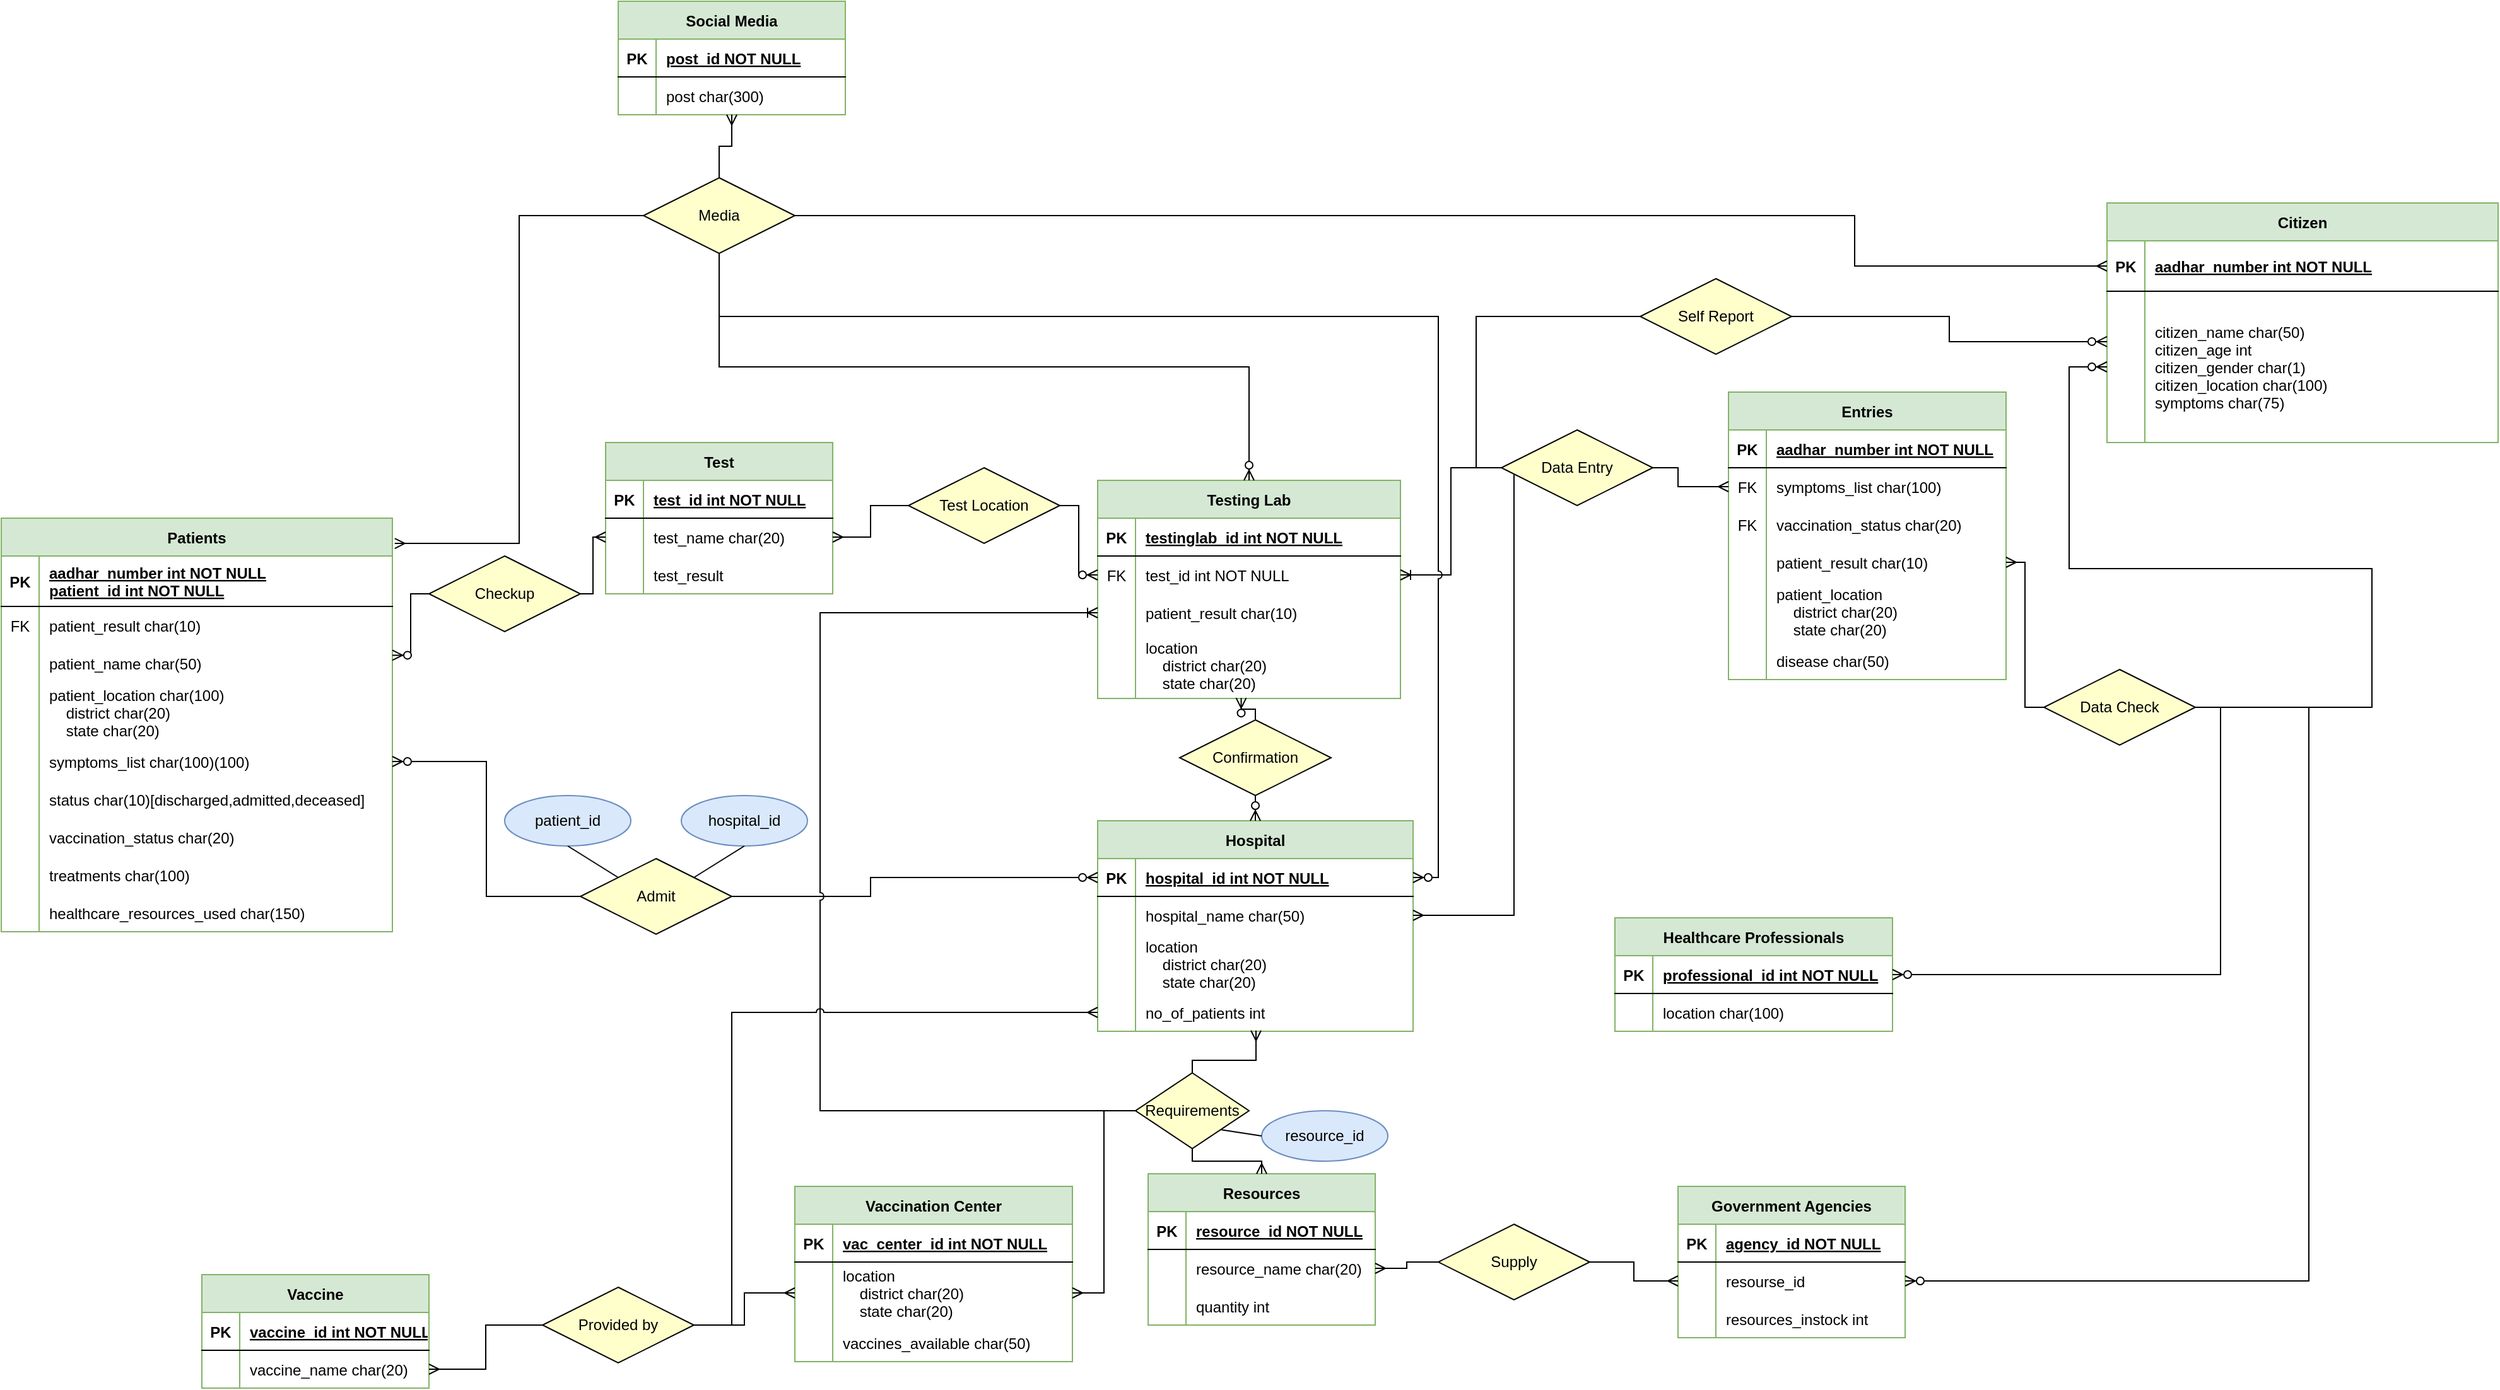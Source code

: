<mxfile version="20.5.1" type="github" pages="2">
  <diagram id="R2lEEEUBdFMjLlhIrx00" name="Page-1">
    <mxGraphModel dx="2797" dy="2749" grid="1" gridSize="10" guides="1" tooltips="1" connect="1" arrows="1" fold="1" page="1" pageScale="1" pageWidth="850" pageHeight="1100" math="0" shadow="0" extFonts="Permanent Marker^https://fonts.googleapis.com/css?family=Permanent+Marker">
      <root>
        <mxCell id="0" />
        <mxCell id="1" parent="0" />
        <mxCell id="C-vyLk0tnHw3VtMMgP7b-2" value="Testing Lab" style="shape=table;startSize=30;container=1;collapsible=1;childLayout=tableLayout;fixedRows=1;rowLines=0;fontStyle=1;align=center;resizeLast=1;fillColor=#d5e8d4;strokeColor=#82b366;" parent="1" vertex="1">
          <mxGeometry x="990" y="90" width="240" height="173" as="geometry" />
        </mxCell>
        <mxCell id="C-vyLk0tnHw3VtMMgP7b-3" value="" style="shape=partialRectangle;collapsible=0;dropTarget=0;pointerEvents=0;fillColor=none;points=[[0,0.5],[1,0.5]];portConstraint=eastwest;top=0;left=0;right=0;bottom=1;" parent="C-vyLk0tnHw3VtMMgP7b-2" vertex="1">
          <mxGeometry y="30" width="240" height="30" as="geometry" />
        </mxCell>
        <mxCell id="C-vyLk0tnHw3VtMMgP7b-4" value="PK" style="shape=partialRectangle;overflow=hidden;connectable=0;fillColor=none;top=0;left=0;bottom=0;right=0;fontStyle=1;" parent="C-vyLk0tnHw3VtMMgP7b-3" vertex="1">
          <mxGeometry width="30" height="30" as="geometry">
            <mxRectangle width="30" height="30" as="alternateBounds" />
          </mxGeometry>
        </mxCell>
        <mxCell id="C-vyLk0tnHw3VtMMgP7b-5" value="testinglab_id int NOT NULL" style="shape=partialRectangle;overflow=hidden;connectable=0;fillColor=none;top=0;left=0;bottom=0;right=0;align=left;spacingLeft=6;fontStyle=5;" parent="C-vyLk0tnHw3VtMMgP7b-3" vertex="1">
          <mxGeometry x="30" width="210" height="30" as="geometry">
            <mxRectangle width="210" height="30" as="alternateBounds" />
          </mxGeometry>
        </mxCell>
        <mxCell id="C-vyLk0tnHw3VtMMgP7b-6" value="" style="shape=partialRectangle;collapsible=0;dropTarget=0;pointerEvents=0;fillColor=none;points=[[0,0.5],[1,0.5]];portConstraint=eastwest;top=0;left=0;right=0;bottom=0;" parent="C-vyLk0tnHw3VtMMgP7b-2" vertex="1">
          <mxGeometry y="60" width="240" height="30" as="geometry" />
        </mxCell>
        <mxCell id="C-vyLk0tnHw3VtMMgP7b-7" value="FK" style="shape=partialRectangle;overflow=hidden;connectable=0;fillColor=none;top=0;left=0;bottom=0;right=0;" parent="C-vyLk0tnHw3VtMMgP7b-6" vertex="1">
          <mxGeometry width="30" height="30" as="geometry">
            <mxRectangle width="30" height="30" as="alternateBounds" />
          </mxGeometry>
        </mxCell>
        <mxCell id="C-vyLk0tnHw3VtMMgP7b-8" value="test_id int NOT NULL" style="shape=partialRectangle;overflow=hidden;connectable=0;fillColor=none;top=0;left=0;bottom=0;right=0;align=left;spacingLeft=6;" parent="C-vyLk0tnHw3VtMMgP7b-6" vertex="1">
          <mxGeometry x="30" width="210" height="30" as="geometry">
            <mxRectangle width="210" height="30" as="alternateBounds" />
          </mxGeometry>
        </mxCell>
        <mxCell id="C-vyLk0tnHw3VtMMgP7b-9" value="" style="shape=partialRectangle;collapsible=0;dropTarget=0;pointerEvents=0;fillColor=none;points=[[0,0.5],[1,0.5]];portConstraint=eastwest;top=0;left=0;right=0;bottom=0;" parent="C-vyLk0tnHw3VtMMgP7b-2" vertex="1">
          <mxGeometry y="90" width="240" height="30" as="geometry" />
        </mxCell>
        <mxCell id="C-vyLk0tnHw3VtMMgP7b-10" value="" style="shape=partialRectangle;overflow=hidden;connectable=0;fillColor=none;top=0;left=0;bottom=0;right=0;" parent="C-vyLk0tnHw3VtMMgP7b-9" vertex="1">
          <mxGeometry width="30" height="30" as="geometry">
            <mxRectangle width="30" height="30" as="alternateBounds" />
          </mxGeometry>
        </mxCell>
        <mxCell id="C-vyLk0tnHw3VtMMgP7b-11" value="patient_result char(10)" style="shape=partialRectangle;overflow=hidden;connectable=0;fillColor=none;top=0;left=0;bottom=0;right=0;align=left;spacingLeft=6;fontStyle=0" parent="C-vyLk0tnHw3VtMMgP7b-9" vertex="1">
          <mxGeometry x="30" width="210" height="30" as="geometry">
            <mxRectangle width="210" height="30" as="alternateBounds" />
          </mxGeometry>
        </mxCell>
        <mxCell id="XLn4pXhcZE-QcRnX-GUW-127" value="" style="shape=tableRow;horizontal=0;startSize=0;swimlaneHead=0;swimlaneBody=0;fillColor=none;collapsible=0;dropTarget=0;points=[[0,0.5],[1,0.5]];portConstraint=eastwest;top=0;left=0;right=0;bottom=0;" parent="C-vyLk0tnHw3VtMMgP7b-2" vertex="1">
          <mxGeometry y="120" width="240" height="53" as="geometry" />
        </mxCell>
        <mxCell id="XLn4pXhcZE-QcRnX-GUW-128" value="" style="shape=partialRectangle;connectable=0;fillColor=none;top=0;left=0;bottom=0;right=0;editable=1;overflow=hidden;" parent="XLn4pXhcZE-QcRnX-GUW-127" vertex="1">
          <mxGeometry width="30" height="53" as="geometry">
            <mxRectangle width="30" height="53" as="alternateBounds" />
          </mxGeometry>
        </mxCell>
        <mxCell id="XLn4pXhcZE-QcRnX-GUW-129" value="location&#xa;    district char(20)&#xa;    state char(20)" style="shape=partialRectangle;connectable=0;fillColor=none;top=0;left=0;bottom=0;right=0;align=left;spacingLeft=6;overflow=hidden;verticalAlign=middle;" parent="XLn4pXhcZE-QcRnX-GUW-127" vertex="1">
          <mxGeometry x="30" width="210" height="53" as="geometry">
            <mxRectangle width="210" height="53" as="alternateBounds" />
          </mxGeometry>
        </mxCell>
        <mxCell id="C-vyLk0tnHw3VtMMgP7b-23" value="Patients" style="shape=table;startSize=30;container=1;collapsible=1;childLayout=tableLayout;fixedRows=1;rowLines=0;fontStyle=1;align=center;resizeLast=1;fillColor=#d5e8d4;strokeColor=#82b366;" parent="1" vertex="1">
          <mxGeometry x="121" y="120" width="310" height="328" as="geometry" />
        </mxCell>
        <mxCell id="C-vyLk0tnHw3VtMMgP7b-24" value="" style="shape=partialRectangle;collapsible=0;dropTarget=0;pointerEvents=0;fillColor=none;points=[[0,0.5],[1,0.5]];portConstraint=eastwest;top=0;left=0;right=0;bottom=1;" parent="C-vyLk0tnHw3VtMMgP7b-23" vertex="1">
          <mxGeometry y="30" width="310" height="40" as="geometry" />
        </mxCell>
        <mxCell id="C-vyLk0tnHw3VtMMgP7b-25" value="PK" style="shape=partialRectangle;overflow=hidden;connectable=0;fillColor=none;top=0;left=0;bottom=0;right=0;fontStyle=1;" parent="C-vyLk0tnHw3VtMMgP7b-24" vertex="1">
          <mxGeometry width="30" height="40" as="geometry">
            <mxRectangle width="30" height="40" as="alternateBounds" />
          </mxGeometry>
        </mxCell>
        <mxCell id="C-vyLk0tnHw3VtMMgP7b-26" value="aadhar_number int NOT NULL &#xa;patient_id int NOT NULL" style="shape=partialRectangle;overflow=hidden;connectable=0;fillColor=none;top=0;left=0;bottom=0;right=0;align=left;spacingLeft=6;fontStyle=5;" parent="C-vyLk0tnHw3VtMMgP7b-24" vertex="1">
          <mxGeometry x="30" width="280" height="40" as="geometry">
            <mxRectangle width="280" height="40" as="alternateBounds" />
          </mxGeometry>
        </mxCell>
        <mxCell id="XLn4pXhcZE-QcRnX-GUW-32" value="" style="shape=tableRow;horizontal=0;startSize=0;swimlaneHead=0;swimlaneBody=0;fillColor=none;collapsible=0;dropTarget=0;points=[[0,0.5],[1,0.5]];portConstraint=eastwest;top=0;left=0;right=0;bottom=0;swimlaneFillColor=none;" parent="C-vyLk0tnHw3VtMMgP7b-23" vertex="1">
          <mxGeometry y="70" width="310" height="30" as="geometry" />
        </mxCell>
        <mxCell id="XLn4pXhcZE-QcRnX-GUW-33" value="FK" style="shape=partialRectangle;connectable=0;fillColor=none;top=0;left=0;bottom=0;right=0;fontStyle=0;overflow=hidden;" parent="XLn4pXhcZE-QcRnX-GUW-32" vertex="1">
          <mxGeometry width="30" height="30" as="geometry">
            <mxRectangle width="30" height="30" as="alternateBounds" />
          </mxGeometry>
        </mxCell>
        <mxCell id="XLn4pXhcZE-QcRnX-GUW-34" value="patient_result char(10)" style="shape=partialRectangle;connectable=0;fillColor=none;top=0;left=0;bottom=0;right=0;align=left;spacingLeft=6;fontStyle=0;overflow=hidden;" parent="XLn4pXhcZE-QcRnX-GUW-32" vertex="1">
          <mxGeometry x="30" width="280" height="30" as="geometry">
            <mxRectangle width="280" height="30" as="alternateBounds" />
          </mxGeometry>
        </mxCell>
        <mxCell id="C-vyLk0tnHw3VtMMgP7b-27" value="" style="shape=partialRectangle;collapsible=0;dropTarget=0;pointerEvents=0;fillColor=none;points=[[0,0.5],[1,0.5]];portConstraint=eastwest;top=0;left=0;right=0;bottom=0;" parent="C-vyLk0tnHw3VtMMgP7b-23" vertex="1">
          <mxGeometry y="100" width="310" height="30" as="geometry" />
        </mxCell>
        <mxCell id="C-vyLk0tnHw3VtMMgP7b-28" value="" style="shape=partialRectangle;overflow=hidden;connectable=0;fillColor=none;top=0;left=0;bottom=0;right=0;" parent="C-vyLk0tnHw3VtMMgP7b-27" vertex="1">
          <mxGeometry width="30" height="30" as="geometry">
            <mxRectangle width="30" height="30" as="alternateBounds" />
          </mxGeometry>
        </mxCell>
        <mxCell id="C-vyLk0tnHw3VtMMgP7b-29" value="patient_name char(50)" style="shape=partialRectangle;overflow=hidden;connectable=0;fillColor=none;top=0;left=0;bottom=0;right=0;align=left;spacingLeft=6;perimeterSpacing=0;verticalAlign=middle;" parent="C-vyLk0tnHw3VtMMgP7b-27" vertex="1">
          <mxGeometry x="30" width="280" height="30" as="geometry">
            <mxRectangle width="280" height="30" as="alternateBounds" />
          </mxGeometry>
        </mxCell>
        <mxCell id="XLn4pXhcZE-QcRnX-GUW-61" value="" style="shape=tableRow;horizontal=0;startSize=0;swimlaneHead=0;swimlaneBody=0;fillColor=none;collapsible=0;dropTarget=0;points=[[0,0.5],[1,0.5]];portConstraint=eastwest;top=0;left=0;right=0;bottom=0;" parent="C-vyLk0tnHw3VtMMgP7b-23" vertex="1">
          <mxGeometry y="130" width="310" height="48" as="geometry" />
        </mxCell>
        <mxCell id="XLn4pXhcZE-QcRnX-GUW-62" value="" style="shape=partialRectangle;connectable=0;fillColor=none;top=0;left=0;bottom=0;right=0;editable=1;overflow=hidden;" parent="XLn4pXhcZE-QcRnX-GUW-61" vertex="1">
          <mxGeometry width="30" height="48" as="geometry">
            <mxRectangle width="30" height="48" as="alternateBounds" />
          </mxGeometry>
        </mxCell>
        <mxCell id="XLn4pXhcZE-QcRnX-GUW-63" value="patient_location char(100)&#xa;    district char(20)&#xa;    state char(20)" style="shape=partialRectangle;connectable=0;fillColor=none;top=0;left=0;bottom=0;right=0;align=left;spacingLeft=6;overflow=hidden;" parent="XLn4pXhcZE-QcRnX-GUW-61" vertex="1">
          <mxGeometry x="30" width="280" height="48" as="geometry">
            <mxRectangle width="280" height="48" as="alternateBounds" />
          </mxGeometry>
        </mxCell>
        <mxCell id="XLn4pXhcZE-QcRnX-GUW-64" value="" style="shape=tableRow;horizontal=0;startSize=0;swimlaneHead=0;swimlaneBody=0;fillColor=none;collapsible=0;dropTarget=0;points=[[0,0.5],[1,0.5]];portConstraint=eastwest;top=0;left=0;right=0;bottom=0;" parent="C-vyLk0tnHw3VtMMgP7b-23" vertex="1">
          <mxGeometry y="178" width="310" height="30" as="geometry" />
        </mxCell>
        <mxCell id="XLn4pXhcZE-QcRnX-GUW-65" value="" style="shape=partialRectangle;connectable=0;fillColor=none;top=0;left=0;bottom=0;right=0;editable=1;overflow=hidden;" parent="XLn4pXhcZE-QcRnX-GUW-64" vertex="1">
          <mxGeometry width="30" height="30" as="geometry">
            <mxRectangle width="30" height="30" as="alternateBounds" />
          </mxGeometry>
        </mxCell>
        <mxCell id="XLn4pXhcZE-QcRnX-GUW-66" value="symptoms_list char(100)(100)" style="shape=partialRectangle;connectable=0;fillColor=none;top=0;left=0;bottom=0;right=0;align=left;spacingLeft=6;overflow=hidden;" parent="XLn4pXhcZE-QcRnX-GUW-64" vertex="1">
          <mxGeometry x="30" width="280" height="30" as="geometry">
            <mxRectangle width="280" height="30" as="alternateBounds" />
          </mxGeometry>
        </mxCell>
        <mxCell id="XLn4pXhcZE-QcRnX-GUW-73" value="" style="shape=tableRow;horizontal=0;startSize=0;swimlaneHead=0;swimlaneBody=0;fillColor=none;collapsible=0;dropTarget=0;points=[[0,0.5],[1,0.5]];portConstraint=eastwest;top=0;left=0;right=0;bottom=0;" parent="C-vyLk0tnHw3VtMMgP7b-23" vertex="1">
          <mxGeometry y="208" width="310" height="30" as="geometry" />
        </mxCell>
        <mxCell id="XLn4pXhcZE-QcRnX-GUW-74" value="" style="shape=partialRectangle;connectable=0;fillColor=none;top=0;left=0;bottom=0;right=0;editable=1;overflow=hidden;" parent="XLn4pXhcZE-QcRnX-GUW-73" vertex="1">
          <mxGeometry width="30" height="30" as="geometry">
            <mxRectangle width="30" height="30" as="alternateBounds" />
          </mxGeometry>
        </mxCell>
        <mxCell id="XLn4pXhcZE-QcRnX-GUW-75" value="status char(10)[discharged,admitted,deceased]" style="shape=partialRectangle;connectable=0;fillColor=none;top=0;left=0;bottom=0;right=0;align=left;spacingLeft=6;overflow=hidden;" parent="XLn4pXhcZE-QcRnX-GUW-73" vertex="1">
          <mxGeometry x="30" width="280" height="30" as="geometry">
            <mxRectangle width="280" height="30" as="alternateBounds" />
          </mxGeometry>
        </mxCell>
        <mxCell id="A3OejHSSnk43ZBtpEApj-65" value="" style="shape=tableRow;horizontal=0;startSize=0;swimlaneHead=0;swimlaneBody=0;fillColor=none;collapsible=0;dropTarget=0;points=[[0,0.5],[1,0.5]];portConstraint=eastwest;top=0;left=0;right=0;bottom=0;" vertex="1" parent="C-vyLk0tnHw3VtMMgP7b-23">
          <mxGeometry y="238" width="310" height="30" as="geometry" />
        </mxCell>
        <mxCell id="A3OejHSSnk43ZBtpEApj-66" value="" style="shape=partialRectangle;connectable=0;fillColor=none;top=0;left=0;bottom=0;right=0;editable=1;overflow=hidden;" vertex="1" parent="A3OejHSSnk43ZBtpEApj-65">
          <mxGeometry width="30" height="30" as="geometry">
            <mxRectangle width="30" height="30" as="alternateBounds" />
          </mxGeometry>
        </mxCell>
        <mxCell id="A3OejHSSnk43ZBtpEApj-67" value="vaccination_status char(20)" style="shape=partialRectangle;connectable=0;fillColor=none;top=0;left=0;bottom=0;right=0;align=left;spacingLeft=6;overflow=hidden;" vertex="1" parent="A3OejHSSnk43ZBtpEApj-65">
          <mxGeometry x="30" width="280" height="30" as="geometry">
            <mxRectangle width="280" height="30" as="alternateBounds" />
          </mxGeometry>
        </mxCell>
        <mxCell id="XLn4pXhcZE-QcRnX-GUW-70" value="" style="shape=tableRow;horizontal=0;startSize=0;swimlaneHead=0;swimlaneBody=0;fillColor=none;collapsible=0;dropTarget=0;points=[[0,0.5],[1,0.5]];portConstraint=eastwest;top=0;left=0;right=0;bottom=0;" parent="C-vyLk0tnHw3VtMMgP7b-23" vertex="1">
          <mxGeometry y="268" width="310" height="30" as="geometry" />
        </mxCell>
        <mxCell id="XLn4pXhcZE-QcRnX-GUW-71" value="" style="shape=partialRectangle;connectable=0;fillColor=none;top=0;left=0;bottom=0;right=0;editable=1;overflow=hidden;" parent="XLn4pXhcZE-QcRnX-GUW-70" vertex="1">
          <mxGeometry width="30" height="30" as="geometry">
            <mxRectangle width="30" height="30" as="alternateBounds" />
          </mxGeometry>
        </mxCell>
        <mxCell id="XLn4pXhcZE-QcRnX-GUW-72" value="treatments char(100)" style="shape=partialRectangle;connectable=0;fillColor=none;top=0;left=0;bottom=0;right=0;align=left;spacingLeft=6;overflow=hidden;" parent="XLn4pXhcZE-QcRnX-GUW-70" vertex="1">
          <mxGeometry x="30" width="280" height="30" as="geometry">
            <mxRectangle width="280" height="30" as="alternateBounds" />
          </mxGeometry>
        </mxCell>
        <mxCell id="XLn4pXhcZE-QcRnX-GUW-67" value="" style="shape=tableRow;horizontal=0;startSize=0;swimlaneHead=0;swimlaneBody=0;fillColor=none;collapsible=0;dropTarget=0;points=[[0,0.5],[1,0.5]];portConstraint=eastwest;top=0;left=0;right=0;bottom=0;" parent="C-vyLk0tnHw3VtMMgP7b-23" vertex="1">
          <mxGeometry y="298" width="310" height="30" as="geometry" />
        </mxCell>
        <mxCell id="XLn4pXhcZE-QcRnX-GUW-68" value="" style="shape=partialRectangle;connectable=0;fillColor=none;top=0;left=0;bottom=0;right=0;editable=1;overflow=hidden;" parent="XLn4pXhcZE-QcRnX-GUW-67" vertex="1">
          <mxGeometry width="30" height="30" as="geometry">
            <mxRectangle width="30" height="30" as="alternateBounds" />
          </mxGeometry>
        </mxCell>
        <mxCell id="XLn4pXhcZE-QcRnX-GUW-69" value="healthcare_resources_used char(150)" style="shape=partialRectangle;connectable=0;fillColor=none;top=0;left=0;bottom=0;right=0;align=left;spacingLeft=6;overflow=hidden;" parent="XLn4pXhcZE-QcRnX-GUW-67" vertex="1">
          <mxGeometry x="30" width="280" height="30" as="geometry">
            <mxRectangle width="280" height="30" as="alternateBounds" />
          </mxGeometry>
        </mxCell>
        <mxCell id="XLn4pXhcZE-QcRnX-GUW-1" value="Citizen" style="shape=table;startSize=30;container=1;collapsible=1;childLayout=tableLayout;fixedRows=1;rowLines=0;fontStyle=1;align=center;resizeLast=1;fillColor=#d5e8d4;strokeColor=#82b366;" parent="1" vertex="1">
          <mxGeometry x="1790" y="-130" width="310" height="190" as="geometry" />
        </mxCell>
        <mxCell id="XLn4pXhcZE-QcRnX-GUW-2" value="" style="shape=partialRectangle;collapsible=0;dropTarget=0;pointerEvents=0;fillColor=none;points=[[0,0.5],[1,0.5]];portConstraint=eastwest;top=0;left=0;right=0;bottom=1;" parent="XLn4pXhcZE-QcRnX-GUW-1" vertex="1">
          <mxGeometry y="30" width="310" height="40" as="geometry" />
        </mxCell>
        <mxCell id="XLn4pXhcZE-QcRnX-GUW-3" value="PK" style="shape=partialRectangle;overflow=hidden;connectable=0;fillColor=none;top=0;left=0;bottom=0;right=0;fontStyle=1;" parent="XLn4pXhcZE-QcRnX-GUW-2" vertex="1">
          <mxGeometry width="30" height="40" as="geometry">
            <mxRectangle width="30" height="40" as="alternateBounds" />
          </mxGeometry>
        </mxCell>
        <mxCell id="XLn4pXhcZE-QcRnX-GUW-4" value="aadhar_number int NOT NULL " style="shape=partialRectangle;overflow=hidden;connectable=0;fillColor=none;top=0;left=0;bottom=0;right=0;align=left;spacingLeft=6;fontStyle=5;" parent="XLn4pXhcZE-QcRnX-GUW-2" vertex="1">
          <mxGeometry x="30" width="280" height="40" as="geometry">
            <mxRectangle width="280" height="40" as="alternateBounds" />
          </mxGeometry>
        </mxCell>
        <mxCell id="XLn4pXhcZE-QcRnX-GUW-5" value="" style="shape=partialRectangle;collapsible=0;dropTarget=0;pointerEvents=0;fillColor=none;points=[[0,0.5],[1,0.5]];portConstraint=eastwest;top=0;left=0;right=0;bottom=0;" parent="XLn4pXhcZE-QcRnX-GUW-1" vertex="1">
          <mxGeometry y="70" width="310" height="120" as="geometry" />
        </mxCell>
        <mxCell id="XLn4pXhcZE-QcRnX-GUW-6" value="" style="shape=partialRectangle;overflow=hidden;connectable=0;fillColor=none;top=0;left=0;bottom=0;right=0;" parent="XLn4pXhcZE-QcRnX-GUW-5" vertex="1">
          <mxGeometry width="30" height="120" as="geometry">
            <mxRectangle width="30" height="120" as="alternateBounds" />
          </mxGeometry>
        </mxCell>
        <mxCell id="XLn4pXhcZE-QcRnX-GUW-7" value="citizen_name char(50)&#xa;citizen_age int&#xa;citizen_gender char(1)&#xa;citizen_location char(100)&#xa;symptoms char(75)" style="shape=partialRectangle;overflow=hidden;connectable=0;fillColor=none;top=0;left=0;bottom=0;right=0;align=left;spacingLeft=6;" parent="XLn4pXhcZE-QcRnX-GUW-5" vertex="1">
          <mxGeometry x="30" width="280" height="120" as="geometry">
            <mxRectangle width="280" height="120" as="alternateBounds" />
          </mxGeometry>
        </mxCell>
        <mxCell id="XLn4pXhcZE-QcRnX-GUW-29" value="" style="edgeStyle=elbowEdgeStyle;fontSize=12;html=1;endArrow=ERzeroToMany;endFill=1;rounded=0;entryX=0;entryY=0.5;entryDx=0;entryDy=0;exitX=1;exitY=0.5;exitDx=0;exitDy=0;" parent="1" source="XLn4pXhcZE-QcRnX-GUW-125" target="C-vyLk0tnHw3VtMMgP7b-6" edge="1">
          <mxGeometry width="100" height="100" relative="1" as="geometry">
            <mxPoint x="920" y="110" as="sourcePoint" />
            <mxPoint x="930" y="270" as="targetPoint" />
          </mxGeometry>
        </mxCell>
        <mxCell id="XLn4pXhcZE-QcRnX-GUW-30" value="" style="edgeStyle=elbowEdgeStyle;fontSize=12;html=1;endArrow=ERzeroToMany;endFill=1;rounded=0;entryX=1;entryY=0.29;entryDx=0;entryDy=0;entryPerimeter=0;exitX=0;exitY=0.5;exitDx=0;exitDy=0;" parent="1" source="XLn4pXhcZE-QcRnX-GUW-130" target="C-vyLk0tnHw3VtMMgP7b-27" edge="1">
          <mxGeometry width="100" height="100" relative="1" as="geometry">
            <mxPoint x="470" y="130" as="sourcePoint" />
            <mxPoint x="1020" y="210" as="targetPoint" />
          </mxGeometry>
        </mxCell>
        <mxCell id="XLn4pXhcZE-QcRnX-GUW-39" value="" style="edgeStyle=elbowEdgeStyle;fontSize=12;html=1;endArrow=ERoneToMany;rounded=0;entryX=1;entryY=0.5;entryDx=0;entryDy=0;exitX=0;exitY=0.5;exitDx=0;exitDy=0;" parent="1" source="A3OejHSSnk43ZBtpEApj-14" target="C-vyLk0tnHw3VtMMgP7b-6" edge="1">
          <mxGeometry width="100" height="100" relative="1" as="geometry">
            <mxPoint x="1290" y="80" as="sourcePoint" />
            <mxPoint x="1440" y="600" as="targetPoint" />
          </mxGeometry>
        </mxCell>
        <mxCell id="XLn4pXhcZE-QcRnX-GUW-44" value="Hospital" style="shape=table;startSize=30;container=1;collapsible=1;childLayout=tableLayout;fixedRows=1;rowLines=0;fontStyle=1;align=center;resizeLast=1;fillColor=#d5e8d4;strokeColor=#82b366;" parent="1" vertex="1">
          <mxGeometry x="990" y="360" width="250" height="167" as="geometry" />
        </mxCell>
        <mxCell id="XLn4pXhcZE-QcRnX-GUW-45" value="" style="shape=partialRectangle;collapsible=0;dropTarget=0;pointerEvents=0;fillColor=none;points=[[0,0.5],[1,0.5]];portConstraint=eastwest;top=0;left=0;right=0;bottom=1;" parent="XLn4pXhcZE-QcRnX-GUW-44" vertex="1">
          <mxGeometry y="30" width="250" height="30" as="geometry" />
        </mxCell>
        <mxCell id="XLn4pXhcZE-QcRnX-GUW-46" value="PK" style="shape=partialRectangle;overflow=hidden;connectable=0;fillColor=none;top=0;left=0;bottom=0;right=0;fontStyle=1;" parent="XLn4pXhcZE-QcRnX-GUW-45" vertex="1">
          <mxGeometry width="30" height="30" as="geometry">
            <mxRectangle width="30" height="30" as="alternateBounds" />
          </mxGeometry>
        </mxCell>
        <mxCell id="XLn4pXhcZE-QcRnX-GUW-47" value="hospital_id int NOT NULL" style="shape=partialRectangle;overflow=hidden;connectable=0;fillColor=none;top=0;left=0;bottom=0;right=0;align=left;spacingLeft=6;fontStyle=5;" parent="XLn4pXhcZE-QcRnX-GUW-45" vertex="1">
          <mxGeometry x="30" width="220" height="30" as="geometry">
            <mxRectangle width="220" height="30" as="alternateBounds" />
          </mxGeometry>
        </mxCell>
        <mxCell id="XLn4pXhcZE-QcRnX-GUW-48" value="" style="shape=partialRectangle;collapsible=0;dropTarget=0;pointerEvents=0;fillColor=none;points=[[0,0.5],[1,0.5]];portConstraint=eastwest;top=0;left=0;right=0;bottom=0;" parent="XLn4pXhcZE-QcRnX-GUW-44" vertex="1">
          <mxGeometry y="60" width="250" height="30" as="geometry" />
        </mxCell>
        <mxCell id="XLn4pXhcZE-QcRnX-GUW-49" value="" style="shape=partialRectangle;overflow=hidden;connectable=0;fillColor=none;top=0;left=0;bottom=0;right=0;" parent="XLn4pXhcZE-QcRnX-GUW-48" vertex="1">
          <mxGeometry width="30" height="30" as="geometry">
            <mxRectangle width="30" height="30" as="alternateBounds" />
          </mxGeometry>
        </mxCell>
        <mxCell id="XLn4pXhcZE-QcRnX-GUW-50" value="hospital_name char(50)" style="shape=partialRectangle;overflow=hidden;connectable=0;fillColor=none;top=0;left=0;bottom=0;right=0;align=left;spacingLeft=6;" parent="XLn4pXhcZE-QcRnX-GUW-48" vertex="1">
          <mxGeometry x="30" width="220" height="30" as="geometry">
            <mxRectangle width="220" height="30" as="alternateBounds" />
          </mxGeometry>
        </mxCell>
        <mxCell id="XLn4pXhcZE-QcRnX-GUW-55" value="" style="shape=tableRow;horizontal=0;startSize=0;swimlaneHead=0;swimlaneBody=0;fillColor=none;collapsible=0;dropTarget=0;points=[[0,0.5],[1,0.5]];portConstraint=eastwest;top=0;left=0;right=0;bottom=0;" parent="XLn4pXhcZE-QcRnX-GUW-44" vertex="1">
          <mxGeometry y="90" width="250" height="47" as="geometry" />
        </mxCell>
        <mxCell id="XLn4pXhcZE-QcRnX-GUW-56" value="" style="shape=partialRectangle;connectable=0;fillColor=none;top=0;left=0;bottom=0;right=0;editable=1;overflow=hidden;" parent="XLn4pXhcZE-QcRnX-GUW-55" vertex="1">
          <mxGeometry width="30" height="47" as="geometry">
            <mxRectangle width="30" height="47" as="alternateBounds" />
          </mxGeometry>
        </mxCell>
        <mxCell id="XLn4pXhcZE-QcRnX-GUW-57" value="location&#xa;    district char(20)&#xa;    state char(20)" style="shape=partialRectangle;connectable=0;fillColor=none;top=0;left=0;bottom=0;right=0;align=left;spacingLeft=6;overflow=hidden;fontSize=12;" parent="XLn4pXhcZE-QcRnX-GUW-55" vertex="1">
          <mxGeometry x="30" width="220" height="47" as="geometry">
            <mxRectangle width="220" height="47" as="alternateBounds" />
          </mxGeometry>
        </mxCell>
        <mxCell id="XLn4pXhcZE-QcRnX-GUW-76" value="" style="shape=tableRow;horizontal=0;startSize=0;swimlaneHead=0;swimlaneBody=0;fillColor=none;collapsible=0;dropTarget=0;points=[[0,0.5],[1,0.5]];portConstraint=eastwest;top=0;left=0;right=0;bottom=0;verticalAlign=top;" parent="XLn4pXhcZE-QcRnX-GUW-44" vertex="1">
          <mxGeometry y="137" width="250" height="30" as="geometry" />
        </mxCell>
        <mxCell id="XLn4pXhcZE-QcRnX-GUW-77" value="" style="shape=partialRectangle;connectable=0;fillColor=none;top=0;left=0;bottom=0;right=0;editable=1;overflow=hidden;" parent="XLn4pXhcZE-QcRnX-GUW-76" vertex="1">
          <mxGeometry width="30" height="30" as="geometry">
            <mxRectangle width="30" height="30" as="alternateBounds" />
          </mxGeometry>
        </mxCell>
        <mxCell id="XLn4pXhcZE-QcRnX-GUW-78" value="no_of_patients int" style="shape=partialRectangle;connectable=0;fillColor=none;top=0;left=0;bottom=0;right=0;align=left;spacingLeft=6;overflow=hidden;" parent="XLn4pXhcZE-QcRnX-GUW-76" vertex="1">
          <mxGeometry x="30" width="220" height="30" as="geometry">
            <mxRectangle width="220" height="30" as="alternateBounds" />
          </mxGeometry>
        </mxCell>
        <mxCell id="XLn4pXhcZE-QcRnX-GUW-80" value="Admit" style="shape=rhombus;perimeter=rhombusPerimeter;whiteSpace=wrap;html=1;align=center;fillColor=#FFFFCC;" parent="1" vertex="1">
          <mxGeometry x="580" y="390" width="120" height="60" as="geometry" />
        </mxCell>
        <mxCell id="XLn4pXhcZE-QcRnX-GUW-81" value="" style="edgeStyle=elbowEdgeStyle;fontSize=12;html=1;endArrow=ERzeroToMany;endFill=1;rounded=0;entryX=1;entryY=0.5;entryDx=0;entryDy=0;exitX=0;exitY=0.5;exitDx=0;exitDy=0;" parent="1" source="XLn4pXhcZE-QcRnX-GUW-80" target="XLn4pXhcZE-QcRnX-GUW-64" edge="1">
          <mxGeometry width="100" height="100" relative="1" as="geometry">
            <mxPoint x="600" y="490" as="sourcePoint" />
            <mxPoint x="700" y="390" as="targetPoint" />
          </mxGeometry>
        </mxCell>
        <mxCell id="XLn4pXhcZE-QcRnX-GUW-82" value="" style="edgeStyle=elbowEdgeStyle;fontSize=12;html=1;endArrow=ERzeroToMany;endFill=1;rounded=0;entryX=0;entryY=0.5;entryDx=0;entryDy=0;exitX=1;exitY=0.5;exitDx=0;exitDy=0;" parent="1" source="XLn4pXhcZE-QcRnX-GUW-80" target="XLn4pXhcZE-QcRnX-GUW-45" edge="1">
          <mxGeometry width="100" height="100" relative="1" as="geometry">
            <mxPoint x="600" y="490" as="sourcePoint" />
            <mxPoint x="700" y="390" as="targetPoint" />
            <Array as="points">
              <mxPoint x="810" y="440" />
            </Array>
          </mxGeometry>
        </mxCell>
        <mxCell id="XLn4pXhcZE-QcRnX-GUW-83" value="Confirmation" style="shape=rhombus;perimeter=rhombusPerimeter;whiteSpace=wrap;html=1;align=center;fillColor=#FFFFCC;" parent="1" vertex="1">
          <mxGeometry x="1055" y="280" width="120" height="60" as="geometry" />
        </mxCell>
        <mxCell id="XLn4pXhcZE-QcRnX-GUW-84" value="" style="edgeStyle=elbowEdgeStyle;fontSize=12;html=1;endArrow=ERzeroToMany;endFill=1;rounded=0;entryX=0.5;entryY=0;entryDx=0;entryDy=0;exitX=0.5;exitY=1;exitDx=0;exitDy=0;" parent="1" source="XLn4pXhcZE-QcRnX-GUW-83" target="XLn4pXhcZE-QcRnX-GUW-44" edge="1">
          <mxGeometry width="100" height="100" relative="1" as="geometry">
            <mxPoint x="770" y="490" as="sourcePoint" />
            <mxPoint x="870" y="390" as="targetPoint" />
          </mxGeometry>
        </mxCell>
        <mxCell id="XLn4pXhcZE-QcRnX-GUW-85" value="" style="edgeStyle=elbowEdgeStyle;fontSize=12;html=1;endArrow=ERzeroToMany;endFill=1;rounded=0;elbow=vertical;entryX=0.474;entryY=0.992;entryDx=0;entryDy=0;entryPerimeter=0;exitX=0.5;exitY=0;exitDx=0;exitDy=0;" parent="1" source="XLn4pXhcZE-QcRnX-GUW-83" target="XLn4pXhcZE-QcRnX-GUW-127" edge="1">
          <mxGeometry width="100" height="100" relative="1" as="geometry">
            <mxPoint x="1040" y="280" as="sourcePoint" />
            <mxPoint x="1070" y="270" as="targetPoint" />
          </mxGeometry>
        </mxCell>
        <mxCell id="XLn4pXhcZE-QcRnX-GUW-86" value="patient_id" style="ellipse;whiteSpace=wrap;html=1;align=center;fillColor=#dae8fc;strokeColor=#6c8ebf;" parent="1" vertex="1">
          <mxGeometry x="520" y="340" width="100" height="40" as="geometry" />
        </mxCell>
        <mxCell id="XLn4pXhcZE-QcRnX-GUW-87" value="hospital_id" style="ellipse;whiteSpace=wrap;html=1;align=center;fillColor=#dae8fc;strokeColor=#6c8ebf;" parent="1" vertex="1">
          <mxGeometry x="660" y="340" width="100" height="40" as="geometry" />
        </mxCell>
        <mxCell id="XLn4pXhcZE-QcRnX-GUW-88" value="" style="endArrow=none;html=1;rounded=0;exitX=0.5;exitY=1;exitDx=0;exitDy=0;entryX=0;entryY=0;entryDx=0;entryDy=0;" parent="1" source="XLn4pXhcZE-QcRnX-GUW-86" target="XLn4pXhcZE-QcRnX-GUW-80" edge="1">
          <mxGeometry relative="1" as="geometry">
            <mxPoint x="870" y="360" as="sourcePoint" />
            <mxPoint x="1030" y="360" as="targetPoint" />
          </mxGeometry>
        </mxCell>
        <mxCell id="XLn4pXhcZE-QcRnX-GUW-89" value="" style="endArrow=none;html=1;rounded=0;exitX=0.5;exitY=1;exitDx=0;exitDy=0;entryX=1;entryY=0;entryDx=0;entryDy=0;" parent="1" source="XLn4pXhcZE-QcRnX-GUW-87" target="XLn4pXhcZE-QcRnX-GUW-80" edge="1">
          <mxGeometry relative="1" as="geometry">
            <mxPoint x="870" y="360" as="sourcePoint" />
            <mxPoint x="1030" y="360" as="targetPoint" />
          </mxGeometry>
        </mxCell>
        <mxCell id="XLn4pXhcZE-QcRnX-GUW-90" value="Resources" style="shape=table;startSize=30;container=1;collapsible=1;childLayout=tableLayout;fixedRows=1;rowLines=0;fontStyle=1;align=center;resizeLast=1;fillColor=#d5e8d4;strokeColor=#82b366;" parent="1" vertex="1">
          <mxGeometry x="1030" y="640" width="180" height="120" as="geometry" />
        </mxCell>
        <mxCell id="XLn4pXhcZE-QcRnX-GUW-91" value="" style="shape=tableRow;horizontal=0;startSize=0;swimlaneHead=0;swimlaneBody=0;fillColor=none;collapsible=0;dropTarget=0;points=[[0,0.5],[1,0.5]];portConstraint=eastwest;top=0;left=0;right=0;bottom=1;" parent="XLn4pXhcZE-QcRnX-GUW-90" vertex="1">
          <mxGeometry y="30" width="180" height="30" as="geometry" />
        </mxCell>
        <mxCell id="XLn4pXhcZE-QcRnX-GUW-92" value="PK" style="shape=partialRectangle;connectable=0;fillColor=none;top=0;left=0;bottom=0;right=0;fontStyle=1;overflow=hidden;" parent="XLn4pXhcZE-QcRnX-GUW-91" vertex="1">
          <mxGeometry width="30" height="30" as="geometry">
            <mxRectangle width="30" height="30" as="alternateBounds" />
          </mxGeometry>
        </mxCell>
        <mxCell id="XLn4pXhcZE-QcRnX-GUW-93" value="resource_id NOT NULL" style="shape=partialRectangle;connectable=0;fillColor=none;top=0;left=0;bottom=0;right=0;align=left;spacingLeft=6;fontStyle=5;overflow=hidden;" parent="XLn4pXhcZE-QcRnX-GUW-91" vertex="1">
          <mxGeometry x="30" width="150" height="30" as="geometry">
            <mxRectangle width="150" height="30" as="alternateBounds" />
          </mxGeometry>
        </mxCell>
        <mxCell id="XLn4pXhcZE-QcRnX-GUW-94" value="" style="shape=tableRow;horizontal=0;startSize=0;swimlaneHead=0;swimlaneBody=0;fillColor=none;collapsible=0;dropTarget=0;points=[[0,0.5],[1,0.5]];portConstraint=eastwest;top=0;left=0;right=0;bottom=0;" parent="XLn4pXhcZE-QcRnX-GUW-90" vertex="1">
          <mxGeometry y="60" width="180" height="30" as="geometry" />
        </mxCell>
        <mxCell id="XLn4pXhcZE-QcRnX-GUW-95" value="" style="shape=partialRectangle;connectable=0;fillColor=none;top=0;left=0;bottom=0;right=0;editable=1;overflow=hidden;" parent="XLn4pXhcZE-QcRnX-GUW-94" vertex="1">
          <mxGeometry width="30" height="30" as="geometry">
            <mxRectangle width="30" height="30" as="alternateBounds" />
          </mxGeometry>
        </mxCell>
        <mxCell id="XLn4pXhcZE-QcRnX-GUW-96" value="resource_name char(20)" style="shape=partialRectangle;connectable=0;fillColor=none;top=0;left=0;bottom=0;right=0;align=left;spacingLeft=6;overflow=hidden;" parent="XLn4pXhcZE-QcRnX-GUW-94" vertex="1">
          <mxGeometry x="30" width="150" height="30" as="geometry">
            <mxRectangle width="150" height="30" as="alternateBounds" />
          </mxGeometry>
        </mxCell>
        <mxCell id="XLn4pXhcZE-QcRnX-GUW-97" value="" style="shape=tableRow;horizontal=0;startSize=0;swimlaneHead=0;swimlaneBody=0;fillColor=none;collapsible=0;dropTarget=0;points=[[0,0.5],[1,0.5]];portConstraint=eastwest;top=0;left=0;right=0;bottom=0;" parent="XLn4pXhcZE-QcRnX-GUW-90" vertex="1">
          <mxGeometry y="90" width="180" height="30" as="geometry" />
        </mxCell>
        <mxCell id="XLn4pXhcZE-QcRnX-GUW-98" value="" style="shape=partialRectangle;connectable=0;fillColor=none;top=0;left=0;bottom=0;right=0;editable=1;overflow=hidden;" parent="XLn4pXhcZE-QcRnX-GUW-97" vertex="1">
          <mxGeometry width="30" height="30" as="geometry">
            <mxRectangle width="30" height="30" as="alternateBounds" />
          </mxGeometry>
        </mxCell>
        <mxCell id="XLn4pXhcZE-QcRnX-GUW-99" value="quantity int" style="shape=partialRectangle;connectable=0;fillColor=none;top=0;left=0;bottom=0;right=0;align=left;spacingLeft=6;overflow=hidden;" parent="XLn4pXhcZE-QcRnX-GUW-97" vertex="1">
          <mxGeometry x="30" width="150" height="30" as="geometry">
            <mxRectangle width="150" height="30" as="alternateBounds" />
          </mxGeometry>
        </mxCell>
        <mxCell id="XLn4pXhcZE-QcRnX-GUW-103" value="" style="edgeStyle=orthogonalEdgeStyle;fontSize=12;html=1;endArrow=ERmany;rounded=0;entryX=0.5;entryY=0;entryDx=0;entryDy=0;exitX=0.5;exitY=1;exitDx=0;exitDy=0;" parent="1" source="XLn4pXhcZE-QcRnX-GUW-104" target="XLn4pXhcZE-QcRnX-GUW-90" edge="1">
          <mxGeometry width="100" height="100" relative="1" as="geometry">
            <mxPoint x="1160" y="610" as="sourcePoint" />
            <mxPoint x="1250" y="610" as="targetPoint" />
          </mxGeometry>
        </mxCell>
        <mxCell id="XLn4pXhcZE-QcRnX-GUW-104" value="Requirements" style="shape=rhombus;perimeter=rhombusPerimeter;whiteSpace=wrap;html=1;align=center;fillColor=#FFFFCC;" parent="1" vertex="1">
          <mxGeometry x="1020" y="560" width="90" height="60" as="geometry" />
        </mxCell>
        <mxCell id="XLn4pXhcZE-QcRnX-GUW-105" value="" style="edgeStyle=orthogonalEdgeStyle;fontSize=12;html=1;endArrow=ERmany;rounded=0;exitX=0.5;exitY=0;exitDx=0;exitDy=0;entryX=0.502;entryY=0.978;entryDx=0;entryDy=0;entryPerimeter=0;" parent="1" source="XLn4pXhcZE-QcRnX-GUW-104" target="XLn4pXhcZE-QcRnX-GUW-76" edge="1">
          <mxGeometry width="100" height="100" relative="1" as="geometry">
            <mxPoint x="1200" y="680" as="sourcePoint" />
            <mxPoint x="1110" y="520" as="targetPoint" />
            <Array as="points">
              <mxPoint x="1065" y="550" />
              <mxPoint x="1116" y="550" />
            </Array>
          </mxGeometry>
        </mxCell>
        <mxCell id="XLn4pXhcZE-QcRnX-GUW-107" value="resource_id" style="ellipse;whiteSpace=wrap;html=1;align=center;fillColor=#dae8fc;strokeColor=#6c8ebf;" parent="1" vertex="1">
          <mxGeometry x="1120" y="590" width="100" height="40" as="geometry" />
        </mxCell>
        <mxCell id="XLn4pXhcZE-QcRnX-GUW-110" value="" style="endArrow=none;html=1;rounded=0;exitX=1;exitY=1;exitDx=0;exitDy=0;" parent="1" source="XLn4pXhcZE-QcRnX-GUW-104" edge="1">
          <mxGeometry relative="1" as="geometry">
            <mxPoint x="1170" y="630" as="sourcePoint" />
            <mxPoint x="1120" y="610" as="targetPoint" />
          </mxGeometry>
        </mxCell>
        <mxCell id="XLn4pXhcZE-QcRnX-GUW-111" value="" style="edgeStyle=elbowEdgeStyle;fontSize=12;html=1;endArrow=ERoneToMany;rounded=0;exitX=0;exitY=0.5;exitDx=0;exitDy=0;jumpStyle=arc;entryX=0;entryY=0.5;entryDx=0;entryDy=0;" parent="1" source="XLn4pXhcZE-QcRnX-GUW-104" target="C-vyLk0tnHw3VtMMgP7b-9" edge="1">
          <mxGeometry width="100" height="100" relative="1" as="geometry">
            <mxPoint x="1050" y="670" as="sourcePoint" />
            <mxPoint x="880" y="320" as="targetPoint" />
            <Array as="points">
              <mxPoint x="770" y="400" />
            </Array>
          </mxGeometry>
        </mxCell>
        <mxCell id="XLn4pXhcZE-QcRnX-GUW-112" value="Test" style="shape=table;startSize=30;container=1;collapsible=1;childLayout=tableLayout;fixedRows=1;rowLines=0;fontStyle=1;align=center;resizeLast=1;fillColor=#d5e8d4;strokeColor=#82b366;" parent="1" vertex="1">
          <mxGeometry x="600" y="60" width="180" height="120" as="geometry" />
        </mxCell>
        <mxCell id="XLn4pXhcZE-QcRnX-GUW-113" value="" style="shape=tableRow;horizontal=0;startSize=0;swimlaneHead=0;swimlaneBody=0;fillColor=none;collapsible=0;dropTarget=0;points=[[0,0.5],[1,0.5]];portConstraint=eastwest;top=0;left=0;right=0;bottom=1;" parent="XLn4pXhcZE-QcRnX-GUW-112" vertex="1">
          <mxGeometry y="30" width="180" height="30" as="geometry" />
        </mxCell>
        <mxCell id="XLn4pXhcZE-QcRnX-GUW-114" value="PK" style="shape=partialRectangle;connectable=0;fillColor=none;top=0;left=0;bottom=0;right=0;fontStyle=1;overflow=hidden;" parent="XLn4pXhcZE-QcRnX-GUW-113" vertex="1">
          <mxGeometry width="30" height="30" as="geometry">
            <mxRectangle width="30" height="30" as="alternateBounds" />
          </mxGeometry>
        </mxCell>
        <mxCell id="XLn4pXhcZE-QcRnX-GUW-115" value="test_id int NOT NULL" style="shape=partialRectangle;connectable=0;fillColor=none;top=0;left=0;bottom=0;right=0;align=left;spacingLeft=6;fontStyle=5;overflow=hidden;" parent="XLn4pXhcZE-QcRnX-GUW-113" vertex="1">
          <mxGeometry x="30" width="150" height="30" as="geometry">
            <mxRectangle width="150" height="30" as="alternateBounds" />
          </mxGeometry>
        </mxCell>
        <mxCell id="XLn4pXhcZE-QcRnX-GUW-116" value="" style="shape=tableRow;horizontal=0;startSize=0;swimlaneHead=0;swimlaneBody=0;fillColor=none;collapsible=0;dropTarget=0;points=[[0,0.5],[1,0.5]];portConstraint=eastwest;top=0;left=0;right=0;bottom=0;" parent="XLn4pXhcZE-QcRnX-GUW-112" vertex="1">
          <mxGeometry y="60" width="180" height="30" as="geometry" />
        </mxCell>
        <mxCell id="XLn4pXhcZE-QcRnX-GUW-117" value="" style="shape=partialRectangle;connectable=0;fillColor=none;top=0;left=0;bottom=0;right=0;editable=1;overflow=hidden;" parent="XLn4pXhcZE-QcRnX-GUW-116" vertex="1">
          <mxGeometry width="30" height="30" as="geometry">
            <mxRectangle width="30" height="30" as="alternateBounds" />
          </mxGeometry>
        </mxCell>
        <mxCell id="XLn4pXhcZE-QcRnX-GUW-118" value="test_name char(20)" style="shape=partialRectangle;connectable=0;fillColor=none;top=0;left=0;bottom=0;right=0;align=left;spacingLeft=6;overflow=hidden;" parent="XLn4pXhcZE-QcRnX-GUW-116" vertex="1">
          <mxGeometry x="30" width="150" height="30" as="geometry">
            <mxRectangle width="150" height="30" as="alternateBounds" />
          </mxGeometry>
        </mxCell>
        <mxCell id="XLn4pXhcZE-QcRnX-GUW-119" value="" style="shape=tableRow;horizontal=0;startSize=0;swimlaneHead=0;swimlaneBody=0;fillColor=none;collapsible=0;dropTarget=0;points=[[0,0.5],[1,0.5]];portConstraint=eastwest;top=0;left=0;right=0;bottom=0;" parent="XLn4pXhcZE-QcRnX-GUW-112" vertex="1">
          <mxGeometry y="90" width="180" height="30" as="geometry" />
        </mxCell>
        <mxCell id="XLn4pXhcZE-QcRnX-GUW-120" value="" style="shape=partialRectangle;connectable=0;fillColor=none;top=0;left=0;bottom=0;right=0;editable=1;overflow=hidden;" parent="XLn4pXhcZE-QcRnX-GUW-119" vertex="1">
          <mxGeometry width="30" height="30" as="geometry">
            <mxRectangle width="30" height="30" as="alternateBounds" />
          </mxGeometry>
        </mxCell>
        <mxCell id="XLn4pXhcZE-QcRnX-GUW-121" value="test_result" style="shape=partialRectangle;connectable=0;fillColor=none;top=0;left=0;bottom=0;right=0;align=left;spacingLeft=6;overflow=hidden;" parent="XLn4pXhcZE-QcRnX-GUW-119" vertex="1">
          <mxGeometry x="30" width="150" height="30" as="geometry">
            <mxRectangle width="150" height="30" as="alternateBounds" />
          </mxGeometry>
        </mxCell>
        <mxCell id="XLn4pXhcZE-QcRnX-GUW-125" value="Test Location" style="shape=rhombus;perimeter=rhombusPerimeter;whiteSpace=wrap;html=1;align=center;fillColor=#FFFFCC;" parent="1" vertex="1">
          <mxGeometry x="840" y="80" width="120" height="60" as="geometry" />
        </mxCell>
        <mxCell id="XLn4pXhcZE-QcRnX-GUW-130" value="Checkup" style="shape=rhombus;perimeter=rhombusPerimeter;whiteSpace=wrap;html=1;align=center;fillColor=#FFFFCC;" parent="1" vertex="1">
          <mxGeometry x="460" y="150" width="120" height="60" as="geometry" />
        </mxCell>
        <mxCell id="XLn4pXhcZE-QcRnX-GUW-131" value="" style="edgeStyle=elbowEdgeStyle;fontSize=12;html=1;endArrow=ERmany;rounded=0;jumpStyle=arc;exitX=1;exitY=0.5;exitDx=0;exitDy=0;entryX=0;entryY=0.5;entryDx=0;entryDy=0;" parent="1" source="XLn4pXhcZE-QcRnX-GUW-130" target="XLn4pXhcZE-QcRnX-GUW-116" edge="1">
          <mxGeometry width="100" height="100" relative="1" as="geometry">
            <mxPoint x="830" y="310" as="sourcePoint" />
            <mxPoint x="930" y="210" as="targetPoint" />
          </mxGeometry>
        </mxCell>
        <mxCell id="XLn4pXhcZE-QcRnX-GUW-132" value="" style="edgeStyle=entityRelationEdgeStyle;fontSize=12;html=1;endArrow=ERmany;rounded=0;jumpStyle=arc;exitX=0;exitY=0.5;exitDx=0;exitDy=0;entryX=1;entryY=0.5;entryDx=0;entryDy=0;" parent="1" source="XLn4pXhcZE-QcRnX-GUW-125" target="XLn4pXhcZE-QcRnX-GUW-116" edge="1">
          <mxGeometry width="100" height="100" relative="1" as="geometry">
            <mxPoint x="830" y="430" as="sourcePoint" />
            <mxPoint x="930" y="330" as="targetPoint" />
          </mxGeometry>
        </mxCell>
        <mxCell id="XLn4pXhcZE-QcRnX-GUW-133" value="Social Media" style="shape=table;startSize=30;container=1;collapsible=1;childLayout=tableLayout;fixedRows=1;rowLines=0;fontStyle=1;align=center;resizeLast=1;fillColor=#d5e8d4;strokeColor=#82b366;" parent="1" vertex="1">
          <mxGeometry x="610" y="-290" width="180" height="90" as="geometry" />
        </mxCell>
        <mxCell id="XLn4pXhcZE-QcRnX-GUW-134" value="" style="shape=tableRow;horizontal=0;startSize=0;swimlaneHead=0;swimlaneBody=0;fillColor=none;collapsible=0;dropTarget=0;points=[[0,0.5],[1,0.5]];portConstraint=eastwest;top=0;left=0;right=0;bottom=1;" parent="XLn4pXhcZE-QcRnX-GUW-133" vertex="1">
          <mxGeometry y="30" width="180" height="30" as="geometry" />
        </mxCell>
        <mxCell id="XLn4pXhcZE-QcRnX-GUW-135" value="PK" style="shape=partialRectangle;connectable=0;fillColor=none;top=0;left=0;bottom=0;right=0;fontStyle=1;overflow=hidden;" parent="XLn4pXhcZE-QcRnX-GUW-134" vertex="1">
          <mxGeometry width="30" height="30" as="geometry">
            <mxRectangle width="30" height="30" as="alternateBounds" />
          </mxGeometry>
        </mxCell>
        <mxCell id="XLn4pXhcZE-QcRnX-GUW-136" value="post_id NOT NULL" style="shape=partialRectangle;connectable=0;fillColor=none;top=0;left=0;bottom=0;right=0;align=left;spacingLeft=6;fontStyle=5;overflow=hidden;" parent="XLn4pXhcZE-QcRnX-GUW-134" vertex="1">
          <mxGeometry x="30" width="150" height="30" as="geometry">
            <mxRectangle width="150" height="30" as="alternateBounds" />
          </mxGeometry>
        </mxCell>
        <mxCell id="XLn4pXhcZE-QcRnX-GUW-137" value="" style="shape=tableRow;horizontal=0;startSize=0;swimlaneHead=0;swimlaneBody=0;fillColor=none;collapsible=0;dropTarget=0;points=[[0,0.5],[1,0.5]];portConstraint=eastwest;top=0;left=0;right=0;bottom=0;" parent="XLn4pXhcZE-QcRnX-GUW-133" vertex="1">
          <mxGeometry y="60" width="180" height="30" as="geometry" />
        </mxCell>
        <mxCell id="XLn4pXhcZE-QcRnX-GUW-138" value="" style="shape=partialRectangle;connectable=0;fillColor=none;top=0;left=0;bottom=0;right=0;editable=1;overflow=hidden;" parent="XLn4pXhcZE-QcRnX-GUW-137" vertex="1">
          <mxGeometry width="30" height="30" as="geometry">
            <mxRectangle width="30" height="30" as="alternateBounds" />
          </mxGeometry>
        </mxCell>
        <mxCell id="XLn4pXhcZE-QcRnX-GUW-139" value="post char(300)" style="shape=partialRectangle;connectable=0;fillColor=none;top=0;left=0;bottom=0;right=0;align=left;spacingLeft=6;overflow=hidden;" parent="XLn4pXhcZE-QcRnX-GUW-137" vertex="1">
          <mxGeometry x="30" width="150" height="30" as="geometry">
            <mxRectangle width="150" height="30" as="alternateBounds" />
          </mxGeometry>
        </mxCell>
        <mxCell id="XLn4pXhcZE-QcRnX-GUW-144" value="Media" style="shape=rhombus;perimeter=rhombusPerimeter;whiteSpace=wrap;html=1;align=center;fillColor=#FFFFCC;" parent="1" vertex="1">
          <mxGeometry x="630" y="-150" width="120" height="60" as="geometry" />
        </mxCell>
        <mxCell id="XLn4pXhcZE-QcRnX-GUW-145" value="" style="edgeStyle=elbowEdgeStyle;fontSize=12;html=1;endArrow=ERmany;rounded=0;jumpStyle=arc;entryX=1.006;entryY=0.061;entryDx=0;entryDy=0;entryPerimeter=0;exitX=0;exitY=0.5;exitDx=0;exitDy=0;" parent="1" source="XLn4pXhcZE-QcRnX-GUW-144" target="C-vyLk0tnHw3VtMMgP7b-23" edge="1">
          <mxGeometry width="100" height="100" relative="1" as="geometry">
            <mxPoint x="840" y="140" as="sourcePoint" />
            <mxPoint x="940" y="40" as="targetPoint" />
          </mxGeometry>
        </mxCell>
        <mxCell id="XLn4pXhcZE-QcRnX-GUW-146" value="" style="edgeStyle=elbowEdgeStyle;fontSize=12;html=1;endArrow=ERmany;rounded=0;jumpStyle=arc;entryX=0;entryY=0.5;entryDx=0;entryDy=0;exitX=1;exitY=0.5;exitDx=0;exitDy=0;" parent="1" source="XLn4pXhcZE-QcRnX-GUW-144" target="XLn4pXhcZE-QcRnX-GUW-2" edge="1">
          <mxGeometry width="100" height="100" relative="1" as="geometry">
            <mxPoint x="640" y="-110" as="sourcePoint" />
            <mxPoint x="442.86" y="147.08" as="targetPoint" />
            <Array as="points">
              <mxPoint x="1590" y="-90" />
            </Array>
          </mxGeometry>
        </mxCell>
        <mxCell id="XLn4pXhcZE-QcRnX-GUW-147" value="" style="edgeStyle=orthogonalEdgeStyle;fontSize=12;html=1;endArrow=ERmany;rounded=0;jumpStyle=arc;exitX=0.5;exitY=0;exitDx=0;exitDy=0;entryX=0.5;entryY=1;entryDx=0;entryDy=0;entryPerimeter=0;" parent="1" source="XLn4pXhcZE-QcRnX-GUW-144" target="XLn4pXhcZE-QcRnX-GUW-137" edge="1">
          <mxGeometry width="100" height="100" relative="1" as="geometry">
            <mxPoint x="1140" y="140" as="sourcePoint" />
            <mxPoint x="1240" y="40" as="targetPoint" />
          </mxGeometry>
        </mxCell>
        <mxCell id="XLn4pXhcZE-QcRnX-GUW-148" value="" style="fontSize=12;html=1;endArrow=ERmany;rounded=0;jumpStyle=arc;entryX=1;entryY=0.5;entryDx=0;entryDy=0;exitX=0;exitY=0.5;exitDx=0;exitDy=0;elbow=vertical;" parent="1" source="A3OejHSSnk43ZBtpEApj-14" target="XLn4pXhcZE-QcRnX-GUW-48" edge="1">
          <mxGeometry width="100" height="100" relative="1" as="geometry">
            <mxPoint x="1430" y="190" as="sourcePoint" />
            <mxPoint x="1520" y="90" as="targetPoint" />
            <Array as="points">
              <mxPoint x="1320" y="80" />
              <mxPoint x="1320" y="435" />
            </Array>
          </mxGeometry>
        </mxCell>
        <mxCell id="XLn4pXhcZE-QcRnX-GUW-150" value="Government Agencies" style="shape=table;startSize=30;container=1;collapsible=1;childLayout=tableLayout;fixedRows=1;rowLines=0;fontStyle=1;align=center;resizeLast=1;fillColor=#d5e8d4;strokeColor=#82b366;" parent="1" vertex="1">
          <mxGeometry x="1450" y="650" width="180" height="120" as="geometry" />
        </mxCell>
        <mxCell id="XLn4pXhcZE-QcRnX-GUW-151" value="" style="shape=tableRow;horizontal=0;startSize=0;swimlaneHead=0;swimlaneBody=0;fillColor=none;collapsible=0;dropTarget=0;points=[[0,0.5],[1,0.5]];portConstraint=eastwest;top=0;left=0;right=0;bottom=1;" parent="XLn4pXhcZE-QcRnX-GUW-150" vertex="1">
          <mxGeometry y="30" width="180" height="30" as="geometry" />
        </mxCell>
        <mxCell id="XLn4pXhcZE-QcRnX-GUW-152" value="PK" style="shape=partialRectangle;connectable=0;fillColor=none;top=0;left=0;bottom=0;right=0;fontStyle=1;overflow=hidden;" parent="XLn4pXhcZE-QcRnX-GUW-151" vertex="1">
          <mxGeometry width="30" height="30" as="geometry">
            <mxRectangle width="30" height="30" as="alternateBounds" />
          </mxGeometry>
        </mxCell>
        <mxCell id="XLn4pXhcZE-QcRnX-GUW-153" value="agency_id NOT NULL" style="shape=partialRectangle;connectable=0;fillColor=none;top=0;left=0;bottom=0;right=0;align=left;spacingLeft=6;fontStyle=5;overflow=hidden;" parent="XLn4pXhcZE-QcRnX-GUW-151" vertex="1">
          <mxGeometry x="30" width="150" height="30" as="geometry">
            <mxRectangle width="150" height="30" as="alternateBounds" />
          </mxGeometry>
        </mxCell>
        <mxCell id="XLn4pXhcZE-QcRnX-GUW-154" value="" style="shape=tableRow;horizontal=0;startSize=0;swimlaneHead=0;swimlaneBody=0;fillColor=none;collapsible=0;dropTarget=0;points=[[0,0.5],[1,0.5]];portConstraint=eastwest;top=0;left=0;right=0;bottom=0;" parent="XLn4pXhcZE-QcRnX-GUW-150" vertex="1">
          <mxGeometry y="60" width="180" height="30" as="geometry" />
        </mxCell>
        <mxCell id="XLn4pXhcZE-QcRnX-GUW-155" value="" style="shape=partialRectangle;connectable=0;fillColor=none;top=0;left=0;bottom=0;right=0;editable=1;overflow=hidden;" parent="XLn4pXhcZE-QcRnX-GUW-154" vertex="1">
          <mxGeometry width="30" height="30" as="geometry">
            <mxRectangle width="30" height="30" as="alternateBounds" />
          </mxGeometry>
        </mxCell>
        <mxCell id="XLn4pXhcZE-QcRnX-GUW-156" value="resourse_id" style="shape=partialRectangle;connectable=0;fillColor=none;top=0;left=0;bottom=0;right=0;align=left;spacingLeft=6;overflow=hidden;" parent="XLn4pXhcZE-QcRnX-GUW-154" vertex="1">
          <mxGeometry x="30" width="150" height="30" as="geometry">
            <mxRectangle width="150" height="30" as="alternateBounds" />
          </mxGeometry>
        </mxCell>
        <mxCell id="XLn4pXhcZE-QcRnX-GUW-157" value="" style="shape=tableRow;horizontal=0;startSize=0;swimlaneHead=0;swimlaneBody=0;fillColor=none;collapsible=0;dropTarget=0;points=[[0,0.5],[1,0.5]];portConstraint=eastwest;top=0;left=0;right=0;bottom=0;" parent="XLn4pXhcZE-QcRnX-GUW-150" vertex="1">
          <mxGeometry y="90" width="180" height="30" as="geometry" />
        </mxCell>
        <mxCell id="XLn4pXhcZE-QcRnX-GUW-158" value="" style="shape=partialRectangle;connectable=0;fillColor=none;top=0;left=0;bottom=0;right=0;editable=1;overflow=hidden;" parent="XLn4pXhcZE-QcRnX-GUW-157" vertex="1">
          <mxGeometry width="30" height="30" as="geometry">
            <mxRectangle width="30" height="30" as="alternateBounds" />
          </mxGeometry>
        </mxCell>
        <mxCell id="XLn4pXhcZE-QcRnX-GUW-159" value="resources_instock int" style="shape=partialRectangle;connectable=0;fillColor=none;top=0;left=0;bottom=0;right=0;align=left;spacingLeft=6;overflow=hidden;" parent="XLn4pXhcZE-QcRnX-GUW-157" vertex="1">
          <mxGeometry x="30" width="150" height="30" as="geometry">
            <mxRectangle width="150" height="30" as="alternateBounds" />
          </mxGeometry>
        </mxCell>
        <mxCell id="A3OejHSSnk43ZBtpEApj-1" value="Entries" style="shape=table;startSize=30;container=1;collapsible=1;childLayout=tableLayout;fixedRows=1;rowLines=0;fontStyle=1;align=center;resizeLast=1;fillColor=#d5e8d4;strokeColor=#82b366;" vertex="1" parent="1">
          <mxGeometry x="1490" y="20" width="220" height="228" as="geometry" />
        </mxCell>
        <mxCell id="A3OejHSSnk43ZBtpEApj-2" value="" style="shape=tableRow;horizontal=0;startSize=0;swimlaneHead=0;swimlaneBody=0;fillColor=none;collapsible=0;dropTarget=0;points=[[0,0.5],[1,0.5]];portConstraint=eastwest;top=0;left=0;right=0;bottom=1;" vertex="1" parent="A3OejHSSnk43ZBtpEApj-1">
          <mxGeometry y="30" width="220" height="30" as="geometry" />
        </mxCell>
        <mxCell id="A3OejHSSnk43ZBtpEApj-3" value="PK" style="shape=partialRectangle;connectable=0;fillColor=none;top=0;left=0;bottom=0;right=0;fontStyle=1;overflow=hidden;" vertex="1" parent="A3OejHSSnk43ZBtpEApj-2">
          <mxGeometry width="30" height="30" as="geometry">
            <mxRectangle width="30" height="30" as="alternateBounds" />
          </mxGeometry>
        </mxCell>
        <mxCell id="A3OejHSSnk43ZBtpEApj-4" value="aadhar_number int NOT NULL" style="shape=partialRectangle;connectable=0;fillColor=none;top=0;left=0;bottom=0;right=0;align=left;spacingLeft=6;fontStyle=5;overflow=hidden;" vertex="1" parent="A3OejHSSnk43ZBtpEApj-2">
          <mxGeometry x="30" width="190" height="30" as="geometry">
            <mxRectangle width="190" height="30" as="alternateBounds" />
          </mxGeometry>
        </mxCell>
        <mxCell id="A3OejHSSnk43ZBtpEApj-21" value="" style="shape=tableRow;horizontal=0;startSize=0;swimlaneHead=0;swimlaneBody=0;fillColor=none;collapsible=0;dropTarget=0;points=[[0,0.5],[1,0.5]];portConstraint=eastwest;top=0;left=0;right=0;bottom=0;" vertex="1" parent="A3OejHSSnk43ZBtpEApj-1">
          <mxGeometry y="60" width="220" height="30" as="geometry" />
        </mxCell>
        <mxCell id="A3OejHSSnk43ZBtpEApj-22" value="FK" style="shape=partialRectangle;connectable=0;fillColor=none;top=0;left=0;bottom=0;right=0;editable=1;overflow=hidden;" vertex="1" parent="A3OejHSSnk43ZBtpEApj-21">
          <mxGeometry width="30" height="30" as="geometry">
            <mxRectangle width="30" height="30" as="alternateBounds" />
          </mxGeometry>
        </mxCell>
        <mxCell id="A3OejHSSnk43ZBtpEApj-23" value="symptoms_list char(100)" style="shape=partialRectangle;connectable=0;fillColor=none;top=0;left=0;bottom=0;right=0;align=left;spacingLeft=6;overflow=hidden;" vertex="1" parent="A3OejHSSnk43ZBtpEApj-21">
          <mxGeometry x="30" width="190" height="30" as="geometry">
            <mxRectangle width="190" height="30" as="alternateBounds" />
          </mxGeometry>
        </mxCell>
        <mxCell id="A3OejHSSnk43ZBtpEApj-86" value="" style="shape=tableRow;horizontal=0;startSize=0;swimlaneHead=0;swimlaneBody=0;fillColor=none;collapsible=0;dropTarget=0;points=[[0,0.5],[1,0.5]];portConstraint=eastwest;top=0;left=0;right=0;bottom=0;" vertex="1" parent="A3OejHSSnk43ZBtpEApj-1">
          <mxGeometry y="90" width="220" height="30" as="geometry" />
        </mxCell>
        <mxCell id="A3OejHSSnk43ZBtpEApj-87" value="FK" style="shape=partialRectangle;connectable=0;fillColor=none;top=0;left=0;bottom=0;right=0;editable=1;overflow=hidden;" vertex="1" parent="A3OejHSSnk43ZBtpEApj-86">
          <mxGeometry width="30" height="30" as="geometry">
            <mxRectangle width="30" height="30" as="alternateBounds" />
          </mxGeometry>
        </mxCell>
        <mxCell id="A3OejHSSnk43ZBtpEApj-88" value="vaccination_status char(20)" style="shape=partialRectangle;connectable=0;fillColor=none;top=0;left=0;bottom=0;right=0;align=left;spacingLeft=6;overflow=hidden;" vertex="1" parent="A3OejHSSnk43ZBtpEApj-86">
          <mxGeometry x="30" width="190" height="30" as="geometry">
            <mxRectangle width="190" height="30" as="alternateBounds" />
          </mxGeometry>
        </mxCell>
        <mxCell id="A3OejHSSnk43ZBtpEApj-5" value="" style="shape=tableRow;horizontal=0;startSize=0;swimlaneHead=0;swimlaneBody=0;fillColor=none;collapsible=0;dropTarget=0;points=[[0,0.5],[1,0.5]];portConstraint=eastwest;top=0;left=0;right=0;bottom=0;" vertex="1" parent="A3OejHSSnk43ZBtpEApj-1">
          <mxGeometry y="120" width="220" height="30" as="geometry" />
        </mxCell>
        <mxCell id="A3OejHSSnk43ZBtpEApj-6" value="" style="shape=partialRectangle;connectable=0;fillColor=none;top=0;left=0;bottom=0;right=0;editable=1;overflow=hidden;" vertex="1" parent="A3OejHSSnk43ZBtpEApj-5">
          <mxGeometry width="30" height="30" as="geometry">
            <mxRectangle width="30" height="30" as="alternateBounds" />
          </mxGeometry>
        </mxCell>
        <mxCell id="A3OejHSSnk43ZBtpEApj-7" value="patient_result char(10)" style="shape=partialRectangle;connectable=0;fillColor=none;top=0;left=0;bottom=0;right=0;align=left;spacingLeft=6;overflow=hidden;" vertex="1" parent="A3OejHSSnk43ZBtpEApj-5">
          <mxGeometry x="30" width="190" height="30" as="geometry">
            <mxRectangle width="190" height="30" as="alternateBounds" />
          </mxGeometry>
        </mxCell>
        <mxCell id="A3OejHSSnk43ZBtpEApj-8" value="" style="shape=tableRow;horizontal=0;startSize=0;swimlaneHead=0;swimlaneBody=0;fillColor=none;collapsible=0;dropTarget=0;points=[[0,0.5],[1,0.5]];portConstraint=eastwest;top=0;left=0;right=0;bottom=0;" vertex="1" parent="A3OejHSSnk43ZBtpEApj-1">
          <mxGeometry y="150" width="220" height="48" as="geometry" />
        </mxCell>
        <mxCell id="A3OejHSSnk43ZBtpEApj-9" value="" style="shape=partialRectangle;connectable=0;fillColor=none;top=0;left=0;bottom=0;right=0;editable=1;overflow=hidden;" vertex="1" parent="A3OejHSSnk43ZBtpEApj-8">
          <mxGeometry width="30" height="48" as="geometry">
            <mxRectangle width="30" height="48" as="alternateBounds" />
          </mxGeometry>
        </mxCell>
        <mxCell id="A3OejHSSnk43ZBtpEApj-10" value="patient_location&#xa;    district char(20)&#xa;    state char(20)" style="shape=partialRectangle;connectable=0;fillColor=none;top=0;left=0;bottom=0;right=0;align=left;spacingLeft=6;overflow=hidden;" vertex="1" parent="A3OejHSSnk43ZBtpEApj-8">
          <mxGeometry x="30" width="190" height="48" as="geometry">
            <mxRectangle width="190" height="48" as="alternateBounds" />
          </mxGeometry>
        </mxCell>
        <mxCell id="A3OejHSSnk43ZBtpEApj-24" value="" style="shape=tableRow;horizontal=0;startSize=0;swimlaneHead=0;swimlaneBody=0;fillColor=none;collapsible=0;dropTarget=0;points=[[0,0.5],[1,0.5]];portConstraint=eastwest;top=0;left=0;right=0;bottom=0;" vertex="1" parent="A3OejHSSnk43ZBtpEApj-1">
          <mxGeometry y="198" width="220" height="30" as="geometry" />
        </mxCell>
        <mxCell id="A3OejHSSnk43ZBtpEApj-25" value="" style="shape=partialRectangle;connectable=0;fillColor=none;top=0;left=0;bottom=0;right=0;editable=1;overflow=hidden;" vertex="1" parent="A3OejHSSnk43ZBtpEApj-24">
          <mxGeometry width="30" height="30" as="geometry">
            <mxRectangle width="30" height="30" as="alternateBounds" />
          </mxGeometry>
        </mxCell>
        <mxCell id="A3OejHSSnk43ZBtpEApj-26" value="disease char(50)" style="shape=partialRectangle;connectable=0;fillColor=none;top=0;left=0;bottom=0;right=0;align=left;spacingLeft=6;overflow=hidden;" vertex="1" parent="A3OejHSSnk43ZBtpEApj-24">
          <mxGeometry x="30" width="190" height="30" as="geometry">
            <mxRectangle width="190" height="30" as="alternateBounds" />
          </mxGeometry>
        </mxCell>
        <mxCell id="A3OejHSSnk43ZBtpEApj-14" value="Data Entry" style="shape=rhombus;perimeter=rhombusPerimeter;whiteSpace=wrap;html=1;align=center;fillColor=#FFFFCC;direction=east;" vertex="1" parent="1">
          <mxGeometry x="1310" y="50" width="120" height="60" as="geometry" />
        </mxCell>
        <mxCell id="A3OejHSSnk43ZBtpEApj-16" value="" style="fontSize=12;html=1;endArrow=ERmany;rounded=0;jumpStyle=arc;entryX=0;entryY=0.5;entryDx=0;entryDy=0;exitX=1;exitY=0.5;exitDx=0;exitDy=0;elbow=vertical;" edge="1" parent="1" source="A3OejHSSnk43ZBtpEApj-14" target="A3OejHSSnk43ZBtpEApj-21">
          <mxGeometry width="100" height="100" relative="1" as="geometry">
            <mxPoint x="1320" y="90" as="sourcePoint" />
            <mxPoint x="1220" y="445" as="targetPoint" />
            <Array as="points">
              <mxPoint x="1450" y="80" />
              <mxPoint x="1450" y="95" />
            </Array>
          </mxGeometry>
        </mxCell>
        <mxCell id="A3OejHSSnk43ZBtpEApj-17" value="" style="edgeStyle=elbowEdgeStyle;fontSize=12;html=1;endArrow=ERmany;rounded=0;entryX=0;entryY=0.5;entryDx=0;entryDy=0;exitX=1;exitY=0.5;exitDx=0;exitDy=0;" edge="1" parent="1" source="A3OejHSSnk43ZBtpEApj-18" target="XLn4pXhcZE-QcRnX-GUW-154">
          <mxGeometry width="100" height="100" relative="1" as="geometry">
            <mxPoint x="1740" y="880" as="sourcePoint" />
            <mxPoint x="1840" y="540" as="targetPoint" />
          </mxGeometry>
        </mxCell>
        <mxCell id="A3OejHSSnk43ZBtpEApj-18" value="Supply" style="shape=rhombus;perimeter=rhombusPerimeter;whiteSpace=wrap;html=1;align=center;fillColor=#FFFFCC;" vertex="1" parent="1">
          <mxGeometry x="1260" y="680" width="120" height="60" as="geometry" />
        </mxCell>
        <mxCell id="A3OejHSSnk43ZBtpEApj-19" value="" style="edgeStyle=elbowEdgeStyle;fontSize=12;html=1;endArrow=ERmany;rounded=0;exitX=0;exitY=0.5;exitDx=0;exitDy=0;entryX=1;entryY=0.5;entryDx=0;entryDy=0;" edge="1" parent="1" source="A3OejHSSnk43ZBtpEApj-18" target="XLn4pXhcZE-QcRnX-GUW-94">
          <mxGeometry width="100" height="100" relative="1" as="geometry">
            <mxPoint x="1530" y="480" as="sourcePoint" />
            <mxPoint x="1630" y="380" as="targetPoint" />
          </mxGeometry>
        </mxCell>
        <mxCell id="A3OejHSSnk43ZBtpEApj-27" value="Data Check" style="shape=rhombus;perimeter=rhombusPerimeter;whiteSpace=wrap;html=1;align=center;fillColor=#FFFFCC;" vertex="1" parent="1">
          <mxGeometry x="1740" y="240" width="120" height="60" as="geometry" />
        </mxCell>
        <mxCell id="A3OejHSSnk43ZBtpEApj-28" value="" style="edgeStyle=elbowEdgeStyle;fontSize=12;html=1;endArrow=ERmany;rounded=0;exitX=0;exitY=0.5;exitDx=0;exitDy=0;entryX=1;entryY=0.5;entryDx=0;entryDy=0;" edge="1" parent="1" source="A3OejHSSnk43ZBtpEApj-27" target="A3OejHSSnk43ZBtpEApj-5">
          <mxGeometry width="100" height="100" relative="1" as="geometry">
            <mxPoint x="1450" y="330" as="sourcePoint" />
            <mxPoint x="1550" y="230" as="targetPoint" />
          </mxGeometry>
        </mxCell>
        <mxCell id="A3OejHSSnk43ZBtpEApj-30" value="" style="fontSize=12;html=1;endArrow=ERzeroToMany;endFill=1;rounded=0;exitX=1;exitY=0.5;exitDx=0;exitDy=0;entryX=0;entryY=0.5;entryDx=0;entryDy=0;" edge="1" parent="1" source="A3OejHSSnk43ZBtpEApj-27" target="XLn4pXhcZE-QcRnX-GUW-5">
          <mxGeometry width="100" height="100" relative="1" as="geometry">
            <mxPoint x="1240" y="450" as="sourcePoint" />
            <mxPoint x="1340" y="350" as="targetPoint" />
            <Array as="points">
              <mxPoint x="2000" y="270" />
              <mxPoint x="2000" y="160" />
              <mxPoint x="1760" y="160" />
              <mxPoint x="1760" />
            </Array>
          </mxGeometry>
        </mxCell>
        <mxCell id="A3OejHSSnk43ZBtpEApj-31" value="Healthcare Professionals" style="shape=table;startSize=30;container=1;collapsible=1;childLayout=tableLayout;fixedRows=1;rowLines=0;fontStyle=1;align=center;resizeLast=1;fillColor=#d5e8d4;strokeColor=#82b366;" vertex="1" parent="1">
          <mxGeometry x="1400" y="437" width="220" height="90" as="geometry" />
        </mxCell>
        <mxCell id="A3OejHSSnk43ZBtpEApj-32" value="" style="shape=tableRow;horizontal=0;startSize=0;swimlaneHead=0;swimlaneBody=0;fillColor=none;collapsible=0;dropTarget=0;points=[[0,0.5],[1,0.5]];portConstraint=eastwest;top=0;left=0;right=0;bottom=1;" vertex="1" parent="A3OejHSSnk43ZBtpEApj-31">
          <mxGeometry y="30" width="220" height="30" as="geometry" />
        </mxCell>
        <mxCell id="A3OejHSSnk43ZBtpEApj-33" value="PK" style="shape=partialRectangle;connectable=0;fillColor=none;top=0;left=0;bottom=0;right=0;fontStyle=1;overflow=hidden;" vertex="1" parent="A3OejHSSnk43ZBtpEApj-32">
          <mxGeometry width="30" height="30" as="geometry">
            <mxRectangle width="30" height="30" as="alternateBounds" />
          </mxGeometry>
        </mxCell>
        <mxCell id="A3OejHSSnk43ZBtpEApj-34" value="professional_id int NOT NULL" style="shape=partialRectangle;connectable=0;fillColor=none;top=0;left=0;bottom=0;right=0;align=left;spacingLeft=6;fontStyle=5;overflow=hidden;" vertex="1" parent="A3OejHSSnk43ZBtpEApj-32">
          <mxGeometry x="30" width="190" height="30" as="geometry">
            <mxRectangle width="190" height="30" as="alternateBounds" />
          </mxGeometry>
        </mxCell>
        <mxCell id="A3OejHSSnk43ZBtpEApj-35" value="" style="shape=tableRow;horizontal=0;startSize=0;swimlaneHead=0;swimlaneBody=0;fillColor=none;collapsible=0;dropTarget=0;points=[[0,0.5],[1,0.5]];portConstraint=eastwest;top=0;left=0;right=0;bottom=0;" vertex="1" parent="A3OejHSSnk43ZBtpEApj-31">
          <mxGeometry y="60" width="220" height="30" as="geometry" />
        </mxCell>
        <mxCell id="A3OejHSSnk43ZBtpEApj-36" value="" style="shape=partialRectangle;connectable=0;fillColor=none;top=0;left=0;bottom=0;right=0;editable=1;overflow=hidden;" vertex="1" parent="A3OejHSSnk43ZBtpEApj-35">
          <mxGeometry width="30" height="30" as="geometry">
            <mxRectangle width="30" height="30" as="alternateBounds" />
          </mxGeometry>
        </mxCell>
        <mxCell id="A3OejHSSnk43ZBtpEApj-37" value="location char(100)" style="shape=partialRectangle;connectable=0;fillColor=none;top=0;left=0;bottom=0;right=0;align=left;spacingLeft=6;overflow=hidden;" vertex="1" parent="A3OejHSSnk43ZBtpEApj-35">
          <mxGeometry x="30" width="190" height="30" as="geometry">
            <mxRectangle width="190" height="30" as="alternateBounds" />
          </mxGeometry>
        </mxCell>
        <mxCell id="A3OejHSSnk43ZBtpEApj-44" value="" style="edgeStyle=elbowEdgeStyle;fontSize=12;html=1;endArrow=ERzeroToMany;endFill=1;rounded=0;exitX=0.5;exitY=1;exitDx=0;exitDy=0;entryX=0.5;entryY=0;entryDx=0;entryDy=0;elbow=vertical;" edge="1" parent="1" source="XLn4pXhcZE-QcRnX-GUW-144" target="C-vyLk0tnHw3VtMMgP7b-2">
          <mxGeometry width="100" height="100" relative="1" as="geometry">
            <mxPoint x="1020" y="260" as="sourcePoint" />
            <mxPoint x="1120" y="160" as="targetPoint" />
          </mxGeometry>
        </mxCell>
        <mxCell id="A3OejHSSnk43ZBtpEApj-45" value="" style="fontSize=12;html=1;endArrow=ERzeroToMany;endFill=1;rounded=0;entryX=1;entryY=0.5;entryDx=0;entryDy=0;elbow=vertical;jumpStyle=arc;" edge="1" parent="1" target="XLn4pXhcZE-QcRnX-GUW-45">
          <mxGeometry width="100" height="100" relative="1" as="geometry">
            <mxPoint x="690" y="-90" as="sourcePoint" />
            <mxPoint x="1125" y="100" as="targetPoint" />
            <Array as="points">
              <mxPoint x="690" y="-40" />
              <mxPoint x="1260" y="-40" />
              <mxPoint x="1260" y="405" />
            </Array>
          </mxGeometry>
        </mxCell>
        <mxCell id="A3OejHSSnk43ZBtpEApj-46" value="" style="edgeStyle=elbowEdgeStyle;fontSize=12;html=1;endArrow=ERzeroToMany;endFill=1;rounded=0;entryX=1;entryY=0.5;entryDx=0;entryDy=0;" edge="1" parent="1" target="A3OejHSSnk43ZBtpEApj-32">
          <mxGeometry width="100" height="100" relative="1" as="geometry">
            <mxPoint x="1860" y="270" as="sourcePoint" />
            <mxPoint x="1680" y="500" as="targetPoint" />
            <Array as="points">
              <mxPoint x="1880" y="380" />
            </Array>
          </mxGeometry>
        </mxCell>
        <mxCell id="A3OejHSSnk43ZBtpEApj-47" value="Self Report" style="shape=rhombus;perimeter=rhombusPerimeter;whiteSpace=wrap;html=1;align=center;fillColor=#FFFFCC;strokeColor=#000000;" vertex="1" parent="1">
          <mxGeometry x="1420" y="-70" width="120" height="60" as="geometry" />
        </mxCell>
        <mxCell id="A3OejHSSnk43ZBtpEApj-48" value="" style="edgeStyle=elbowEdgeStyle;fontSize=12;html=1;endArrow=ERzeroToMany;endFill=1;rounded=0;exitX=1;exitY=0.5;exitDx=0;exitDy=0;entryX=0;entryY=0.333;entryDx=0;entryDy=0;entryPerimeter=0;" edge="1" parent="1" source="A3OejHSSnk43ZBtpEApj-47" target="XLn4pXhcZE-QcRnX-GUW-5">
          <mxGeometry width="100" height="100" relative="1" as="geometry">
            <mxPoint x="1890" y="280" as="sourcePoint" />
            <mxPoint x="1970" y="54" as="targetPoint" />
          </mxGeometry>
        </mxCell>
        <mxCell id="A3OejHSSnk43ZBtpEApj-49" value="" style="endArrow=none;html=1;rounded=0;elbow=vertical;jumpStyle=arc;exitX=0;exitY=0.5;exitDx=0;exitDy=0;entryX=0;entryY=0.5;entryDx=0;entryDy=0;" edge="1" parent="1" source="A3OejHSSnk43ZBtpEApj-47" target="A3OejHSSnk43ZBtpEApj-14">
          <mxGeometry relative="1" as="geometry">
            <mxPoint x="1650" y="280" as="sourcePoint" />
            <mxPoint x="1810" y="280" as="targetPoint" />
            <Array as="points">
              <mxPoint x="1290" y="-40" />
              <mxPoint x="1290" y="80" />
            </Array>
          </mxGeometry>
        </mxCell>
        <mxCell id="A3OejHSSnk43ZBtpEApj-50" value="" style="edgeStyle=elbowEdgeStyle;fontSize=12;html=1;endArrow=ERzeroToMany;endFill=1;rounded=0;exitX=1;exitY=0.5;exitDx=0;exitDy=0;entryX=1;entryY=0.5;entryDx=0;entryDy=0;" edge="1" parent="1" source="A3OejHSSnk43ZBtpEApj-27" target="XLn4pXhcZE-QcRnX-GUW-154">
          <mxGeometry width="100" height="100" relative="1" as="geometry">
            <mxPoint x="1920" y="280" as="sourcePoint" />
            <mxPoint x="2010" y="100" as="targetPoint" />
            <Array as="points">
              <mxPoint x="1950" y="510" />
            </Array>
          </mxGeometry>
        </mxCell>
        <mxCell id="A3OejHSSnk43ZBtpEApj-51" value="Vaccination Center" style="shape=table;startSize=30;container=1;collapsible=1;childLayout=tableLayout;fixedRows=1;rowLines=0;fontStyle=1;align=center;resizeLast=1;fillColor=#d5e8d4;strokeColor=#82b366;" vertex="1" parent="1">
          <mxGeometry x="750" y="650" width="220" height="139" as="geometry" />
        </mxCell>
        <mxCell id="A3OejHSSnk43ZBtpEApj-52" value="" style="shape=tableRow;horizontal=0;startSize=0;swimlaneHead=0;swimlaneBody=0;fillColor=none;collapsible=0;dropTarget=0;points=[[0,0.5],[1,0.5]];portConstraint=eastwest;top=0;left=0;right=0;bottom=1;" vertex="1" parent="A3OejHSSnk43ZBtpEApj-51">
          <mxGeometry y="30" width="220" height="30" as="geometry" />
        </mxCell>
        <mxCell id="A3OejHSSnk43ZBtpEApj-53" value="PK" style="shape=partialRectangle;connectable=0;fillColor=none;top=0;left=0;bottom=0;right=0;fontStyle=1;overflow=hidden;" vertex="1" parent="A3OejHSSnk43ZBtpEApj-52">
          <mxGeometry width="30" height="30" as="geometry">
            <mxRectangle width="30" height="30" as="alternateBounds" />
          </mxGeometry>
        </mxCell>
        <mxCell id="A3OejHSSnk43ZBtpEApj-54" value="vac_center_id int NOT NULL" style="shape=partialRectangle;connectable=0;fillColor=none;top=0;left=0;bottom=0;right=0;align=left;spacingLeft=6;fontStyle=5;overflow=hidden;" vertex="1" parent="A3OejHSSnk43ZBtpEApj-52">
          <mxGeometry x="30" width="190" height="30" as="geometry">
            <mxRectangle width="190" height="30" as="alternateBounds" />
          </mxGeometry>
        </mxCell>
        <mxCell id="A3OejHSSnk43ZBtpEApj-55" value="" style="shape=tableRow;horizontal=0;startSize=0;swimlaneHead=0;swimlaneBody=0;fillColor=none;collapsible=0;dropTarget=0;points=[[0,0.5],[1,0.5]];portConstraint=eastwest;top=0;left=0;right=0;bottom=0;" vertex="1" parent="A3OejHSSnk43ZBtpEApj-51">
          <mxGeometry y="60" width="220" height="49" as="geometry" />
        </mxCell>
        <mxCell id="A3OejHSSnk43ZBtpEApj-56" value="" style="shape=partialRectangle;connectable=0;fillColor=none;top=0;left=0;bottom=0;right=0;editable=1;overflow=hidden;" vertex="1" parent="A3OejHSSnk43ZBtpEApj-55">
          <mxGeometry width="30" height="49" as="geometry">
            <mxRectangle width="30" height="49" as="alternateBounds" />
          </mxGeometry>
        </mxCell>
        <mxCell id="A3OejHSSnk43ZBtpEApj-57" value="location&#xa;    district char(20)&#xa;    state char(20)" style="shape=partialRectangle;connectable=0;fillColor=none;top=0;left=0;bottom=0;right=0;align=left;spacingLeft=6;overflow=hidden;" vertex="1" parent="A3OejHSSnk43ZBtpEApj-55">
          <mxGeometry x="30" width="190" height="49" as="geometry">
            <mxRectangle width="190" height="49" as="alternateBounds" />
          </mxGeometry>
        </mxCell>
        <mxCell id="A3OejHSSnk43ZBtpEApj-58" value="" style="shape=tableRow;horizontal=0;startSize=0;swimlaneHead=0;swimlaneBody=0;fillColor=none;collapsible=0;dropTarget=0;points=[[0,0.5],[1,0.5]];portConstraint=eastwest;top=0;left=0;right=0;bottom=0;" vertex="1" parent="A3OejHSSnk43ZBtpEApj-51">
          <mxGeometry y="109" width="220" height="30" as="geometry" />
        </mxCell>
        <mxCell id="A3OejHSSnk43ZBtpEApj-59" value="" style="shape=partialRectangle;connectable=0;fillColor=none;top=0;left=0;bottom=0;right=0;editable=1;overflow=hidden;" vertex="1" parent="A3OejHSSnk43ZBtpEApj-58">
          <mxGeometry width="30" height="30" as="geometry">
            <mxRectangle width="30" height="30" as="alternateBounds" />
          </mxGeometry>
        </mxCell>
        <mxCell id="A3OejHSSnk43ZBtpEApj-60" value="vaccines_available char(50)" style="shape=partialRectangle;connectable=0;fillColor=none;top=0;left=0;bottom=0;right=0;align=left;spacingLeft=6;overflow=hidden;" vertex="1" parent="A3OejHSSnk43ZBtpEApj-58">
          <mxGeometry x="30" width="190" height="30" as="geometry">
            <mxRectangle width="190" height="30" as="alternateBounds" />
          </mxGeometry>
        </mxCell>
        <mxCell id="A3OejHSSnk43ZBtpEApj-64" value="" style="edgeStyle=elbowEdgeStyle;fontSize=12;html=1;endArrow=ERmany;rounded=0;jumpStyle=arc;entryX=1;entryY=0.5;entryDx=0;entryDy=0;" edge="1" parent="1" target="A3OejHSSnk43ZBtpEApj-55">
          <mxGeometry width="100" height="100" relative="1" as="geometry">
            <mxPoint x="1020" y="590" as="sourcePoint" />
            <mxPoint x="880" y="460" as="targetPoint" />
          </mxGeometry>
        </mxCell>
        <mxCell id="A3OejHSSnk43ZBtpEApj-68" value="Provided by" style="shape=rhombus;perimeter=rhombusPerimeter;whiteSpace=wrap;html=1;align=center;fillColor=#FFFFCC;" vertex="1" parent="1">
          <mxGeometry x="550" y="730" width="120" height="60" as="geometry" />
        </mxCell>
        <mxCell id="A3OejHSSnk43ZBtpEApj-69" value="" style="edgeStyle=elbowEdgeStyle;fontSize=12;html=1;endArrow=ERmany;rounded=0;jumpStyle=arc;entryX=0;entryY=0.5;entryDx=0;entryDy=0;exitX=1;exitY=0.5;exitDx=0;exitDy=0;" edge="1" parent="1" source="A3OejHSSnk43ZBtpEApj-68" target="A3OejHSSnk43ZBtpEApj-55">
          <mxGeometry width="100" height="100" relative="1" as="geometry">
            <mxPoint x="780" y="570" as="sourcePoint" />
            <mxPoint x="880" y="470" as="targetPoint" />
          </mxGeometry>
        </mxCell>
        <mxCell id="A3OejHSSnk43ZBtpEApj-70" value="" style="edgeStyle=elbowEdgeStyle;fontSize=12;html=1;endArrow=ERmany;rounded=0;jumpStyle=arc;entryX=0;entryY=0.5;entryDx=0;entryDy=0;exitX=1;exitY=0.5;exitDx=0;exitDy=0;" edge="1" parent="1" source="A3OejHSSnk43ZBtpEApj-68" target="XLn4pXhcZE-QcRnX-GUW-76">
          <mxGeometry width="100" height="100" relative="1" as="geometry">
            <mxPoint x="680" y="600" as="sourcePoint" />
            <mxPoint x="760" y="735" as="targetPoint" />
            <Array as="points">
              <mxPoint x="700" y="600" />
              <mxPoint x="730" y="510" />
            </Array>
          </mxGeometry>
        </mxCell>
        <mxCell id="A3OejHSSnk43ZBtpEApj-71" value="Vaccine" style="shape=table;startSize=30;container=1;collapsible=1;childLayout=tableLayout;fixedRows=1;rowLines=0;fontStyle=1;align=center;resizeLast=1;fillColor=#d5e8d4;strokeColor=#82b366;" vertex="1" parent="1">
          <mxGeometry x="280" y="720" width="180" height="90" as="geometry" />
        </mxCell>
        <mxCell id="A3OejHSSnk43ZBtpEApj-72" value="" style="shape=tableRow;horizontal=0;startSize=0;swimlaneHead=0;swimlaneBody=0;fillColor=none;collapsible=0;dropTarget=0;points=[[0,0.5],[1,0.5]];portConstraint=eastwest;top=0;left=0;right=0;bottom=1;" vertex="1" parent="A3OejHSSnk43ZBtpEApj-71">
          <mxGeometry y="30" width="180" height="30" as="geometry" />
        </mxCell>
        <mxCell id="A3OejHSSnk43ZBtpEApj-73" value="PK" style="shape=partialRectangle;connectable=0;fillColor=none;top=0;left=0;bottom=0;right=0;fontStyle=1;overflow=hidden;" vertex="1" parent="A3OejHSSnk43ZBtpEApj-72">
          <mxGeometry width="30" height="30" as="geometry">
            <mxRectangle width="30" height="30" as="alternateBounds" />
          </mxGeometry>
        </mxCell>
        <mxCell id="A3OejHSSnk43ZBtpEApj-74" value="vaccine_id int NOT NULL" style="shape=partialRectangle;connectable=0;fillColor=none;top=0;left=0;bottom=0;right=0;align=left;spacingLeft=6;fontStyle=5;overflow=hidden;" vertex="1" parent="A3OejHSSnk43ZBtpEApj-72">
          <mxGeometry x="30" width="150" height="30" as="geometry">
            <mxRectangle width="150" height="30" as="alternateBounds" />
          </mxGeometry>
        </mxCell>
        <mxCell id="A3OejHSSnk43ZBtpEApj-75" value="" style="shape=tableRow;horizontal=0;startSize=0;swimlaneHead=0;swimlaneBody=0;fillColor=none;collapsible=0;dropTarget=0;points=[[0,0.5],[1,0.5]];portConstraint=eastwest;top=0;left=0;right=0;bottom=0;" vertex="1" parent="A3OejHSSnk43ZBtpEApj-71">
          <mxGeometry y="60" width="180" height="30" as="geometry" />
        </mxCell>
        <mxCell id="A3OejHSSnk43ZBtpEApj-76" value="" style="shape=partialRectangle;connectable=0;fillColor=none;top=0;left=0;bottom=0;right=0;editable=1;overflow=hidden;" vertex="1" parent="A3OejHSSnk43ZBtpEApj-75">
          <mxGeometry width="30" height="30" as="geometry">
            <mxRectangle width="30" height="30" as="alternateBounds" />
          </mxGeometry>
        </mxCell>
        <mxCell id="A3OejHSSnk43ZBtpEApj-77" value="vaccine_name char(20)" style="shape=partialRectangle;connectable=0;fillColor=none;top=0;left=0;bottom=0;right=0;align=left;spacingLeft=6;overflow=hidden;" vertex="1" parent="A3OejHSSnk43ZBtpEApj-75">
          <mxGeometry x="30" width="150" height="30" as="geometry">
            <mxRectangle width="150" height="30" as="alternateBounds" />
          </mxGeometry>
        </mxCell>
        <mxCell id="A3OejHSSnk43ZBtpEApj-84" value="" style="edgeStyle=elbowEdgeStyle;fontSize=12;html=1;endArrow=ERmany;rounded=0;jumpStyle=arc;entryX=1;entryY=0.5;entryDx=0;entryDy=0;exitX=0;exitY=0.5;exitDx=0;exitDy=0;" edge="1" parent="1" source="A3OejHSSnk43ZBtpEApj-68" target="A3OejHSSnk43ZBtpEApj-75">
          <mxGeometry width="100" height="100" relative="1" as="geometry">
            <mxPoint x="780" y="740" as="sourcePoint" />
            <mxPoint x="880" y="640" as="targetPoint" />
          </mxGeometry>
        </mxCell>
      </root>
    </mxGraphModel>
  </diagram>
  <diagram name="Copy of Page-1" id="IY4tayrCdPOz_Xb2j-SP">
    <mxGraphModel dx="3647" dy="2749" grid="1" gridSize="10" guides="1" tooltips="1" connect="1" arrows="1" fold="1" page="1" pageScale="1" pageWidth="850" pageHeight="1100" math="0" shadow="0" extFonts="Permanent Marker^https://fonts.googleapis.com/css?family=Permanent+Marker">
      <root>
        <mxCell id="7u1W_wY8QegANFiOCMSt-0" />
        <mxCell id="7u1W_wY8QegANFiOCMSt-1" parent="7u1W_wY8QegANFiOCMSt-0" />
        <mxCell id="7u1W_wY8QegANFiOCMSt-50" value="" style="edgeStyle=elbowEdgeStyle;fontSize=12;html=1;endArrow=ERzeroToMany;endFill=1;rounded=0;entryX=0;entryY=0.5;entryDx=0;entryDy=0;exitX=1;exitY=0.5;exitDx=0;exitDy=0;" edge="1" parent="7u1W_wY8QegANFiOCMSt-1" source="7u1W_wY8QegANFiOCMSt-102" target="NAOgb4GvaY2xrtvr2Ojr-67">
          <mxGeometry width="100" height="100" relative="1" as="geometry">
            <mxPoint x="920" y="110" as="sourcePoint" />
            <mxPoint x="990" y="165" as="targetPoint" />
          </mxGeometry>
        </mxCell>
        <mxCell id="7u1W_wY8QegANFiOCMSt-51" value="" style="edgeStyle=elbowEdgeStyle;fontSize=12;html=1;endArrow=ERzeroToMany;endFill=1;rounded=0;entryX=1;entryY=0.5;entryDx=0;entryDy=0;exitX=0;exitY=0.5;exitDx=0;exitDy=0;" edge="1" parent="7u1W_wY8QegANFiOCMSt-1" source="7u1W_wY8QegANFiOCMSt-103" target="NAOgb4GvaY2xrtvr2Ojr-2">
          <mxGeometry width="100" height="100" relative="1" as="geometry">
            <mxPoint x="470" y="130" as="sourcePoint" />
            <mxPoint x="431" y="228.7" as="targetPoint" />
            <Array as="points">
              <mxPoint x="450" y="220" />
            </Array>
          </mxGeometry>
        </mxCell>
        <mxCell id="7u1W_wY8QegANFiOCMSt-52" value="" style="edgeStyle=elbowEdgeStyle;fontSize=12;html=1;endArrow=ERoneToMany;rounded=0;entryX=1;entryY=0.5;entryDx=0;entryDy=0;exitX=0;exitY=0.5;exitDx=0;exitDy=0;" edge="1" parent="7u1W_wY8QegANFiOCMSt-1" source="7u1W_wY8QegANFiOCMSt-147" target="NAOgb4GvaY2xrtvr2Ojr-67">
          <mxGeometry width="100" height="100" relative="1" as="geometry">
            <mxPoint x="1290" y="80" as="sourcePoint" />
            <mxPoint x="1230.0" y="165" as="targetPoint" />
          </mxGeometry>
        </mxCell>
        <mxCell id="7u1W_wY8QegANFiOCMSt-66" value="Admit" style="shape=rhombus;perimeter=rhombusPerimeter;whiteSpace=wrap;html=1;align=center;fillColor=#FFFFCC;" vertex="1" parent="7u1W_wY8QegANFiOCMSt-1">
          <mxGeometry x="580" y="390" width="120" height="60" as="geometry" />
        </mxCell>
        <mxCell id="7u1W_wY8QegANFiOCMSt-67" value="" style="edgeStyle=elbowEdgeStyle;fontSize=12;html=1;endArrow=ERzeroToMany;endFill=1;rounded=0;entryX=1;entryY=0.75;entryDx=0;entryDy=0;exitX=0;exitY=0.5;exitDx=0;exitDy=0;" edge="1" parent="7u1W_wY8QegANFiOCMSt-1" source="7u1W_wY8QegANFiOCMSt-66" target="NAOgb4GvaY2xrtvr2Ojr-2">
          <mxGeometry width="100" height="100" relative="1" as="geometry">
            <mxPoint x="600" y="490" as="sourcePoint" />
            <mxPoint x="431" y="313" as="targetPoint" />
          </mxGeometry>
        </mxCell>
        <mxCell id="7u1W_wY8QegANFiOCMSt-68" value="" style="edgeStyle=elbowEdgeStyle;fontSize=12;html=1;endArrow=ERzeroToMany;endFill=1;rounded=0;entryX=0;entryY=0.25;entryDx=0;entryDy=0;exitX=1;exitY=0.5;exitDx=0;exitDy=0;" edge="1" parent="7u1W_wY8QegANFiOCMSt-1" source="7u1W_wY8QegANFiOCMSt-66" target="NAOgb4GvaY2xrtvr2Ojr-76">
          <mxGeometry width="100" height="100" relative="1" as="geometry">
            <mxPoint x="600" y="490" as="sourcePoint" />
            <mxPoint x="990" y="405" as="targetPoint" />
            <Array as="points">
              <mxPoint x="810" y="440" />
            </Array>
          </mxGeometry>
        </mxCell>
        <mxCell id="7u1W_wY8QegANFiOCMSt-69" value="Confirmation" style="shape=rhombus;perimeter=rhombusPerimeter;whiteSpace=wrap;html=1;align=center;fillColor=#FFFFCC;" vertex="1" parent="7u1W_wY8QegANFiOCMSt-1">
          <mxGeometry x="1055" y="280" width="120" height="60" as="geometry" />
        </mxCell>
        <mxCell id="7u1W_wY8QegANFiOCMSt-70" value="" style="edgeStyle=orthogonalEdgeStyle;fontSize=12;html=1;endArrow=ERzeroToMany;endFill=1;rounded=0;exitX=0.5;exitY=1;exitDx=0;exitDy=0;entryX=0.5;entryY=0;entryDx=0;entryDy=0;" edge="1" parent="7u1W_wY8QegANFiOCMSt-1" source="7u1W_wY8QegANFiOCMSt-69" target="NAOgb4GvaY2xrtvr2Ojr-76">
          <mxGeometry width="100" height="100" relative="1" as="geometry">
            <mxPoint x="770" y="490" as="sourcePoint" />
            <mxPoint x="1100" y="400" as="targetPoint" />
          </mxGeometry>
        </mxCell>
        <mxCell id="7u1W_wY8QegANFiOCMSt-71" value="" style="edgeStyle=elbowEdgeStyle;fontSize=12;html=1;endArrow=ERzeroToMany;endFill=1;rounded=0;elbow=vertical;entryX=0.5;entryY=1;entryDx=0;entryDy=0;exitX=0.5;exitY=0;exitDx=0;exitDy=0;" edge="1" parent="7u1W_wY8QegANFiOCMSt-1" source="7u1W_wY8QegANFiOCMSt-69" target="NAOgb4GvaY2xrtvr2Ojr-67">
          <mxGeometry width="100" height="100" relative="1" as="geometry">
            <mxPoint x="1040" y="280" as="sourcePoint" />
            <mxPoint x="1103.76" y="262.576" as="targetPoint" />
          </mxGeometry>
        </mxCell>
        <mxCell id="7u1W_wY8QegANFiOCMSt-72" value="patient_id" style="ellipse;whiteSpace=wrap;html=1;align=center;fillColor=#dae8fc;strokeColor=#6c8ebf;" vertex="1" parent="7u1W_wY8QegANFiOCMSt-1">
          <mxGeometry x="520" y="340" width="100" height="40" as="geometry" />
        </mxCell>
        <mxCell id="7u1W_wY8QegANFiOCMSt-73" value="hospital_id" style="ellipse;whiteSpace=wrap;html=1;align=center;fillColor=#dae8fc;strokeColor=#6c8ebf;" vertex="1" parent="7u1W_wY8QegANFiOCMSt-1">
          <mxGeometry x="660" y="340" width="100" height="40" as="geometry" />
        </mxCell>
        <mxCell id="7u1W_wY8QegANFiOCMSt-74" value="" style="endArrow=none;html=1;rounded=0;exitX=0.5;exitY=1;exitDx=0;exitDy=0;entryX=0;entryY=0;entryDx=0;entryDy=0;" edge="1" parent="7u1W_wY8QegANFiOCMSt-1" source="7u1W_wY8QegANFiOCMSt-72" target="7u1W_wY8QegANFiOCMSt-66">
          <mxGeometry relative="1" as="geometry">
            <mxPoint x="870" y="360" as="sourcePoint" />
            <mxPoint x="1030" y="360" as="targetPoint" />
          </mxGeometry>
        </mxCell>
        <mxCell id="7u1W_wY8QegANFiOCMSt-75" value="" style="endArrow=none;html=1;rounded=0;exitX=0.5;exitY=1;exitDx=0;exitDy=0;entryX=1;entryY=0;entryDx=0;entryDy=0;" edge="1" parent="7u1W_wY8QegANFiOCMSt-1" source="7u1W_wY8QegANFiOCMSt-73" target="7u1W_wY8QegANFiOCMSt-66">
          <mxGeometry relative="1" as="geometry">
            <mxPoint x="870" y="360" as="sourcePoint" />
            <mxPoint x="1030" y="360" as="targetPoint" />
          </mxGeometry>
        </mxCell>
        <mxCell id="7u1W_wY8QegANFiOCMSt-86" value="" style="edgeStyle=orthogonalEdgeStyle;fontSize=12;html=1;endArrow=ERmany;rounded=0;entryX=0;entryY=0.5;entryDx=0;entryDy=0;exitX=0.5;exitY=1;exitDx=0;exitDy=0;" edge="1" parent="7u1W_wY8QegANFiOCMSt-1" source="7u1W_wY8QegANFiOCMSt-87" target="NAOgb4GvaY2xrtvr2Ojr-86">
          <mxGeometry width="100" height="100" relative="1" as="geometry">
            <mxPoint x="1160" y="610" as="sourcePoint" />
            <mxPoint x="1120" y="640" as="targetPoint" />
            <Array as="points">
              <mxPoint x="1030" y="620" />
              <mxPoint x="1030" y="730" />
            </Array>
          </mxGeometry>
        </mxCell>
        <mxCell id="7u1W_wY8QegANFiOCMSt-87" value="Requirements" style="shape=rhombus;perimeter=rhombusPerimeter;whiteSpace=wrap;html=1;align=center;fillColor=#FFFFCC;" vertex="1" parent="7u1W_wY8QegANFiOCMSt-1">
          <mxGeometry x="1020" y="560" width="90" height="60" as="geometry" />
        </mxCell>
        <mxCell id="7u1W_wY8QegANFiOCMSt-88" value="" style="edgeStyle=orthogonalEdgeStyle;fontSize=12;html=1;endArrow=ERmany;rounded=0;exitX=0.5;exitY=0;exitDx=0;exitDy=0;entryX=0.5;entryY=1;entryDx=0;entryDy=0;" edge="1" parent="7u1W_wY8QegANFiOCMSt-1" source="7u1W_wY8QegANFiOCMSt-87" target="NAOgb4GvaY2xrtvr2Ojr-76">
          <mxGeometry width="100" height="100" relative="1" as="geometry">
            <mxPoint x="1200" y="680" as="sourcePoint" />
            <mxPoint x="1115.5" y="526.34" as="targetPoint" />
            <Array as="points">
              <mxPoint x="1065" y="520" />
              <mxPoint x="1110" y="520" />
            </Array>
          </mxGeometry>
        </mxCell>
        <mxCell id="7u1W_wY8QegANFiOCMSt-89" value="resource_id" style="ellipse;whiteSpace=wrap;html=1;align=center;fillColor=#dae8fc;strokeColor=#6c8ebf;" vertex="1" parent="7u1W_wY8QegANFiOCMSt-1">
          <mxGeometry x="1120" y="590" width="100" height="40" as="geometry" />
        </mxCell>
        <mxCell id="7u1W_wY8QegANFiOCMSt-90" value="" style="endArrow=none;html=1;rounded=0;exitX=1;exitY=1;exitDx=0;exitDy=0;" edge="1" parent="7u1W_wY8QegANFiOCMSt-1" source="7u1W_wY8QegANFiOCMSt-87">
          <mxGeometry relative="1" as="geometry">
            <mxPoint x="1170" y="630" as="sourcePoint" />
            <mxPoint x="1120" y="610" as="targetPoint" />
          </mxGeometry>
        </mxCell>
        <mxCell id="7u1W_wY8QegANFiOCMSt-91" value="" style="edgeStyle=elbowEdgeStyle;fontSize=12;html=1;endArrow=ERoneToMany;rounded=0;exitX=0;exitY=0.5;exitDx=0;exitDy=0;jumpStyle=arc;entryX=0;entryY=0.5;entryDx=0;entryDy=0;" edge="1" parent="7u1W_wY8QegANFiOCMSt-1" source="7u1W_wY8QegANFiOCMSt-87" target="NAOgb4GvaY2xrtvr2Ojr-67">
          <mxGeometry width="100" height="100" relative="1" as="geometry">
            <mxPoint x="1050" y="670" as="sourcePoint" />
            <mxPoint x="990" y="195" as="targetPoint" />
            <Array as="points">
              <mxPoint x="980" y="380" />
            </Array>
          </mxGeometry>
        </mxCell>
        <mxCell id="7u1W_wY8QegANFiOCMSt-102" value="Test Location" style="shape=rhombus;perimeter=rhombusPerimeter;whiteSpace=wrap;html=1;align=center;fillColor=#FFFFCC;" vertex="1" parent="7u1W_wY8QegANFiOCMSt-1">
          <mxGeometry x="840" y="80" width="120" height="60" as="geometry" />
        </mxCell>
        <mxCell id="7u1W_wY8QegANFiOCMSt-103" value="Checkup" style="shape=rhombus;perimeter=rhombusPerimeter;whiteSpace=wrap;html=1;align=center;fillColor=#FFFFCC;" vertex="1" parent="7u1W_wY8QegANFiOCMSt-1">
          <mxGeometry x="460" y="150" width="120" height="60" as="geometry" />
        </mxCell>
        <mxCell id="7u1W_wY8QegANFiOCMSt-104" value="" style="edgeStyle=elbowEdgeStyle;fontSize=12;html=1;endArrow=ERmany;rounded=0;jumpStyle=arc;exitX=1;exitY=0.5;exitDx=0;exitDy=0;entryX=0;entryY=0.5;entryDx=0;entryDy=0;" edge="1" parent="7u1W_wY8QegANFiOCMSt-1" source="7u1W_wY8QegANFiOCMSt-103" target="NAOgb4GvaY2xrtvr2Ojr-25">
          <mxGeometry width="100" height="100" relative="1" as="geometry">
            <mxPoint x="830" y="310" as="sourcePoint" />
            <mxPoint x="600" y="135" as="targetPoint" />
          </mxGeometry>
        </mxCell>
        <mxCell id="7u1W_wY8QegANFiOCMSt-105" value="" style="edgeStyle=elbowEdgeStyle;fontSize=12;html=1;endArrow=ERmany;rounded=0;jumpStyle=arc;exitX=0;exitY=0.5;exitDx=0;exitDy=0;entryX=1;entryY=0.5;entryDx=0;entryDy=0;" edge="1" parent="7u1W_wY8QegANFiOCMSt-1" source="7u1W_wY8QegANFiOCMSt-102" target="NAOgb4GvaY2xrtvr2Ojr-25">
          <mxGeometry width="100" height="100" relative="1" as="geometry">
            <mxPoint x="830" y="430" as="sourcePoint" />
            <mxPoint x="780" y="135" as="targetPoint" />
          </mxGeometry>
        </mxCell>
        <mxCell id="7u1W_wY8QegANFiOCMSt-113" value="Media" style="shape=rhombus;perimeter=rhombusPerimeter;whiteSpace=wrap;html=1;align=center;fillColor=#FFFFCC;" vertex="1" parent="7u1W_wY8QegANFiOCMSt-1">
          <mxGeometry x="630" y="-150" width="120" height="60" as="geometry" />
        </mxCell>
        <mxCell id="7u1W_wY8QegANFiOCMSt-114" value="" style="edgeStyle=elbowEdgeStyle;fontSize=12;html=1;endArrow=ERmany;rounded=0;jumpStyle=arc;entryX=1;entryY=0.25;entryDx=0;entryDy=0;exitX=0;exitY=0.5;exitDx=0;exitDy=0;" edge="1" parent="7u1W_wY8QegANFiOCMSt-1" source="7u1W_wY8QegANFiOCMSt-113" target="NAOgb4GvaY2xrtvr2Ojr-2">
          <mxGeometry width="100" height="100" relative="1" as="geometry">
            <mxPoint x="840" y="140" as="sourcePoint" />
            <mxPoint x="432.86" y="140.008" as="targetPoint" />
            <Array as="points">
              <mxPoint x="440" y="60" />
            </Array>
          </mxGeometry>
        </mxCell>
        <mxCell id="7u1W_wY8QegANFiOCMSt-115" value="" style="edgeStyle=elbowEdgeStyle;fontSize=12;html=1;endArrow=ERmany;rounded=0;jumpStyle=arc;entryX=0;entryY=0.25;entryDx=0;entryDy=0;exitX=1;exitY=0.5;exitDx=0;exitDy=0;" edge="1" parent="7u1W_wY8QegANFiOCMSt-1" source="7u1W_wY8QegANFiOCMSt-113" target="NAOgb4GvaY2xrtvr2Ojr-38">
          <mxGeometry width="100" height="100" relative="1" as="geometry">
            <mxPoint x="640" y="-110" as="sourcePoint" />
            <mxPoint x="1790" y="-80" as="targetPoint" />
            <Array as="points">
              <mxPoint x="1640" y="-80" />
            </Array>
          </mxGeometry>
        </mxCell>
        <mxCell id="7u1W_wY8QegANFiOCMSt-116" value="" style="edgeStyle=orthogonalEdgeStyle;fontSize=12;html=1;endArrow=ERmany;rounded=0;jumpStyle=arc;exitX=0.5;exitY=0;exitDx=0;exitDy=0;entryX=0.5;entryY=1;entryDx=0;entryDy=0;" edge="1" parent="7u1W_wY8QegANFiOCMSt-1" source="7u1W_wY8QegANFiOCMSt-113" target="NAOgb4GvaY2xrtvr2Ojr-33">
          <mxGeometry width="100" height="100" relative="1" as="geometry">
            <mxPoint x="1140" y="140" as="sourcePoint" />
            <mxPoint x="700" y="-200" as="targetPoint" />
          </mxGeometry>
        </mxCell>
        <mxCell id="7u1W_wY8QegANFiOCMSt-117" value="" style="fontSize=12;html=1;endArrow=ERmany;rounded=0;jumpStyle=arc;entryX=1;entryY=0.75;entryDx=0;entryDy=0;exitX=0;exitY=0.5;exitDx=0;exitDy=0;elbow=vertical;" edge="1" parent="7u1W_wY8QegANFiOCMSt-1" source="7u1W_wY8QegANFiOCMSt-147" target="NAOgb4GvaY2xrtvr2Ojr-76">
          <mxGeometry width="100" height="100" relative="1" as="geometry">
            <mxPoint x="1430" y="190" as="sourcePoint" />
            <mxPoint x="1240" y="435" as="targetPoint" />
            <Array as="points">
              <mxPoint x="1320" y="80" />
              <mxPoint x="1320" y="444" />
            </Array>
          </mxGeometry>
        </mxCell>
        <mxCell id="7u1W_wY8QegANFiOCMSt-147" value="Data Entry" style="shape=rhombus;perimeter=rhombusPerimeter;whiteSpace=wrap;html=1;align=center;fillColor=#FFFFCC;direction=east;" vertex="1" parent="7u1W_wY8QegANFiOCMSt-1">
          <mxGeometry x="1310" y="50" width="120" height="60" as="geometry" />
        </mxCell>
        <mxCell id="7u1W_wY8QegANFiOCMSt-148" value="" style="fontSize=12;html=1;endArrow=ERmany;rounded=0;jumpStyle=arc;entryX=0;entryY=0.5;entryDx=0;entryDy=0;exitX=1;exitY=0.5;exitDx=0;exitDy=0;elbow=vertical;" edge="1" parent="7u1W_wY8QegANFiOCMSt-1" source="7u1W_wY8QegANFiOCMSt-147" target="NAOgb4GvaY2xrtvr2Ojr-52">
          <mxGeometry width="100" height="100" relative="1" as="geometry">
            <mxPoint x="1320" y="90" as="sourcePoint" />
            <mxPoint x="1490" y="95" as="targetPoint" />
            <Array as="points">
              <mxPoint x="1450" y="80" />
              <mxPoint x="1450" y="110" />
            </Array>
          </mxGeometry>
        </mxCell>
        <mxCell id="7u1W_wY8QegANFiOCMSt-149" value="" style="edgeStyle=elbowEdgeStyle;fontSize=12;html=1;endArrow=ERmany;rounded=0;entryX=0;entryY=0.5;entryDx=0;entryDy=0;exitX=1;exitY=0.5;exitDx=0;exitDy=0;" edge="1" parent="7u1W_wY8QegANFiOCMSt-1" source="7u1W_wY8QegANFiOCMSt-150" target="NAOgb4GvaY2xrtvr2Ojr-101">
          <mxGeometry width="100" height="100" relative="1" as="geometry">
            <mxPoint x="1740" y="880" as="sourcePoint" />
            <mxPoint x="1450" y="725" as="targetPoint" />
          </mxGeometry>
        </mxCell>
        <mxCell id="7u1W_wY8QegANFiOCMSt-150" value="Supply" style="shape=rhombus;perimeter=rhombusPerimeter;whiteSpace=wrap;html=1;align=center;fillColor=#FFFFCC;" vertex="1" parent="7u1W_wY8QegANFiOCMSt-1">
          <mxGeometry x="1260" y="680" width="120" height="60" as="geometry" />
        </mxCell>
        <mxCell id="7u1W_wY8QegANFiOCMSt-151" value="" style="edgeStyle=elbowEdgeStyle;fontSize=12;html=1;endArrow=ERmany;rounded=0;exitX=0;exitY=0.5;exitDx=0;exitDy=0;entryX=1;entryY=0.5;entryDx=0;entryDy=0;" edge="1" parent="7u1W_wY8QegANFiOCMSt-1" source="7u1W_wY8QegANFiOCMSt-150" target="NAOgb4GvaY2xrtvr2Ojr-86">
          <mxGeometry width="100" height="100" relative="1" as="geometry">
            <mxPoint x="1530" y="480" as="sourcePoint" />
            <mxPoint x="1210" y="715" as="targetPoint" />
          </mxGeometry>
        </mxCell>
        <mxCell id="7u1W_wY8QegANFiOCMSt-152" value="Data Check" style="shape=rhombus;perimeter=rhombusPerimeter;whiteSpace=wrap;html=1;align=center;fillColor=#FFFFCC;" vertex="1" parent="7u1W_wY8QegANFiOCMSt-1">
          <mxGeometry x="1740" y="240" width="120" height="60" as="geometry" />
        </mxCell>
        <mxCell id="7u1W_wY8QegANFiOCMSt-153" value="" style="edgeStyle=elbowEdgeStyle;fontSize=12;html=1;endArrow=ERmany;rounded=0;exitX=0;exitY=0.5;exitDx=0;exitDy=0;entryX=1;entryY=0.5;entryDx=0;entryDy=0;" edge="1" parent="7u1W_wY8QegANFiOCMSt-1" source="7u1W_wY8QegANFiOCMSt-152" target="NAOgb4GvaY2xrtvr2Ojr-52">
          <mxGeometry width="100" height="100" relative="1" as="geometry">
            <mxPoint x="1450" y="330" as="sourcePoint" />
            <mxPoint x="1710" y="155" as="targetPoint" />
          </mxGeometry>
        </mxCell>
        <mxCell id="7u1W_wY8QegANFiOCMSt-154" value="" style="fontSize=12;html=1;endArrow=ERzeroToMany;endFill=1;rounded=0;exitX=1;exitY=0.5;exitDx=0;exitDy=0;entryX=0;entryY=0.75;entryDx=0;entryDy=0;" edge="1" parent="7u1W_wY8QegANFiOCMSt-1" source="7u1W_wY8QegANFiOCMSt-152" target="NAOgb4GvaY2xrtvr2Ojr-38">
          <mxGeometry width="100" height="100" relative="1" as="geometry">
            <mxPoint x="1240" y="450" as="sourcePoint" />
            <mxPoint x="1790" as="targetPoint" />
            <Array as="points">
              <mxPoint x="2000" y="270" />
              <mxPoint x="2000" y="160" />
              <mxPoint x="1760" y="160" />
              <mxPoint x="1760" y="-10" />
            </Array>
          </mxGeometry>
        </mxCell>
        <mxCell id="7u1W_wY8QegANFiOCMSt-162" value="" style="edgeStyle=elbowEdgeStyle;fontSize=12;html=1;endArrow=ERzeroToMany;endFill=1;rounded=0;exitX=0.5;exitY=1;exitDx=0;exitDy=0;entryX=0.5;entryY=0;entryDx=0;entryDy=0;elbow=vertical;" edge="1" parent="7u1W_wY8QegANFiOCMSt-1" source="7u1W_wY8QegANFiOCMSt-113" target="NAOgb4GvaY2xrtvr2Ojr-67">
          <mxGeometry width="100" height="100" relative="1" as="geometry">
            <mxPoint x="1020" y="260" as="sourcePoint" />
            <mxPoint x="1110.0" y="90" as="targetPoint" />
          </mxGeometry>
        </mxCell>
        <mxCell id="7u1W_wY8QegANFiOCMSt-163" value="" style="fontSize=12;html=1;endArrow=ERzeroToMany;endFill=1;rounded=0;entryX=1;entryY=0.25;entryDx=0;entryDy=0;elbow=vertical;jumpStyle=arc;" edge="1" parent="7u1W_wY8QegANFiOCMSt-1" target="NAOgb4GvaY2xrtvr2Ojr-76">
          <mxGeometry width="100" height="100" relative="1" as="geometry">
            <mxPoint x="690" y="-90" as="sourcePoint" />
            <mxPoint x="1240" y="405" as="targetPoint" />
            <Array as="points">
              <mxPoint x="690" y="-40" />
              <mxPoint x="1260" y="-40" />
              <mxPoint x="1260" y="424" />
            </Array>
          </mxGeometry>
        </mxCell>
        <mxCell id="7u1W_wY8QegANFiOCMSt-164" value="" style="edgeStyle=elbowEdgeStyle;fontSize=12;html=1;endArrow=ERzeroToMany;endFill=1;rounded=0;entryX=1;entryY=0.5;entryDx=0;entryDy=0;" edge="1" parent="7u1W_wY8QegANFiOCMSt-1" target="NAOgb4GvaY2xrtvr2Ojr-115">
          <mxGeometry width="100" height="100" relative="1" as="geometry">
            <mxPoint x="1860" y="270" as="sourcePoint" />
            <mxPoint x="1620" y="482" as="targetPoint" />
            <Array as="points">
              <mxPoint x="1880" y="380" />
            </Array>
          </mxGeometry>
        </mxCell>
        <mxCell id="7u1W_wY8QegANFiOCMSt-165" value="Self Report" style="shape=rhombus;perimeter=rhombusPerimeter;whiteSpace=wrap;html=1;align=center;fillColor=#FFFFCC;strokeColor=#000000;" vertex="1" parent="7u1W_wY8QegANFiOCMSt-1">
          <mxGeometry x="1420" y="-70" width="120" height="60" as="geometry" />
        </mxCell>
        <mxCell id="7u1W_wY8QegANFiOCMSt-166" value="" style="edgeStyle=elbowEdgeStyle;fontSize=12;html=1;endArrow=ERzeroToMany;endFill=1;rounded=0;exitX=1;exitY=0.5;exitDx=0;exitDy=0;entryX=0;entryY=0.5;entryDx=0;entryDy=0;" edge="1" parent="7u1W_wY8QegANFiOCMSt-1" source="7u1W_wY8QegANFiOCMSt-165" target="NAOgb4GvaY2xrtvr2Ojr-38">
          <mxGeometry width="100" height="100" relative="1" as="geometry">
            <mxPoint x="1890" y="280" as="sourcePoint" />
            <mxPoint x="1790" y="-20.04" as="targetPoint" />
            <Array as="points">
              <mxPoint x="1580" y="-30" />
            </Array>
          </mxGeometry>
        </mxCell>
        <mxCell id="7u1W_wY8QegANFiOCMSt-167" value="" style="endArrow=none;html=1;rounded=0;elbow=vertical;jumpStyle=arc;exitX=0;exitY=0.5;exitDx=0;exitDy=0;entryX=0;entryY=0.5;entryDx=0;entryDy=0;" edge="1" parent="7u1W_wY8QegANFiOCMSt-1" source="7u1W_wY8QegANFiOCMSt-165" target="7u1W_wY8QegANFiOCMSt-147">
          <mxGeometry relative="1" as="geometry">
            <mxPoint x="1650" y="280" as="sourcePoint" />
            <mxPoint x="1810" y="280" as="targetPoint" />
            <Array as="points">
              <mxPoint x="1290" y="-40" />
              <mxPoint x="1290" y="80" />
            </Array>
          </mxGeometry>
        </mxCell>
        <mxCell id="7u1W_wY8QegANFiOCMSt-168" value="" style="edgeStyle=elbowEdgeStyle;fontSize=12;html=1;endArrow=ERzeroToMany;endFill=1;rounded=0;exitX=1;exitY=0.5;exitDx=0;exitDy=0;entryX=1;entryY=0.5;entryDx=0;entryDy=0;" edge="1" parent="7u1W_wY8QegANFiOCMSt-1" source="7u1W_wY8QegANFiOCMSt-152" target="NAOgb4GvaY2xrtvr2Ojr-101">
          <mxGeometry width="100" height="100" relative="1" as="geometry">
            <mxPoint x="1920" y="280" as="sourcePoint" />
            <mxPoint x="1630" y="725" as="targetPoint" />
            <Array as="points">
              <mxPoint x="1950" y="510" />
            </Array>
          </mxGeometry>
        </mxCell>
        <mxCell id="7u1W_wY8QegANFiOCMSt-179" value="" style="edgeStyle=elbowEdgeStyle;fontSize=12;html=1;endArrow=ERmany;rounded=0;jumpStyle=arc;entryX=1;entryY=0.5;entryDx=0;entryDy=0;" edge="1" parent="7u1W_wY8QegANFiOCMSt-1" target="NAOgb4GvaY2xrtvr2Ojr-94">
          <mxGeometry width="100" height="100" relative="1" as="geometry">
            <mxPoint x="1020" y="590" as="sourcePoint" />
            <mxPoint x="970" y="734.5" as="targetPoint" />
          </mxGeometry>
        </mxCell>
        <mxCell id="7u1W_wY8QegANFiOCMSt-180" value="Provided by" style="shape=rhombus;perimeter=rhombusPerimeter;whiteSpace=wrap;html=1;align=center;fillColor=#FFFFCC;" vertex="1" parent="7u1W_wY8QegANFiOCMSt-1">
          <mxGeometry x="582" y="610" width="120" height="60" as="geometry" />
        </mxCell>
        <mxCell id="7u1W_wY8QegANFiOCMSt-181" value="" style="edgeStyle=elbowEdgeStyle;fontSize=12;html=1;endArrow=ERmany;rounded=0;jumpStyle=arc;entryX=0;entryY=0.5;entryDx=0;entryDy=0;exitX=1;exitY=0.5;exitDx=0;exitDy=0;" edge="1" parent="7u1W_wY8QegANFiOCMSt-1" source="7u1W_wY8QegANFiOCMSt-180" target="NAOgb4GvaY2xrtvr2Ojr-94">
          <mxGeometry width="100" height="100" relative="1" as="geometry">
            <mxPoint x="812" y="450" as="sourcePoint" />
            <mxPoint x="782" y="614.5" as="targetPoint" />
          </mxGeometry>
        </mxCell>
        <mxCell id="7u1W_wY8QegANFiOCMSt-182" value="" style="edgeStyle=elbowEdgeStyle;fontSize=12;html=1;endArrow=ERmany;rounded=0;jumpStyle=arc;entryX=0;entryY=0.75;entryDx=0;entryDy=0;exitX=1;exitY=0.5;exitDx=0;exitDy=0;" edge="1" parent="7u1W_wY8QegANFiOCMSt-1" source="7u1W_wY8QegANFiOCMSt-180" target="NAOgb4GvaY2xrtvr2Ojr-76">
          <mxGeometry width="100" height="100" relative="1" as="geometry">
            <mxPoint x="680" y="600" as="sourcePoint" />
            <mxPoint x="990" y="512" as="targetPoint" />
            <Array as="points">
              <mxPoint x="700" y="600" />
              <mxPoint x="730" y="510" />
            </Array>
          </mxGeometry>
        </mxCell>
        <mxCell id="7u1W_wY8QegANFiOCMSt-190" value="" style="edgeStyle=elbowEdgeStyle;fontSize=12;html=1;endArrow=ERmany;rounded=0;jumpStyle=arc;entryX=1;entryY=0.5;entryDx=0;entryDy=0;exitX=0;exitY=0.5;exitDx=0;exitDy=0;" edge="1" parent="7u1W_wY8QegANFiOCMSt-1" source="7u1W_wY8QegANFiOCMSt-180" target="NAOgb4GvaY2xrtvr2Ojr-108">
          <mxGeometry width="100" height="100" relative="1" as="geometry">
            <mxPoint x="812" y="620" as="sourcePoint" />
            <mxPoint x="492" y="675" as="targetPoint" />
          </mxGeometry>
        </mxCell>
        <mxCell id="NAOgb4GvaY2xrtvr2Ojr-2" value="&lt;b&gt;Patients&lt;/b&gt;" style="whiteSpace=wrap;html=1;align=center;strokeColor=#82b366;fontSize=12;fillColor=#d5e8d4;" vertex="1" parent="7u1W_wY8QegANFiOCMSt-1">
          <mxGeometry x="191" y="210" width="100" height="40" as="geometry" />
        </mxCell>
        <mxCell id="NAOgb4GvaY2xrtvr2Ojr-3" value="aadhar_number" style="ellipse;whiteSpace=wrap;html=1;align=center;fontStyle=4;strokeColor=#000000;fontSize=12;fillColor=#FFFFCC;" vertex="1" parent="7u1W_wY8QegANFiOCMSt-1">
          <mxGeometry x="86" y="120" width="100" height="40" as="geometry" />
        </mxCell>
        <mxCell id="NAOgb4GvaY2xrtvr2Ojr-4" value="patient_id" style="ellipse;whiteSpace=wrap;html=1;align=center;fontStyle=4;strokeColor=#000000;fontSize=12;fillColor=#FFFFCC;" vertex="1" parent="7u1W_wY8QegANFiOCMSt-1">
          <mxGeometry x="191" y="120" width="100" height="40" as="geometry" />
        </mxCell>
        <mxCell id="NAOgb4GvaY2xrtvr2Ojr-5" value="patient_result" style="ellipse;whiteSpace=wrap;html=1;align=center;strokeColor=#000000;fontSize=12;fillColor=#FFFFCC;" vertex="1" parent="7u1W_wY8QegANFiOCMSt-1">
          <mxGeometry x="296" y="120" width="100" height="40" as="geometry" />
        </mxCell>
        <mxCell id="NAOgb4GvaY2xrtvr2Ojr-6" value="patient_name" style="ellipse;whiteSpace=wrap;html=1;align=center;strokeColor=#000000;fontSize=12;fillColor=#FFFFCC;" vertex="1" parent="7u1W_wY8QegANFiOCMSt-1">
          <mxGeometry x="320" y="170" width="100" height="40" as="geometry" />
        </mxCell>
        <mxCell id="NAOgb4GvaY2xrtvr2Ojr-7" value="patient_location" style="ellipse;whiteSpace=wrap;html=1;align=center;strokeColor=#000000;fontSize=12;fillColor=#FFFFCC;" vertex="1" parent="7u1W_wY8QegANFiOCMSt-1">
          <mxGeometry x="320" y="260" width="100" height="40" as="geometry" />
        </mxCell>
        <mxCell id="NAOgb4GvaY2xrtvr2Ojr-8" value="symptoms" style="ellipse;whiteSpace=wrap;html=1;align=center;strokeColor=#000000;fontSize=12;fillColor=#FFFFCC;" vertex="1" parent="7u1W_wY8QegANFiOCMSt-1">
          <mxGeometry x="280" y="300" width="100" height="40" as="geometry" />
        </mxCell>
        <mxCell id="NAOgb4GvaY2xrtvr2Ojr-9" value="status" style="ellipse;whiteSpace=wrap;html=1;align=center;strokeColor=#000000;fontSize=12;fillColor=#FFFFCC;" vertex="1" parent="7u1W_wY8QegANFiOCMSt-1">
          <mxGeometry x="175" y="300" width="100" height="40" as="geometry" />
        </mxCell>
        <mxCell id="NAOgb4GvaY2xrtvr2Ojr-10" value="vaccination_status" style="ellipse;whiteSpace=wrap;html=1;align=center;strokeColor=#000000;fontSize=12;fillColor=#FFFFCC;" vertex="1" parent="7u1W_wY8QegANFiOCMSt-1">
          <mxGeometry x="75" y="280" width="100" height="40" as="geometry" />
        </mxCell>
        <mxCell id="NAOgb4GvaY2xrtvr2Ojr-11" value="treatments" style="ellipse;whiteSpace=wrap;html=1;align=center;strokeColor=#000000;fontSize=12;fillColor=#FFFFCC;" vertex="1" parent="7u1W_wY8QegANFiOCMSt-1">
          <mxGeometry x="15" y="240" width="100" height="40" as="geometry" />
        </mxCell>
        <mxCell id="NAOgb4GvaY2xrtvr2Ojr-12" value="healthcare_resources_used" style="ellipse;whiteSpace=wrap;html=1;align=center;strokeColor=#000000;fontSize=12;fillColor=#FFFFCC;" vertex="1" parent="7u1W_wY8QegANFiOCMSt-1">
          <mxGeometry x="-20" y="170" width="170" height="60" as="geometry" />
        </mxCell>
        <mxCell id="NAOgb4GvaY2xrtvr2Ojr-13" value="" style="endArrow=none;html=1;rounded=0;fontSize=12;jumpStyle=arc;exitX=0;exitY=0.5;exitDx=0;exitDy=0;entryX=1;entryY=0;entryDx=0;entryDy=0;" edge="1" parent="7u1W_wY8QegANFiOCMSt-1" source="NAOgb4GvaY2xrtvr2Ojr-6" target="NAOgb4GvaY2xrtvr2Ojr-2">
          <mxGeometry relative="1" as="geometry">
            <mxPoint x="650" y="240" as="sourcePoint" />
            <mxPoint x="810" y="240" as="targetPoint" />
          </mxGeometry>
        </mxCell>
        <mxCell id="NAOgb4GvaY2xrtvr2Ojr-14" value="" style="endArrow=none;html=1;rounded=0;fontSize=12;jumpStyle=arc;exitX=0;exitY=1;exitDx=0;exitDy=0;entryX=0.75;entryY=0;entryDx=0;entryDy=0;" edge="1" parent="7u1W_wY8QegANFiOCMSt-1" source="NAOgb4GvaY2xrtvr2Ojr-5" target="NAOgb4GvaY2xrtvr2Ojr-2">
          <mxGeometry relative="1" as="geometry">
            <mxPoint x="350" y="200" as="sourcePoint" />
            <mxPoint x="301" y="220" as="targetPoint" />
          </mxGeometry>
        </mxCell>
        <mxCell id="NAOgb4GvaY2xrtvr2Ojr-15" value="" style="endArrow=none;html=1;rounded=0;fontSize=12;jumpStyle=arc;exitX=0.5;exitY=1;exitDx=0;exitDy=0;entryX=0.5;entryY=0;entryDx=0;entryDy=0;" edge="1" parent="7u1W_wY8QegANFiOCMSt-1" source="NAOgb4GvaY2xrtvr2Ojr-4" target="NAOgb4GvaY2xrtvr2Ojr-2">
          <mxGeometry relative="1" as="geometry">
            <mxPoint x="320.883" y="164.237" as="sourcePoint" />
            <mxPoint x="276" y="220" as="targetPoint" />
          </mxGeometry>
        </mxCell>
        <mxCell id="NAOgb4GvaY2xrtvr2Ojr-16" value="" style="endArrow=none;html=1;rounded=0;fontSize=12;jumpStyle=arc;exitX=1;exitY=1;exitDx=0;exitDy=0;entryX=0.25;entryY=0;entryDx=0;entryDy=0;" edge="1" parent="7u1W_wY8QegANFiOCMSt-1" source="NAOgb4GvaY2xrtvr2Ojr-3" target="NAOgb4GvaY2xrtvr2Ojr-2">
          <mxGeometry relative="1" as="geometry">
            <mxPoint x="251" y="170" as="sourcePoint" />
            <mxPoint x="251" y="220" as="targetPoint" />
          </mxGeometry>
        </mxCell>
        <mxCell id="NAOgb4GvaY2xrtvr2Ojr-17" value="" style="endArrow=none;html=1;rounded=0;fontSize=12;jumpStyle=arc;exitX=1;exitY=0.5;exitDx=0;exitDy=0;entryX=0;entryY=0;entryDx=0;entryDy=0;" edge="1" parent="7u1W_wY8QegANFiOCMSt-1" source="NAOgb4GvaY2xrtvr2Ojr-12" target="NAOgb4GvaY2xrtvr2Ojr-2">
          <mxGeometry relative="1" as="geometry">
            <mxPoint x="181.117" y="164.237" as="sourcePoint" />
            <mxPoint x="226" y="220" as="targetPoint" />
          </mxGeometry>
        </mxCell>
        <mxCell id="NAOgb4GvaY2xrtvr2Ojr-18" value="" style="endArrow=none;html=1;rounded=0;fontSize=12;jumpStyle=arc;exitX=1;exitY=0.5;exitDx=0;exitDy=0;entryX=0;entryY=0.75;entryDx=0;entryDy=0;" edge="1" parent="7u1W_wY8QegANFiOCMSt-1" source="NAOgb4GvaY2xrtvr2Ojr-11" target="NAOgb4GvaY2xrtvr2Ojr-2">
          <mxGeometry relative="1" as="geometry">
            <mxPoint x="160" y="210" as="sourcePoint" />
            <mxPoint x="201" y="220" as="targetPoint" />
          </mxGeometry>
        </mxCell>
        <mxCell id="NAOgb4GvaY2xrtvr2Ojr-19" value="" style="endArrow=none;html=1;rounded=0;fontSize=12;jumpStyle=arc;exitX=1;exitY=0;exitDx=0;exitDy=0;entryX=0;entryY=1;entryDx=0;entryDy=0;" edge="1" parent="7u1W_wY8QegANFiOCMSt-1" source="NAOgb4GvaY2xrtvr2Ojr-10" target="NAOgb4GvaY2xrtvr2Ojr-2">
          <mxGeometry relative="1" as="geometry">
            <mxPoint x="125" y="270" as="sourcePoint" />
            <mxPoint x="190" y="270" as="targetPoint" />
          </mxGeometry>
        </mxCell>
        <mxCell id="NAOgb4GvaY2xrtvr2Ojr-20" value="" style="endArrow=none;html=1;rounded=0;fontSize=12;jumpStyle=arc;exitX=0.5;exitY=0;exitDx=0;exitDy=0;entryX=0.25;entryY=1;entryDx=0;entryDy=0;" edge="1" parent="7u1W_wY8QegANFiOCMSt-1" source="NAOgb4GvaY2xrtvr2Ojr-9" target="NAOgb4GvaY2xrtvr2Ojr-2">
          <mxGeometry relative="1" as="geometry">
            <mxPoint x="170.117" y="295.763" as="sourcePoint" />
            <mxPoint x="201" y="260" as="targetPoint" />
          </mxGeometry>
        </mxCell>
        <mxCell id="NAOgb4GvaY2xrtvr2Ojr-21" value="" style="endArrow=none;html=1;rounded=0;fontSize=12;jumpStyle=arc;exitX=0;exitY=0;exitDx=0;exitDy=0;entryX=0.75;entryY=1;entryDx=0;entryDy=0;" edge="1" parent="7u1W_wY8QegANFiOCMSt-1" source="NAOgb4GvaY2xrtvr2Ojr-8" target="NAOgb4GvaY2xrtvr2Ojr-2">
          <mxGeometry relative="1" as="geometry">
            <mxPoint x="246" y="310" as="sourcePoint" />
            <mxPoint x="226" y="260" as="targetPoint" />
          </mxGeometry>
        </mxCell>
        <mxCell id="NAOgb4GvaY2xrtvr2Ojr-23" value="" style="endArrow=none;html=1;rounded=0;fontSize=12;jumpStyle=arc;exitX=0;exitY=0.5;exitDx=0;exitDy=0;entryX=1;entryY=1;entryDx=0;entryDy=0;" edge="1" parent="7u1W_wY8QegANFiOCMSt-1" source="NAOgb4GvaY2xrtvr2Ojr-7" target="NAOgb4GvaY2xrtvr2Ojr-2">
          <mxGeometry relative="1" as="geometry">
            <mxPoint x="320.92" y="315.749" as="sourcePoint" />
            <mxPoint x="276" y="260" as="targetPoint" />
          </mxGeometry>
        </mxCell>
        <mxCell id="NAOgb4GvaY2xrtvr2Ojr-24" style="edgeStyle=none;rounded=0;jumpStyle=arc;orthogonalLoop=1;jettySize=auto;html=1;exitX=0.5;exitY=0;exitDx=0;exitDy=0;fontSize=12;" edge="1" parent="7u1W_wY8QegANFiOCMSt-1" source="NAOgb4GvaY2xrtvr2Ojr-5" target="NAOgb4GvaY2xrtvr2Ojr-5">
          <mxGeometry relative="1" as="geometry" />
        </mxCell>
        <mxCell id="NAOgb4GvaY2xrtvr2Ojr-25" value="Test" style="whiteSpace=wrap;html=1;align=center;strokeColor=#82b366;fontSize=12;fillColor=#d5e8d4;" vertex="1" parent="7u1W_wY8QegANFiOCMSt-1">
          <mxGeometry x="630" y="114" width="100" height="40" as="geometry" />
        </mxCell>
        <mxCell id="NAOgb4GvaY2xrtvr2Ojr-26" value="test_id" style="ellipse;whiteSpace=wrap;html=1;align=center;fontStyle=4;strokeColor=#000000;fontSize=12;fillColor=#FFFFCC;" vertex="1" parent="7u1W_wY8QegANFiOCMSt-1">
          <mxGeometry x="580" y="54" width="100" height="40" as="geometry" />
        </mxCell>
        <mxCell id="NAOgb4GvaY2xrtvr2Ojr-28" value="test_name" style="ellipse;whiteSpace=wrap;html=1;align=center;strokeColor=#000000;fontSize=12;fillColor=#FFFFCC;" vertex="1" parent="7u1W_wY8QegANFiOCMSt-1">
          <mxGeometry x="690" y="54" width="100" height="40" as="geometry" />
        </mxCell>
        <mxCell id="NAOgb4GvaY2xrtvr2Ojr-29" value="test_result" style="ellipse;whiteSpace=wrap;html=1;align=center;strokeColor=#000000;fontSize=12;fillColor=#FFFFCC;" vertex="1" parent="7u1W_wY8QegANFiOCMSt-1">
          <mxGeometry x="610" y="170" width="100" height="40" as="geometry" />
        </mxCell>
        <mxCell id="NAOgb4GvaY2xrtvr2Ojr-30" value="" style="endArrow=none;html=1;rounded=0;fontSize=12;jumpStyle=arc;exitX=0.5;exitY=1;exitDx=0;exitDy=0;entryX=0.75;entryY=0;entryDx=0;entryDy=0;" edge="1" parent="7u1W_wY8QegANFiOCMSt-1" source="NAOgb4GvaY2xrtvr2Ojr-28" target="NAOgb4GvaY2xrtvr2Ojr-25">
          <mxGeometry relative="1" as="geometry">
            <mxPoint x="840" y="414" as="sourcePoint" />
            <mxPoint x="1000" y="414" as="targetPoint" />
          </mxGeometry>
        </mxCell>
        <mxCell id="NAOgb4GvaY2xrtvr2Ojr-31" value="" style="endArrow=none;html=1;rounded=0;fontSize=12;jumpStyle=arc;exitX=0.5;exitY=1;exitDx=0;exitDy=0;entryX=0.25;entryY=0;entryDx=0;entryDy=0;" edge="1" parent="7u1W_wY8QegANFiOCMSt-1" source="NAOgb4GvaY2xrtvr2Ojr-26" target="NAOgb4GvaY2xrtvr2Ojr-25">
          <mxGeometry relative="1" as="geometry">
            <mxPoint x="750" y="104" as="sourcePoint" />
            <mxPoint x="715" y="124" as="targetPoint" />
          </mxGeometry>
        </mxCell>
        <mxCell id="NAOgb4GvaY2xrtvr2Ojr-32" value="" style="endArrow=none;html=1;rounded=0;fontSize=12;jumpStyle=arc;exitX=0.5;exitY=0;exitDx=0;exitDy=0;entryX=0.25;entryY=1;entryDx=0;entryDy=0;" edge="1" parent="7u1W_wY8QegANFiOCMSt-1" source="NAOgb4GvaY2xrtvr2Ojr-29" target="NAOgb4GvaY2xrtvr2Ojr-25">
          <mxGeometry relative="1" as="geometry">
            <mxPoint x="640" y="104" as="sourcePoint" />
            <mxPoint x="665" y="124" as="targetPoint" />
          </mxGeometry>
        </mxCell>
        <mxCell id="NAOgb4GvaY2xrtvr2Ojr-33" value="Social Media" style="whiteSpace=wrap;html=1;align=center;strokeColor=#82b366;fontSize=12;fillColor=#d5e8d4;" vertex="1" parent="7u1W_wY8QegANFiOCMSt-1">
          <mxGeometry x="630" y="-260" width="100" height="40" as="geometry" />
        </mxCell>
        <mxCell id="NAOgb4GvaY2xrtvr2Ojr-34" value="post_id" style="ellipse;whiteSpace=wrap;html=1;align=center;fontStyle=4;strokeColor=#000000;fontSize=12;fillColor=#FFFFCC;" vertex="1" parent="7u1W_wY8QegANFiOCMSt-1">
          <mxGeometry x="580" y="-320" width="100" height="40" as="geometry" />
        </mxCell>
        <mxCell id="NAOgb4GvaY2xrtvr2Ojr-35" value="post" style="ellipse;whiteSpace=wrap;html=1;align=center;strokeColor=#000000;fontSize=12;fillColor=#FFFFCC;" vertex="1" parent="7u1W_wY8QegANFiOCMSt-1">
          <mxGeometry x="690" y="-320" width="100" height="40" as="geometry" />
        </mxCell>
        <mxCell id="NAOgb4GvaY2xrtvr2Ojr-36" value="" style="endArrow=none;html=1;rounded=0;fontSize=12;jumpStyle=arc;exitX=0.5;exitY=1;exitDx=0;exitDy=0;entryX=0.75;entryY=0;entryDx=0;entryDy=0;" edge="1" source="NAOgb4GvaY2xrtvr2Ojr-35" target="NAOgb4GvaY2xrtvr2Ojr-33" parent="7u1W_wY8QegANFiOCMSt-1">
          <mxGeometry relative="1" as="geometry">
            <mxPoint x="840" y="40" as="sourcePoint" />
            <mxPoint x="1000" y="40" as="targetPoint" />
          </mxGeometry>
        </mxCell>
        <mxCell id="NAOgb4GvaY2xrtvr2Ojr-37" value="" style="endArrow=none;html=1;rounded=0;fontSize=12;jumpStyle=arc;exitX=0.5;exitY=1;exitDx=0;exitDy=0;entryX=0.25;entryY=0;entryDx=0;entryDy=0;" edge="1" source="NAOgb4GvaY2xrtvr2Ojr-34" target="NAOgb4GvaY2xrtvr2Ojr-33" parent="7u1W_wY8QegANFiOCMSt-1">
          <mxGeometry relative="1" as="geometry">
            <mxPoint x="750" y="-270" as="sourcePoint" />
            <mxPoint x="715" y="-250" as="targetPoint" />
          </mxGeometry>
        </mxCell>
        <mxCell id="NAOgb4GvaY2xrtvr2Ojr-38" value="Citizen" style="whiteSpace=wrap;html=1;align=center;strokeColor=#82b366;fontSize=12;fillColor=#d5e8d4;" vertex="1" parent="7u1W_wY8QegANFiOCMSt-1">
          <mxGeometry x="1830" y="-40" width="100" height="40" as="geometry" />
        </mxCell>
        <mxCell id="NAOgb4GvaY2xrtvr2Ojr-39" value="aadhar_number" style="ellipse;whiteSpace=wrap;html=1;align=center;fontStyle=4;strokeColor=#000000;fontSize=12;fillColor=#FFFFCC;" vertex="1" parent="7u1W_wY8QegANFiOCMSt-1">
          <mxGeometry x="1830" y="-130" width="100" height="40" as="geometry" />
        </mxCell>
        <mxCell id="NAOgb4GvaY2xrtvr2Ojr-40" value="citizen_age" style="ellipse;whiteSpace=wrap;html=1;align=center;strokeColor=#000000;fontSize=12;fillColor=#FFFFCC;" vertex="1" parent="7u1W_wY8QegANFiOCMSt-1">
          <mxGeometry x="1935" y="-130" width="100" height="40" as="geometry" />
        </mxCell>
        <mxCell id="NAOgb4GvaY2xrtvr2Ojr-41" value="citizen_name" style="ellipse;whiteSpace=wrap;html=1;align=center;strokeColor=#000000;fontSize=12;fillColor=#FFFFCC;" vertex="1" parent="7u1W_wY8QegANFiOCMSt-1">
          <mxGeometry x="1959" y="-80" width="100" height="40" as="geometry" />
        </mxCell>
        <mxCell id="NAOgb4GvaY2xrtvr2Ojr-42" value="citizen_location" style="ellipse;whiteSpace=wrap;html=1;align=center;strokeColor=#000000;fontSize=12;fillColor=#FFFFCC;" vertex="1" parent="7u1W_wY8QegANFiOCMSt-1">
          <mxGeometry x="1959" y="10" width="100" height="40" as="geometry" />
        </mxCell>
        <mxCell id="NAOgb4GvaY2xrtvr2Ojr-43" value="citizen_gender" style="ellipse;whiteSpace=wrap;html=1;align=center;strokeColor=#000000;fontSize=12;fillColor=#FFFFCC;" vertex="1" parent="7u1W_wY8QegANFiOCMSt-1">
          <mxGeometry x="1969" y="-36" width="100" height="40" as="geometry" />
        </mxCell>
        <mxCell id="NAOgb4GvaY2xrtvr2Ojr-44" value="symptoms" style="ellipse;whiteSpace=wrap;html=1;align=center;strokeColor=#000000;fontSize=12;fillColor=#FFFFCC;" vertex="1" parent="7u1W_wY8QegANFiOCMSt-1">
          <mxGeometry x="1859" y="40" width="100" height="40" as="geometry" />
        </mxCell>
        <mxCell id="NAOgb4GvaY2xrtvr2Ojr-45" value="" style="endArrow=none;html=1;rounded=0;fontSize=12;jumpStyle=arc;exitX=0;exitY=0.5;exitDx=0;exitDy=0;entryX=1;entryY=0;entryDx=0;entryDy=0;" edge="1" source="NAOgb4GvaY2xrtvr2Ojr-41" target="NAOgb4GvaY2xrtvr2Ojr-38" parent="7u1W_wY8QegANFiOCMSt-1">
          <mxGeometry relative="1" as="geometry">
            <mxPoint x="2289" y="-10" as="sourcePoint" />
            <mxPoint x="2449" y="-10" as="targetPoint" />
          </mxGeometry>
        </mxCell>
        <mxCell id="NAOgb4GvaY2xrtvr2Ojr-46" value="" style="endArrow=none;html=1;rounded=0;fontSize=12;jumpStyle=arc;exitX=0;exitY=1;exitDx=0;exitDy=0;entryX=0.75;entryY=0;entryDx=0;entryDy=0;" edge="1" source="NAOgb4GvaY2xrtvr2Ojr-40" target="NAOgb4GvaY2xrtvr2Ojr-38" parent="7u1W_wY8QegANFiOCMSt-1">
          <mxGeometry relative="1" as="geometry">
            <mxPoint x="1989" y="-50" as="sourcePoint" />
            <mxPoint x="1940" y="-30" as="targetPoint" />
          </mxGeometry>
        </mxCell>
        <mxCell id="NAOgb4GvaY2xrtvr2Ojr-47" value="" style="endArrow=none;html=1;rounded=0;fontSize=12;jumpStyle=arc;exitX=0.5;exitY=1;exitDx=0;exitDy=0;entryX=0.5;entryY=0;entryDx=0;entryDy=0;" edge="1" source="NAOgb4GvaY2xrtvr2Ojr-39" target="NAOgb4GvaY2xrtvr2Ojr-38" parent="7u1W_wY8QegANFiOCMSt-1">
          <mxGeometry relative="1" as="geometry">
            <mxPoint x="1959.883" y="-85.763" as="sourcePoint" />
            <mxPoint x="1915" y="-30" as="targetPoint" />
          </mxGeometry>
        </mxCell>
        <mxCell id="NAOgb4GvaY2xrtvr2Ojr-48" value="" style="endArrow=none;html=1;rounded=0;fontSize=12;jumpStyle=arc;exitX=0.5;exitY=0;exitDx=0;exitDy=0;entryX=0.5;entryY=1;entryDx=0;entryDy=0;" edge="1" source="NAOgb4GvaY2xrtvr2Ojr-44" target="NAOgb4GvaY2xrtvr2Ojr-38" parent="7u1W_wY8QegANFiOCMSt-1">
          <mxGeometry relative="1" as="geometry">
            <mxPoint x="1809.117" y="45.763" as="sourcePoint" />
            <mxPoint x="1840" y="10" as="targetPoint" />
          </mxGeometry>
        </mxCell>
        <mxCell id="NAOgb4GvaY2xrtvr2Ojr-49" value="" style="endArrow=none;html=1;rounded=0;fontSize=12;jumpStyle=arc;exitX=0;exitY=0.5;exitDx=0;exitDy=0;entryX=1;entryY=0.5;entryDx=0;entryDy=0;" edge="1" source="NAOgb4GvaY2xrtvr2Ojr-43" target="NAOgb4GvaY2xrtvr2Ojr-38" parent="7u1W_wY8QegANFiOCMSt-1">
          <mxGeometry relative="1" as="geometry">
            <mxPoint x="1885" y="60" as="sourcePoint" />
            <mxPoint x="1865" y="10" as="targetPoint" />
          </mxGeometry>
        </mxCell>
        <mxCell id="NAOgb4GvaY2xrtvr2Ojr-50" value="" style="endArrow=none;html=1;rounded=0;fontSize=12;jumpStyle=arc;exitX=0;exitY=0.5;exitDx=0;exitDy=0;entryX=1;entryY=1;entryDx=0;entryDy=0;" edge="1" source="NAOgb4GvaY2xrtvr2Ojr-42" target="NAOgb4GvaY2xrtvr2Ojr-38" parent="7u1W_wY8QegANFiOCMSt-1">
          <mxGeometry relative="1" as="geometry">
            <mxPoint x="1959.92" y="65.749" as="sourcePoint" />
            <mxPoint x="1915" y="10" as="targetPoint" />
          </mxGeometry>
        </mxCell>
        <mxCell id="NAOgb4GvaY2xrtvr2Ojr-51" style="edgeStyle=none;rounded=0;jumpStyle=arc;orthogonalLoop=1;jettySize=auto;html=1;exitX=0.5;exitY=0;exitDx=0;exitDy=0;fontSize=12;" edge="1" source="NAOgb4GvaY2xrtvr2Ojr-40" target="NAOgb4GvaY2xrtvr2Ojr-40" parent="7u1W_wY8QegANFiOCMSt-1">
          <mxGeometry relative="1" as="geometry" />
        </mxCell>
        <mxCell id="NAOgb4GvaY2xrtvr2Ojr-52" value="Entries" style="whiteSpace=wrap;html=1;align=center;strokeColor=#82b366;fontSize=12;fillColor=#d5e8d4;" vertex="1" parent="7u1W_wY8QegANFiOCMSt-1">
          <mxGeometry x="1545" y="90" width="100" height="40" as="geometry" />
        </mxCell>
        <mxCell id="NAOgb4GvaY2xrtvr2Ojr-53" value="aadhar_number" style="ellipse;whiteSpace=wrap;html=1;align=center;fontStyle=4;strokeColor=#000000;fontSize=12;fillColor=#FFFFCC;" vertex="1" parent="7u1W_wY8QegANFiOCMSt-1">
          <mxGeometry x="1545" width="100" height="40" as="geometry" />
        </mxCell>
        <mxCell id="NAOgb4GvaY2xrtvr2Ojr-54" value="symptoms" style="ellipse;whiteSpace=wrap;html=1;align=center;strokeColor=#000000;fontSize=12;fillColor=#FFFFCC;" vertex="1" parent="7u1W_wY8QegANFiOCMSt-1">
          <mxGeometry x="1650" width="100" height="40" as="geometry" />
        </mxCell>
        <mxCell id="NAOgb4GvaY2xrtvr2Ojr-55" value="vaccination_status" style="ellipse;whiteSpace=wrap;html=1;align=center;strokeColor=#000000;fontSize=12;fillColor=#FFFFCC;" vertex="1" parent="7u1W_wY8QegANFiOCMSt-1">
          <mxGeometry x="1674" y="40" width="121" height="50" as="geometry" />
        </mxCell>
        <mxCell id="NAOgb4GvaY2xrtvr2Ojr-56" value="patient_location" style="ellipse;whiteSpace=wrap;html=1;align=center;strokeColor=#000000;fontSize=12;fillColor=#FFFFCC;" vertex="1" parent="7u1W_wY8QegANFiOCMSt-1">
          <mxGeometry x="1550" y="170" width="100" height="40" as="geometry" />
        </mxCell>
        <mxCell id="NAOgb4GvaY2xrtvr2Ojr-57" value="patient_result" style="ellipse;whiteSpace=wrap;html=1;align=center;strokeColor=#000000;fontSize=12;fillColor=#FFFFCC;" vertex="1" parent="7u1W_wY8QegANFiOCMSt-1">
          <mxGeometry x="1440" y="10" width="100" height="40" as="geometry" />
        </mxCell>
        <mxCell id="NAOgb4GvaY2xrtvr2Ojr-58" value="disease" style="ellipse;whiteSpace=wrap;html=1;align=center;strokeColor=#000000;fontSize=12;fillColor=#FFFFCC;" vertex="1" parent="7u1W_wY8QegANFiOCMSt-1">
          <mxGeometry x="1455" y="150" width="100" height="40" as="geometry" />
        </mxCell>
        <mxCell id="NAOgb4GvaY2xrtvr2Ojr-59" value="" style="endArrow=none;html=1;rounded=0;fontSize=12;jumpStyle=arc;exitX=0;exitY=0.5;exitDx=0;exitDy=0;entryX=1;entryY=0;entryDx=0;entryDy=0;" edge="1" source="NAOgb4GvaY2xrtvr2Ojr-55" target="NAOgb4GvaY2xrtvr2Ojr-52" parent="7u1W_wY8QegANFiOCMSt-1">
          <mxGeometry relative="1" as="geometry">
            <mxPoint x="2004" y="120" as="sourcePoint" />
            <mxPoint x="2164" y="120" as="targetPoint" />
          </mxGeometry>
        </mxCell>
        <mxCell id="NAOgb4GvaY2xrtvr2Ojr-60" value="" style="endArrow=none;html=1;rounded=0;fontSize=12;jumpStyle=arc;exitX=0;exitY=1;exitDx=0;exitDy=0;entryX=0.75;entryY=0;entryDx=0;entryDy=0;" edge="1" source="NAOgb4GvaY2xrtvr2Ojr-54" target="NAOgb4GvaY2xrtvr2Ojr-52" parent="7u1W_wY8QegANFiOCMSt-1">
          <mxGeometry relative="1" as="geometry">
            <mxPoint x="1704" y="80" as="sourcePoint" />
            <mxPoint x="1655" y="100" as="targetPoint" />
          </mxGeometry>
        </mxCell>
        <mxCell id="NAOgb4GvaY2xrtvr2Ojr-61" value="" style="endArrow=none;html=1;rounded=0;fontSize=12;jumpStyle=arc;exitX=0.5;exitY=1;exitDx=0;exitDy=0;entryX=0.5;entryY=0;entryDx=0;entryDy=0;" edge="1" source="NAOgb4GvaY2xrtvr2Ojr-53" target="NAOgb4GvaY2xrtvr2Ojr-52" parent="7u1W_wY8QegANFiOCMSt-1">
          <mxGeometry relative="1" as="geometry">
            <mxPoint x="1674.883" y="44.237" as="sourcePoint" />
            <mxPoint x="1630" y="100" as="targetPoint" />
          </mxGeometry>
        </mxCell>
        <mxCell id="NAOgb4GvaY2xrtvr2Ojr-62" value="" style="endArrow=none;html=1;rounded=0;fontSize=12;jumpStyle=arc;exitX=0.5;exitY=0;exitDx=0;exitDy=0;entryX=0;entryY=1;entryDx=0;entryDy=0;" edge="1" source="NAOgb4GvaY2xrtvr2Ojr-58" target="NAOgb4GvaY2xrtvr2Ojr-52" parent="7u1W_wY8QegANFiOCMSt-1">
          <mxGeometry relative="1" as="geometry">
            <mxPoint x="1524.117" y="175.763" as="sourcePoint" />
            <mxPoint x="1555" y="140" as="targetPoint" />
          </mxGeometry>
        </mxCell>
        <mxCell id="NAOgb4GvaY2xrtvr2Ojr-63" value="" style="endArrow=none;html=1;rounded=0;fontSize=12;jumpStyle=arc;exitX=1;exitY=1;exitDx=0;exitDy=0;entryX=0;entryY=0;entryDx=0;entryDy=0;" edge="1" source="NAOgb4GvaY2xrtvr2Ojr-57" target="NAOgb4GvaY2xrtvr2Ojr-52" parent="7u1W_wY8QegANFiOCMSt-1">
          <mxGeometry relative="1" as="geometry">
            <mxPoint x="1600" y="190" as="sourcePoint" />
            <mxPoint x="1580" y="140" as="targetPoint" />
          </mxGeometry>
        </mxCell>
        <mxCell id="NAOgb4GvaY2xrtvr2Ojr-64" value="" style="endArrow=none;html=1;rounded=0;fontSize=12;jumpStyle=arc;exitX=0.5;exitY=0;exitDx=0;exitDy=0;entryX=0.5;entryY=1;entryDx=0;entryDy=0;" edge="1" source="NAOgb4GvaY2xrtvr2Ojr-56" target="NAOgb4GvaY2xrtvr2Ojr-52" parent="7u1W_wY8QegANFiOCMSt-1">
          <mxGeometry relative="1" as="geometry">
            <mxPoint x="1674.92" y="195.749" as="sourcePoint" />
            <mxPoint x="1630" y="140" as="targetPoint" />
          </mxGeometry>
        </mxCell>
        <mxCell id="NAOgb4GvaY2xrtvr2Ojr-65" style="edgeStyle=none;rounded=0;jumpStyle=arc;orthogonalLoop=1;jettySize=auto;html=1;exitX=0.5;exitY=0;exitDx=0;exitDy=0;fontSize=12;" edge="1" source="NAOgb4GvaY2xrtvr2Ojr-54" target="NAOgb4GvaY2xrtvr2Ojr-54" parent="7u1W_wY8QegANFiOCMSt-1">
          <mxGeometry relative="1" as="geometry" />
        </mxCell>
        <mxCell id="NAOgb4GvaY2xrtvr2Ojr-67" value="Testing Lab" style="whiteSpace=wrap;html=1;align=center;strokeColor=#82b366;fontSize=12;fillColor=#d5e8d4;" vertex="1" parent="7u1W_wY8QegANFiOCMSt-1">
          <mxGeometry x="1050" y="144" width="100" height="40" as="geometry" />
        </mxCell>
        <mxCell id="NAOgb4GvaY2xrtvr2Ojr-68" value="testlab_id" style="ellipse;whiteSpace=wrap;html=1;align=center;fontStyle=4;strokeColor=#000000;fontSize=12;fillColor=#FFFFCC;" vertex="1" parent="7u1W_wY8QegANFiOCMSt-1">
          <mxGeometry x="990" y="60" width="100" height="40" as="geometry" />
        </mxCell>
        <mxCell id="NAOgb4GvaY2xrtvr2Ojr-69" value="test_id" style="ellipse;whiteSpace=wrap;html=1;align=center;strokeColor=#000000;fontSize=12;fillColor=#FFFFCC;" vertex="1" parent="7u1W_wY8QegANFiOCMSt-1">
          <mxGeometry x="1110" y="84" width="100" height="40" as="geometry" />
        </mxCell>
        <mxCell id="NAOgb4GvaY2xrtvr2Ojr-70" value="test_result" style="ellipse;whiteSpace=wrap;html=1;align=center;strokeColor=#000000;fontSize=12;fillColor=#FFFFCC;" vertex="1" parent="7u1W_wY8QegANFiOCMSt-1">
          <mxGeometry x="1000" y="200" width="100" height="40" as="geometry" />
        </mxCell>
        <mxCell id="NAOgb4GvaY2xrtvr2Ojr-71" value="" style="endArrow=none;html=1;rounded=0;fontSize=12;jumpStyle=arc;exitX=0.5;exitY=1;exitDx=0;exitDy=0;entryX=0.75;entryY=0;entryDx=0;entryDy=0;" edge="1" source="NAOgb4GvaY2xrtvr2Ojr-69" target="NAOgb4GvaY2xrtvr2Ojr-67" parent="7u1W_wY8QegANFiOCMSt-1">
          <mxGeometry relative="1" as="geometry">
            <mxPoint x="1260" y="444" as="sourcePoint" />
            <mxPoint x="1420" y="444" as="targetPoint" />
          </mxGeometry>
        </mxCell>
        <mxCell id="NAOgb4GvaY2xrtvr2Ojr-72" value="" style="endArrow=none;html=1;rounded=0;fontSize=12;jumpStyle=arc;exitX=0.5;exitY=1;exitDx=0;exitDy=0;entryX=0.25;entryY=0;entryDx=0;entryDy=0;" edge="1" source="NAOgb4GvaY2xrtvr2Ojr-68" target="NAOgb4GvaY2xrtvr2Ojr-67" parent="7u1W_wY8QegANFiOCMSt-1">
          <mxGeometry relative="1" as="geometry">
            <mxPoint x="1170" y="134" as="sourcePoint" />
            <mxPoint x="1135" y="154" as="targetPoint" />
          </mxGeometry>
        </mxCell>
        <mxCell id="NAOgb4GvaY2xrtvr2Ojr-73" value="" style="endArrow=none;html=1;rounded=0;fontSize=12;jumpStyle=arc;exitX=0.5;exitY=0;exitDx=0;exitDy=0;entryX=0.25;entryY=1;entryDx=0;entryDy=0;" edge="1" source="NAOgb4GvaY2xrtvr2Ojr-70" target="NAOgb4GvaY2xrtvr2Ojr-67" parent="7u1W_wY8QegANFiOCMSt-1">
          <mxGeometry relative="1" as="geometry">
            <mxPoint x="1060" y="134" as="sourcePoint" />
            <mxPoint x="1085" y="154" as="targetPoint" />
          </mxGeometry>
        </mxCell>
        <mxCell id="NAOgb4GvaY2xrtvr2Ojr-74" value="location" style="ellipse;whiteSpace=wrap;html=1;align=center;strokeColor=#000000;fontSize=12;fillColor=#FFFFCC;" vertex="1" parent="7u1W_wY8QegANFiOCMSt-1">
          <mxGeometry x="1110" y="200" width="100" height="40" as="geometry" />
        </mxCell>
        <mxCell id="NAOgb4GvaY2xrtvr2Ojr-75" value="" style="endArrow=none;html=1;rounded=0;fontSize=12;jumpStyle=arc;entryX=0.5;entryY=0;entryDx=0;entryDy=0;exitX=0.75;exitY=1;exitDx=0;exitDy=0;" edge="1" parent="7u1W_wY8QegANFiOCMSt-1" source="NAOgb4GvaY2xrtvr2Ojr-67" target="NAOgb4GvaY2xrtvr2Ojr-74">
          <mxGeometry relative="1" as="geometry">
            <mxPoint x="680" y="214" as="sourcePoint" />
            <mxPoint x="840" y="214" as="targetPoint" />
          </mxGeometry>
        </mxCell>
        <mxCell id="NAOgb4GvaY2xrtvr2Ojr-76" value="Hospital" style="whiteSpace=wrap;html=1;align=center;strokeColor=#82b366;fontSize=12;fillColor=#d5e8d4;" vertex="1" parent="7u1W_wY8QegANFiOCMSt-1">
          <mxGeometry x="1060" y="414" width="100" height="40" as="geometry" />
        </mxCell>
        <mxCell id="NAOgb4GvaY2xrtvr2Ojr-77" value="hospital_id" style="ellipse;whiteSpace=wrap;html=1;align=center;fontStyle=4;strokeColor=#000000;fontSize=12;fillColor=#FFFFCC;" vertex="1" parent="7u1W_wY8QegANFiOCMSt-1">
          <mxGeometry x="1000" y="330" width="100" height="40" as="geometry" />
        </mxCell>
        <mxCell id="NAOgb4GvaY2xrtvr2Ojr-78" value="hospital_name" style="ellipse;whiteSpace=wrap;html=1;align=center;strokeColor=#000000;fontSize=12;fillColor=#FFFFCC;" vertex="1" parent="7u1W_wY8QegANFiOCMSt-1">
          <mxGeometry x="1120" y="354" width="100" height="40" as="geometry" />
        </mxCell>
        <mxCell id="NAOgb4GvaY2xrtvr2Ojr-79" value="patients_number" style="ellipse;whiteSpace=wrap;html=1;align=center;strokeColor=#000000;fontSize=12;fillColor=#FFFFCC;" vertex="1" parent="7u1W_wY8QegANFiOCMSt-1">
          <mxGeometry x="1000" y="470" width="100" height="40" as="geometry" />
        </mxCell>
        <mxCell id="NAOgb4GvaY2xrtvr2Ojr-80" value="" style="endArrow=none;html=1;rounded=0;fontSize=12;jumpStyle=arc;exitX=0.5;exitY=1;exitDx=0;exitDy=0;entryX=0.75;entryY=0;entryDx=0;entryDy=0;" edge="1" source="NAOgb4GvaY2xrtvr2Ojr-78" target="NAOgb4GvaY2xrtvr2Ojr-76" parent="7u1W_wY8QegANFiOCMSt-1">
          <mxGeometry relative="1" as="geometry">
            <mxPoint x="1270" y="714" as="sourcePoint" />
            <mxPoint x="1430" y="714" as="targetPoint" />
          </mxGeometry>
        </mxCell>
        <mxCell id="NAOgb4GvaY2xrtvr2Ojr-81" value="" style="endArrow=none;html=1;rounded=0;fontSize=12;jumpStyle=arc;exitX=0.5;exitY=1;exitDx=0;exitDy=0;entryX=0.25;entryY=0;entryDx=0;entryDy=0;" edge="1" source="NAOgb4GvaY2xrtvr2Ojr-77" target="NAOgb4GvaY2xrtvr2Ojr-76" parent="7u1W_wY8QegANFiOCMSt-1">
          <mxGeometry relative="1" as="geometry">
            <mxPoint x="1180" y="404" as="sourcePoint" />
            <mxPoint x="1145" y="424" as="targetPoint" />
          </mxGeometry>
        </mxCell>
        <mxCell id="NAOgb4GvaY2xrtvr2Ojr-82" value="" style="endArrow=none;html=1;rounded=0;fontSize=12;jumpStyle=arc;exitX=0.5;exitY=0;exitDx=0;exitDy=0;entryX=0.25;entryY=1;entryDx=0;entryDy=0;" edge="1" source="NAOgb4GvaY2xrtvr2Ojr-79" target="NAOgb4GvaY2xrtvr2Ojr-76" parent="7u1W_wY8QegANFiOCMSt-1">
          <mxGeometry relative="1" as="geometry">
            <mxPoint x="1070" y="404" as="sourcePoint" />
            <mxPoint x="1095" y="424" as="targetPoint" />
          </mxGeometry>
        </mxCell>
        <mxCell id="NAOgb4GvaY2xrtvr2Ojr-83" value="location" style="ellipse;whiteSpace=wrap;html=1;align=center;strokeColor=#000000;fontSize=12;fillColor=#FFFFCC;" vertex="1" parent="7u1W_wY8QegANFiOCMSt-1">
          <mxGeometry x="1120" y="470" width="100" height="40" as="geometry" />
        </mxCell>
        <mxCell id="NAOgb4GvaY2xrtvr2Ojr-84" value="" style="endArrow=none;html=1;rounded=0;fontSize=12;jumpStyle=arc;entryX=0.5;entryY=0;entryDx=0;entryDy=0;exitX=0.75;exitY=1;exitDx=0;exitDy=0;" edge="1" source="NAOgb4GvaY2xrtvr2Ojr-76" target="NAOgb4GvaY2xrtvr2Ojr-83" parent="7u1W_wY8QegANFiOCMSt-1">
          <mxGeometry relative="1" as="geometry">
            <mxPoint x="690" y="484" as="sourcePoint" />
            <mxPoint x="850" y="484" as="targetPoint" />
          </mxGeometry>
        </mxCell>
        <mxCell id="NAOgb4GvaY2xrtvr2Ojr-86" value="Resources" style="whiteSpace=wrap;html=1;align=center;strokeColor=#82b366;fontSize=12;fillColor=#d5e8d4;" vertex="1" parent="7u1W_wY8QegANFiOCMSt-1">
          <mxGeometry x="1090" y="710" width="100" height="40" as="geometry" />
        </mxCell>
        <mxCell id="NAOgb4GvaY2xrtvr2Ojr-87" value="resource_id" style="ellipse;whiteSpace=wrap;html=1;align=center;fontStyle=4;strokeColor=#000000;fontSize=12;fillColor=#FFFFCC;" vertex="1" parent="7u1W_wY8QegANFiOCMSt-1">
          <mxGeometry x="1040" y="650" width="100" height="40" as="geometry" />
        </mxCell>
        <mxCell id="NAOgb4GvaY2xrtvr2Ojr-88" value="resource_name" style="ellipse;whiteSpace=wrap;html=1;align=center;strokeColor=#000000;fontSize=12;fillColor=#FFFFCC;" vertex="1" parent="7u1W_wY8QegANFiOCMSt-1">
          <mxGeometry x="1150" y="650" width="100" height="40" as="geometry" />
        </mxCell>
        <mxCell id="NAOgb4GvaY2xrtvr2Ojr-89" value="quantity" style="ellipse;whiteSpace=wrap;html=1;align=center;strokeColor=#000000;fontSize=12;fillColor=#FFFFCC;" vertex="1" parent="7u1W_wY8QegANFiOCMSt-1">
          <mxGeometry x="1070" y="766" width="100" height="40" as="geometry" />
        </mxCell>
        <mxCell id="NAOgb4GvaY2xrtvr2Ojr-90" value="" style="endArrow=none;html=1;rounded=0;fontSize=12;jumpStyle=arc;exitX=0.5;exitY=1;exitDx=0;exitDy=0;entryX=0.75;entryY=0;entryDx=0;entryDy=0;" edge="1" source="NAOgb4GvaY2xrtvr2Ojr-88" target="NAOgb4GvaY2xrtvr2Ojr-86" parent="7u1W_wY8QegANFiOCMSt-1">
          <mxGeometry relative="1" as="geometry">
            <mxPoint x="1300" y="1010" as="sourcePoint" />
            <mxPoint x="1460" y="1010" as="targetPoint" />
          </mxGeometry>
        </mxCell>
        <mxCell id="NAOgb4GvaY2xrtvr2Ojr-91" value="" style="endArrow=none;html=1;rounded=0;fontSize=12;jumpStyle=arc;exitX=0.5;exitY=1;exitDx=0;exitDy=0;entryX=0.25;entryY=0;entryDx=0;entryDy=0;" edge="1" source="NAOgb4GvaY2xrtvr2Ojr-87" target="NAOgb4GvaY2xrtvr2Ojr-86" parent="7u1W_wY8QegANFiOCMSt-1">
          <mxGeometry relative="1" as="geometry">
            <mxPoint x="1210" y="700" as="sourcePoint" />
            <mxPoint x="1175" y="720" as="targetPoint" />
          </mxGeometry>
        </mxCell>
        <mxCell id="NAOgb4GvaY2xrtvr2Ojr-92" value="" style="endArrow=none;html=1;rounded=0;fontSize=12;jumpStyle=arc;exitX=0.5;exitY=0;exitDx=0;exitDy=0;entryX=0.25;entryY=1;entryDx=0;entryDy=0;" edge="1" source="NAOgb4GvaY2xrtvr2Ojr-89" target="NAOgb4GvaY2xrtvr2Ojr-86" parent="7u1W_wY8QegANFiOCMSt-1">
          <mxGeometry relative="1" as="geometry">
            <mxPoint x="1100" y="700" as="sourcePoint" />
            <mxPoint x="1125" y="720" as="targetPoint" />
          </mxGeometry>
        </mxCell>
        <mxCell id="NAOgb4GvaY2xrtvr2Ojr-94" value="Vaccination Center" style="whiteSpace=wrap;html=1;align=center;strokeColor=#82b366;fontSize=12;fillColor=#d5e8d4;" vertex="1" parent="7u1W_wY8QegANFiOCMSt-1">
          <mxGeometry x="832" y="600" width="100" height="40" as="geometry" />
        </mxCell>
        <mxCell id="NAOgb4GvaY2xrtvr2Ojr-95" value="vac_center_id" style="ellipse;whiteSpace=wrap;html=1;align=center;fontStyle=4;strokeColor=#000000;fontSize=12;fillColor=#FFFFCC;" vertex="1" parent="7u1W_wY8QegANFiOCMSt-1">
          <mxGeometry x="740" y="540" width="100" height="40" as="geometry" />
        </mxCell>
        <mxCell id="NAOgb4GvaY2xrtvr2Ojr-96" value="location" style="ellipse;whiteSpace=wrap;html=1;align=center;strokeColor=#000000;fontSize=12;fillColor=#FFFFCC;" vertex="1" parent="7u1W_wY8QegANFiOCMSt-1">
          <mxGeometry x="850" y="540" width="100" height="40" as="geometry" />
        </mxCell>
        <mxCell id="NAOgb4GvaY2xrtvr2Ojr-97" value="vaccines_available" style="ellipse;whiteSpace=wrap;html=1;align=center;strokeColor=#000000;fontSize=12;fillColor=#FFFFCC;" vertex="1" parent="7u1W_wY8QegANFiOCMSt-1">
          <mxGeometry x="812" y="656" width="120" height="54" as="geometry" />
        </mxCell>
        <mxCell id="NAOgb4GvaY2xrtvr2Ojr-98" value="" style="endArrow=none;html=1;rounded=0;fontSize=12;jumpStyle=arc;exitX=0.5;exitY=1;exitDx=0;exitDy=0;entryX=0.75;entryY=0;entryDx=0;entryDy=0;" edge="1" source="NAOgb4GvaY2xrtvr2Ojr-96" target="NAOgb4GvaY2xrtvr2Ojr-94" parent="7u1W_wY8QegANFiOCMSt-1">
          <mxGeometry relative="1" as="geometry">
            <mxPoint x="1042" y="900" as="sourcePoint" />
            <mxPoint x="1202" y="900" as="targetPoint" />
          </mxGeometry>
        </mxCell>
        <mxCell id="NAOgb4GvaY2xrtvr2Ojr-99" value="" style="endArrow=none;html=1;rounded=0;fontSize=12;jumpStyle=arc;exitX=0.5;exitY=1;exitDx=0;exitDy=0;entryX=0.25;entryY=0;entryDx=0;entryDy=0;" edge="1" source="NAOgb4GvaY2xrtvr2Ojr-95" target="NAOgb4GvaY2xrtvr2Ojr-94" parent="7u1W_wY8QegANFiOCMSt-1">
          <mxGeometry relative="1" as="geometry">
            <mxPoint x="952" y="590" as="sourcePoint" />
            <mxPoint x="917" y="610" as="targetPoint" />
          </mxGeometry>
        </mxCell>
        <mxCell id="NAOgb4GvaY2xrtvr2Ojr-100" value="" style="endArrow=none;html=1;rounded=0;fontSize=12;jumpStyle=arc;exitX=0.5;exitY=0;exitDx=0;exitDy=0;entryX=0.5;entryY=1;entryDx=0;entryDy=0;" edge="1" source="NAOgb4GvaY2xrtvr2Ojr-97" target="NAOgb4GvaY2xrtvr2Ojr-94" parent="7u1W_wY8QegANFiOCMSt-1">
          <mxGeometry relative="1" as="geometry">
            <mxPoint x="842" y="590" as="sourcePoint" />
            <mxPoint x="867" y="610" as="targetPoint" />
          </mxGeometry>
        </mxCell>
        <mxCell id="NAOgb4GvaY2xrtvr2Ojr-101" value="Government Agencies" style="whiteSpace=wrap;html=1;align=center;strokeColor=#82b366;fontSize=12;fillColor=#d5e8d4;" vertex="1" parent="7u1W_wY8QegANFiOCMSt-1">
          <mxGeometry x="1470" y="710" width="100" height="40" as="geometry" />
        </mxCell>
        <mxCell id="NAOgb4GvaY2xrtvr2Ojr-102" value="agency_id" style="ellipse;whiteSpace=wrap;html=1;align=center;fontStyle=4;strokeColor=#000000;fontSize=12;fillColor=#FFFFCC;" vertex="1" parent="7u1W_wY8QegANFiOCMSt-1">
          <mxGeometry x="1420" y="650" width="100" height="40" as="geometry" />
        </mxCell>
        <mxCell id="NAOgb4GvaY2xrtvr2Ojr-103" value="resource_id" style="ellipse;whiteSpace=wrap;html=1;align=center;strokeColor=#000000;fontSize=12;fillColor=#FFFFCC;" vertex="1" parent="7u1W_wY8QegANFiOCMSt-1">
          <mxGeometry x="1530" y="650" width="100" height="40" as="geometry" />
        </mxCell>
        <mxCell id="NAOgb4GvaY2xrtvr2Ojr-104" value="resource_instock" style="ellipse;whiteSpace=wrap;html=1;align=center;strokeColor=#000000;fontSize=12;fillColor=#FFFFCC;" vertex="1" parent="7u1W_wY8QegANFiOCMSt-1">
          <mxGeometry x="1450" y="766" width="120" height="54" as="geometry" />
        </mxCell>
        <mxCell id="NAOgb4GvaY2xrtvr2Ojr-105" value="" style="endArrow=none;html=1;rounded=0;fontSize=12;jumpStyle=arc;exitX=0.5;exitY=1;exitDx=0;exitDy=0;entryX=0.75;entryY=0;entryDx=0;entryDy=0;" edge="1" source="NAOgb4GvaY2xrtvr2Ojr-103" target="NAOgb4GvaY2xrtvr2Ojr-101" parent="7u1W_wY8QegANFiOCMSt-1">
          <mxGeometry relative="1" as="geometry">
            <mxPoint x="1680" y="1010" as="sourcePoint" />
            <mxPoint x="1840" y="1010" as="targetPoint" />
          </mxGeometry>
        </mxCell>
        <mxCell id="NAOgb4GvaY2xrtvr2Ojr-106" value="" style="endArrow=none;html=1;rounded=0;fontSize=12;jumpStyle=arc;exitX=0.5;exitY=1;exitDx=0;exitDy=0;entryX=0.25;entryY=0;entryDx=0;entryDy=0;" edge="1" source="NAOgb4GvaY2xrtvr2Ojr-102" target="NAOgb4GvaY2xrtvr2Ojr-101" parent="7u1W_wY8QegANFiOCMSt-1">
          <mxGeometry relative="1" as="geometry">
            <mxPoint x="1590" y="700" as="sourcePoint" />
            <mxPoint x="1555" y="720" as="targetPoint" />
          </mxGeometry>
        </mxCell>
        <mxCell id="NAOgb4GvaY2xrtvr2Ojr-107" value="" style="endArrow=none;html=1;rounded=0;fontSize=12;jumpStyle=arc;exitX=0.5;exitY=0;exitDx=0;exitDy=0;entryX=0.5;entryY=1;entryDx=0;entryDy=0;" edge="1" source="NAOgb4GvaY2xrtvr2Ojr-104" target="NAOgb4GvaY2xrtvr2Ojr-101" parent="7u1W_wY8QegANFiOCMSt-1">
          <mxGeometry relative="1" as="geometry">
            <mxPoint x="1480" y="700" as="sourcePoint" />
            <mxPoint x="1505" y="720" as="targetPoint" />
          </mxGeometry>
        </mxCell>
        <mxCell id="NAOgb4GvaY2xrtvr2Ojr-108" value="Vaccine" style="whiteSpace=wrap;html=1;align=center;strokeColor=#82b366;fontSize=12;fillColor=#d5e8d4;" vertex="1" parent="7u1W_wY8QegANFiOCMSt-1">
          <mxGeometry x="382" y="656" width="100" height="40" as="geometry" />
        </mxCell>
        <mxCell id="NAOgb4GvaY2xrtvr2Ojr-109" value="vaccine_id" style="ellipse;whiteSpace=wrap;html=1;align=center;fontStyle=4;strokeColor=#000000;fontSize=12;fillColor=#FFFFCC;" vertex="1" parent="7u1W_wY8QegANFiOCMSt-1">
          <mxGeometry x="328" y="580" width="100" height="40" as="geometry" />
        </mxCell>
        <mxCell id="NAOgb4GvaY2xrtvr2Ojr-110" value="vaccine_name" style="ellipse;whiteSpace=wrap;html=1;align=center;strokeColor=#000000;fontSize=12;fillColor=#FFFFCC;" vertex="1" parent="7u1W_wY8QegANFiOCMSt-1">
          <mxGeometry x="433" y="580" width="100" height="40" as="geometry" />
        </mxCell>
        <mxCell id="NAOgb4GvaY2xrtvr2Ojr-111" value="" style="endArrow=none;html=1;rounded=0;fontSize=12;jumpStyle=arc;exitX=0.5;exitY=1;exitDx=0;exitDy=0;entryX=0.75;entryY=0;entryDx=0;entryDy=0;" edge="1" source="NAOgb4GvaY2xrtvr2Ojr-110" target="NAOgb4GvaY2xrtvr2Ojr-108" parent="7u1W_wY8QegANFiOCMSt-1">
          <mxGeometry relative="1" as="geometry">
            <mxPoint x="492" y="636" as="sourcePoint" />
            <mxPoint x="752" y="956" as="targetPoint" />
          </mxGeometry>
        </mxCell>
        <mxCell id="NAOgb4GvaY2xrtvr2Ojr-112" value="" style="endArrow=none;html=1;rounded=0;fontSize=12;jumpStyle=arc;exitX=0.5;exitY=1;exitDx=0;exitDy=0;entryX=0.25;entryY=0;entryDx=0;entryDy=0;" edge="1" source="NAOgb4GvaY2xrtvr2Ojr-109" target="NAOgb4GvaY2xrtvr2Ojr-108" parent="7u1W_wY8QegANFiOCMSt-1">
          <mxGeometry relative="1" as="geometry">
            <mxPoint x="382" y="636" as="sourcePoint" />
            <mxPoint x="467" y="666" as="targetPoint" />
          </mxGeometry>
        </mxCell>
        <mxCell id="NAOgb4GvaY2xrtvr2Ojr-115" value="Healthcare Professionals" style="whiteSpace=wrap;html=1;align=center;strokeColor=#82b366;fontSize=12;fillColor=#d5e8d4;" vertex="1" parent="7u1W_wY8QegANFiOCMSt-1">
          <mxGeometry x="1494" y="456" width="100" height="40" as="geometry" />
        </mxCell>
        <mxCell id="NAOgb4GvaY2xrtvr2Ojr-116" value="professional_id" style="ellipse;whiteSpace=wrap;html=1;align=center;fontStyle=4;strokeColor=#000000;fontSize=12;fillColor=#FFFFCC;" vertex="1" parent="7u1W_wY8QegANFiOCMSt-1">
          <mxGeometry x="1440" y="380" width="100" height="40" as="geometry" />
        </mxCell>
        <mxCell id="NAOgb4GvaY2xrtvr2Ojr-117" value="location" style="ellipse;whiteSpace=wrap;html=1;align=center;strokeColor=#000000;fontSize=12;fillColor=#FFFFCC;" vertex="1" parent="7u1W_wY8QegANFiOCMSt-1">
          <mxGeometry x="1545" y="380" width="100" height="40" as="geometry" />
        </mxCell>
        <mxCell id="NAOgb4GvaY2xrtvr2Ojr-118" value="" style="endArrow=none;html=1;rounded=0;fontSize=12;jumpStyle=arc;exitX=0.5;exitY=1;exitDx=0;exitDy=0;entryX=0.75;entryY=0;entryDx=0;entryDy=0;" edge="1" source="NAOgb4GvaY2xrtvr2Ojr-117" target="NAOgb4GvaY2xrtvr2Ojr-115" parent="7u1W_wY8QegANFiOCMSt-1">
          <mxGeometry relative="1" as="geometry">
            <mxPoint x="1604" y="436" as="sourcePoint" />
            <mxPoint x="1864" y="756" as="targetPoint" />
          </mxGeometry>
        </mxCell>
        <mxCell id="NAOgb4GvaY2xrtvr2Ojr-119" value="" style="endArrow=none;html=1;rounded=0;fontSize=12;jumpStyle=arc;exitX=0.5;exitY=1;exitDx=0;exitDy=0;entryX=0.25;entryY=0;entryDx=0;entryDy=0;" edge="1" source="NAOgb4GvaY2xrtvr2Ojr-116" target="NAOgb4GvaY2xrtvr2Ojr-115" parent="7u1W_wY8QegANFiOCMSt-1">
          <mxGeometry relative="1" as="geometry">
            <mxPoint x="1494" y="436" as="sourcePoint" />
            <mxPoint x="1579" y="466" as="targetPoint" />
          </mxGeometry>
        </mxCell>
      </root>
    </mxGraphModel>
  </diagram>
</mxfile>

